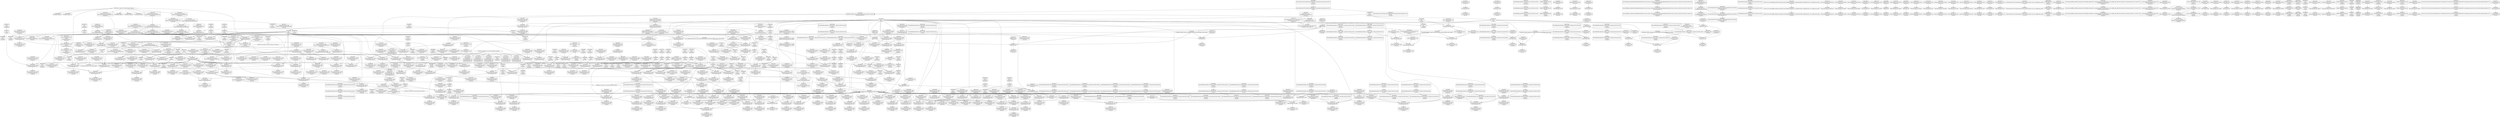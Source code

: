 digraph {
	CE0x4d4ea00 [shape=record,shape=Mrecord,label="{CE0x4d4ea00|selinux_xfrm_alloc_user:_tmp33|security/selinux/xfrm.c,90|*SummSource*}"]
	CE0x4cdf7a0 [shape=record,shape=Mrecord,label="{CE0x4cdf7a0|selinux_xfrm_alloc_user:_ctxp|Function::selinux_xfrm_alloc_user&Arg::ctxp::}"]
	CE0x4da09f0 [shape=record,shape=Mrecord,label="{CE0x4da09f0|selinux_xfrm_alloc_user:_ctx_sid44|security/selinux/xfrm.c,111|*SummSink*}"]
	CE0x4d00cb0 [shape=record,shape=Mrecord,label="{CE0x4d00cb0|_call_void_mcount()_#3|*SummSink*}"]
	CE0x4cfcaa0 [shape=record,shape=Mrecord,label="{CE0x4cfcaa0|COLLAPSED:_GCMRE___llvm_gcov_ctr21_internal_global_2_x_i64_zeroinitializer:_elem_0:default:}"]
	CE0x4cdf0c0 [shape=record,shape=Mrecord,label="{CE0x4cdf0c0|selinux_xfrm_alloc_user:_ctxp|Function::selinux_xfrm_alloc_user&Arg::ctxp::|*SummSink*}"]
	CE0x4d071c0 [shape=record,shape=Mrecord,label="{CE0x4d071c0|selinux_xfrm_alloc_user:_tmp43|security/selinux/xfrm.c,95}"]
	CE0x4ce90d0 [shape=record,shape=Mrecord,label="{CE0x4ce90d0|i64_25|*Constant*|*SummSource*}"]
	CE0x4db1b60 [shape=record,shape=Mrecord,label="{CE0x4db1b60|atomic_inc221:_entry|*SummSource*}"]
	CE0x4d55300 [shape=record,shape=Mrecord,label="{CE0x4d55300|i64*_getelementptr_inbounds_(_2_x_i64_,_2_x_i64_*___llvm_gcov_ctr26,_i64_0,_i64_1)|*Constant*|*SummSink*}"]
	CE0x4cd1140 [shape=record,shape=Mrecord,label="{CE0x4cd1140|selinux_xfrm_policy_alloc:_tmp1|*SummSink*}"]
	CE0x4da2c90 [shape=record,shape=Mrecord,label="{CE0x4da2c90|i16_39|*Constant*}"]
	CE0x4cd9e80 [shape=record,shape=Mrecord,label="{CE0x4cd9e80|selinux_xfrm_alloc_user:_tmp6|security/selinux/xfrm.c,85}"]
	CE0x4ce73a0 [shape=record,shape=Mrecord,label="{CE0x4ce73a0|selinux_xfrm_alloc_user:_call25|security/selinux/xfrm.c,98}"]
	CE0x4cf2360 [shape=record,shape=Mrecord,label="{CE0x4cf2360|i64_0|*Constant*|*SummSink*}"]
	CE0x4ce2a90 [shape=record,shape=Mrecord,label="{CE0x4ce2a90|selinux_xfrm_alloc_user:_cmp9|security/selinux/xfrm.c,90|*SummSink*}"]
	CE0x4cd5450 [shape=record,shape=Mrecord,label="{CE0x4cd5450|i64_29|*Constant*|*SummSink*}"]
	CE0x4cf1ca0 [shape=record,shape=Mrecord,label="{CE0x4cf1ca0|i8*_getelementptr_inbounds_(_45_x_i8_,_45_x_i8_*_.str1245,_i32_0,_i32_0)|*Constant*|*SummSource*}"]
	CE0x4ce3cf0 [shape=record,shape=Mrecord,label="{CE0x4ce3cf0|kmalloc222:_size|Function::kmalloc222&Arg::size::|*SummSource*}"]
	CE0x4d3ba40 [shape=record,shape=Mrecord,label="{CE0x4d3ba40|selinux_xfrm_alloc_user:_call40|security/selinux/xfrm.c,107}"]
	CE0x4ce6430 [shape=record,shape=Mrecord,label="{CE0x4ce6430|i64_8|*Constant*|*SummSink*}"]
	CE0x4db5d40 [shape=record,shape=Mrecord,label="{CE0x4db5d40|selinux_xfrm_alloc_user:_retval.0|*SummSink*}"]
	CE0x4ced280 [shape=record,shape=Mrecord,label="{CE0x4ced280|selinux_xfrm_alloc_user:_tmp14|security/selinux/xfrm.c,85|*SummSink*}"]
	CE0x4ce1570 [shape=record,shape=Mrecord,label="{CE0x4ce1570|selinux_xfrm_alloc_user:_call4|security/selinux/xfrm.c,85}"]
	CE0x4d5ed00 [shape=record,shape=Mrecord,label="{CE0x4d5ed00|selinux_xfrm_alloc_user:_tmp39|security/selinux/xfrm.c,89}"]
	CE0x4cdfd50 [shape=record,shape=Mrecord,label="{CE0x4cdfd50|i64_12|*Constant*}"]
	CE0x4cd3720 [shape=record,shape=Mrecord,label="{CE0x4cd3720|GLOBAL:_selinux_xfrm_alloc_user|*Constant*|*SummSource*}"]
	CE0x4cf8be0 [shape=record,shape=Mrecord,label="{CE0x4cf8be0|selinux_xfrm_alloc_user:_bb|*SummSink*}"]
	CE0x4d0d860 [shape=record,shape=Mrecord,label="{CE0x4d0d860|selinux_xfrm_alloc_user:_return|*SummSink*}"]
	CE0x4d5d910 [shape=record,shape=Mrecord,label="{CE0x4d5d910|selinux_xfrm_alloc_user:_call|security/selinux/xfrm.c,85}"]
	CE0x4d458c0 [shape=record,shape=Mrecord,label="{CE0x4d458c0|selinux_xfrm_alloc_user:_tmp73|security/selinux/xfrm.c,116|*SummSource*}"]
	CE0x4d0d780 [shape=record,shape=Mrecord,label="{CE0x4d0d780|selinux_xfrm_alloc_user:_return|*SummSource*}"]
	CE0x4ce7090 [shape=record,shape=Mrecord,label="{CE0x4ce7090|selinux_xfrm_alloc_user:_add24|security/selinux/xfrm.c,98|*SummSink*}"]
	CE0x4d3f680 [shape=record,shape=Mrecord,label="{CE0x4d3f680|selinux_xfrm_alloc_user:_ctx_str37|security/selinux/xfrm.c,106}"]
	CE0x4ce3e00 [shape=record,shape=Mrecord,label="{CE0x4ce3e00|kmalloc222:_size|Function::kmalloc222&Arg::size::|*SummSink*}"]
	CE0x4d5e800 [shape=record,shape=Mrecord,label="{CE0x4d5e800|selinux_xfrm_alloc_user:_tmp38|security/selinux/xfrm.c,89}"]
	CE0x4d5cc60 [shape=record,shape=Mrecord,label="{CE0x4d5cc60|_call_void_mcount()_#3|*SummSource*}"]
	CE0x4cfe930 [shape=record,shape=Mrecord,label="{CE0x4cfe930|selinux_xfrm_alloc_user:_cmp13|security/selinux/xfrm.c,91}"]
	CE0x4cea4b0 [shape=record,shape=Mrecord,label="{CE0x4cea4b0|selinux_xfrm_alloc_user:_tmp21|security/selinux/xfrm.c,85}"]
	CE0x4d339b0 [shape=record,shape=Mrecord,label="{CE0x4d339b0|selinux_xfrm_alloc_user:_ctx_len32|security/selinux/xfrm.c,104}"]
	CE0x4d44940 [shape=record,shape=Mrecord,label="{CE0x4d44940|i64*_getelementptr_inbounds_(_34_x_i64_,_34_x_i64_*___llvm_gcov_ctr20,_i64_0,_i64_27)|*Constant*}"]
	CE0x4dbed60 [shape=record,shape=Mrecord,label="{CE0x4dbed60|atomic_inc221:_tmp1|*SummSource*}"]
	CE0x4d47aa0 [shape=record,shape=Mrecord,label="{CE0x4d47aa0|selinux_xfrm_alloc_user:_tmp71|security/selinux/xfrm.c,114|*SummSink*}"]
	CE0x4d5c3a0 [shape=record,shape=Mrecord,label="{CE0x4d5c3a0|kmalloc222:_call|include/linux/slab.h,429}"]
	CE0x4d4cbd0 [shape=record,shape=Mrecord,label="{CE0x4d4cbd0|selinux_xfrm_alloc_user:_tmp50|security/selinux/xfrm.c,99|*SummSource*}"]
	CE0x4d5e1f0 [shape=record,shape=Mrecord,label="{CE0x4d5e1f0|_call_void_lockdep_rcu_suspicious(i8*_getelementptr_inbounds_(_24_x_i8_,_24_x_i8_*_.str244,_i32_0,_i32_0),_i32_85,_i8*_getelementptr_inbounds_(_45_x_i8_,_45_x_i8_*_.str1245,_i32_0,_i32_0))_#10,_!dbg_!27731|security/selinux/xfrm.c,85|*SummSource*}"]
	CE0x4da2270 [shape=record,shape=Mrecord,label="{CE0x4da2270|avc_has_perm:_requested|Function::avc_has_perm&Arg::requested::|*SummSink*}"]
	CE0x4db2720 [shape=record,shape=Mrecord,label="{CE0x4db2720|_ret_void,_!dbg_!27715|./arch/x86/include/asm/atomic.h,94|*SummSource*}"]
	CE0x4cfba60 [shape=record,shape=Mrecord,label="{CE0x4cfba60|selinux_xfrm_alloc_user:_tmp28|security/selinux/xfrm.c,89}"]
	CE0x4cc8730 [shape=record,shape=Mrecord,label="{CE0x4cc8730|i64*_getelementptr_inbounds_(_2_x_i64_,_2_x_i64_*___llvm_gcov_ctr6,_i64_0,_i64_0)|*Constant*|*SummSource*}"]
	CE0x4d553e0 [shape=record,shape=Mrecord,label="{CE0x4d553e0|kmalloc222:_tmp1|*SummSource*}"]
	CE0x4cfb700 [shape=record,shape=Mrecord,label="{CE0x4cfb700|selinux_xfrm_alloc_user:_tmp27|security/selinux/xfrm.c,89|*SummSink*}"]
	CE0x4d4b650 [shape=record,shape=Mrecord,label="{CE0x4d4b650|selinux_xfrm_alloc_user:_tmp49|security/selinux/xfrm.c,98|*SummSink*}"]
	CE0x4d38b80 [shape=record,shape=Mrecord,label="{CE0x4d38b80|i8*_getelementptr_inbounds_(_24_x_i8_,_24_x_i8_*_.str244,_i32_0,_i32_0)|*Constant*}"]
	CE0x4dc7f80 [shape=record,shape=Mrecord,label="{CE0x4dc7f80|void_(i32*,_i32*)*_asm_sideeffect_.pushsection_.smp_locks,_22a_22_0A.balign_4_0A.long_671f_-_._0A.popsection_0A671:_0A_09lock_incl_$0_,_*m,*m,_dirflag_,_fpsr_,_flags_|*SummSource*}"]
	CE0x4d01520 [shape=record,shape=Mrecord,label="{CE0x4d01520|selinux_xfrm_alloc_user:_land.lhs.true|*SummSink*}"]
	CE0x4cdd7b0 [shape=record,shape=Mrecord,label="{CE0x4cdd7b0|i64*_getelementptr_inbounds_(_34_x_i64_,_34_x_i64_*___llvm_gcov_ctr20,_i64_0,_i64_0)|*Constant*|*SummSource*}"]
	CE0x4cf1d10 [shape=record,shape=Mrecord,label="{CE0x4cf1d10|i8*_getelementptr_inbounds_(_45_x_i8_,_45_x_i8_*_.str1245,_i32_0,_i32_0)|*Constant*|*SummSink*}"]
	CE0x4cd44c0 [shape=record,shape=Mrecord,label="{CE0x4cd44c0|selinux_xfrm_alloc_user:_if.end28}"]
	CE0x4cec780 [shape=record,shape=Mrecord,label="{CE0x4cec780|selinux_xfrm_policy_alloc:_call|security/selinux/xfrm.c,289|*SummSource*}"]
	CE0x4d03bd0 [shape=record,shape=Mrecord,label="{CE0x4d03bd0|selinux_xfrm_alloc_user:_conv17|security/selinux/xfrm.c,94|*SummSource*}"]
	CE0x4d5ea30 [shape=record,shape=Mrecord,label="{CE0x4d5ea30|selinux_xfrm_alloc_user:_tmp38|security/selinux/xfrm.c,89|*SummSink*}"]
	CE0x4583140 [shape=record,shape=Mrecord,label="{CE0x4583140|selinux_xfrm_alloc_user:_lor.lhs.false8|*SummSource*}"]
	CE0x4db2aa0 [shape=record,shape=Mrecord,label="{CE0x4db2aa0|selinux_xfrm_alloc_user:_rc.0|*SummSource*}"]
	CE0x4db2d60 [shape=record,shape=Mrecord,label="{CE0x4db2d60|i64*_getelementptr_inbounds_(_34_x_i64_,_34_x_i64_*___llvm_gcov_ctr20,_i64_0,_i64_32)|*Constant*|*SummSink*}"]
	CE0x4cd5290 [shape=record,shape=Mrecord,label="{CE0x4cd5290|i64_29|*Constant*|*SummSource*}"]
	CE0x4d35950 [shape=record,shape=Mrecord,label="{CE0x4d35950|selinux_xfrm_alloc_user:_tmp55|security/selinux/xfrm.c,100}"]
	CE0x4d16280 [shape=record,shape=Mrecord,label="{CE0x4d16280|selinux_xfrm_alloc_user:_tmp47|security/selinux/xfrm.c,96|*SummSource*}"]
	CE0x4cef610 [shape=record,shape=Mrecord,label="{CE0x4cef610|selinux_xfrm_alloc_user:_gfp|Function::selinux_xfrm_alloc_user&Arg::gfp::|*SummSink*}"]
	CE0x4cf50f0 [shape=record,shape=Mrecord,label="{CE0x4cf50f0|selinux_xfrm_alloc_user:_security|security/selinux/xfrm.c,85}"]
	CE0x4cfc190 [shape=record,shape=Mrecord,label="{CE0x4cfc190|selinux_xfrm_alloc_user:_tmp29|security/selinux/xfrm.c,89|*SummSink*}"]
	CE0x4cdfdc0 [shape=record,shape=Mrecord,label="{CE0x4cdfdc0|i64_12|*Constant*|*SummSource*}"]
	CE0x4d371b0 [shape=record,shape=Mrecord,label="{CE0x4d371b0|selinux_xfrm_alloc_user:_ctx_alg30|security/selinux/xfrm.c,103|*SummSource*}"]
	CE0x4ceb470 [shape=record,shape=Mrecord,label="{CE0x4ceb470|selinux_xfrm_alloc_user:_security|security/selinux/xfrm.c,85|*SummSink*}"]
	CE0x4cdde30 [shape=record,shape=Mrecord,label="{CE0x4cdde30|i64_4|*Constant*|*SummSource*}"]
	CE0x4d49240 [shape=record,shape=Mrecord,label="{CE0x4d49240|selinux_xfrm_alloc_user:_tmp73|security/selinux/xfrm.c,116|*SummSink*}"]
	CE0x4d3d7e0 [shape=record,shape=Mrecord,label="{CE0x4d3d7e0|selinux_xfrm_alloc_user:_tmp56|security/selinux/xfrm.c,105|*SummSource*}"]
	CE0x4cddb00 [shape=record,shape=Mrecord,label="{CE0x4cddb00|i64_4|*Constant*}"]
	CE0x4cef850 [shape=record,shape=Mrecord,label="{CE0x4cef850|_call_void_mcount()_#3|*SummSource*}"]
	CE0x4cda270 [shape=record,shape=Mrecord,label="{CE0x4cda270|selinux_xfrm_alloc_user:_if.end16|*SummSink*}"]
	CE0x4d00080 [shape=record,shape=Mrecord,label="{CE0x4d00080|get_current227:_tmp1|*SummSource*}"]
	CE0x4d5d220 [shape=record,shape=Mrecord,label="{CE0x4d5d220|selinux_xfrm_alloc_user:_tmp3}"]
	CE0x4cea330 [shape=record,shape=Mrecord,label="{CE0x4cea330|selinux_xfrm_alloc_user:_tmp20|security/selinux/xfrm.c,85|*SummSource*}"]
	CE0x4cdddc0 [shape=record,shape=Mrecord,label="{CE0x4cdddc0|selinux_xfrm_alloc_user:_tmp9|security/selinux/xfrm.c,85}"]
	CE0x4d52500 [shape=record,shape=Mrecord,label="{CE0x4d52500|kmalloc222:_bb|*SummSink*}"]
	CE0x4d10df0 [shape=record,shape=Mrecord,label="{CE0x4d10df0|selinux_xfrm_alloc_user:_if.then27|*SummSource*}"]
	CE0x4d00240 [shape=record,shape=Mrecord,label="{CE0x4d00240|get_current227:_tmp3|*SummSource*}"]
	CE0x4d4cb00 [shape=record,shape=Mrecord,label="{CE0x4d4cb00|selinux_xfrm_alloc_user:_tmp50|security/selinux/xfrm.c,99}"]
	CE0x4d5c580 [shape=record,shape=Mrecord,label="{CE0x4d5c580|kmalloc222:_tmp3}"]
	CE0x4ce0d80 [shape=record,shape=Mrecord,label="{CE0x4ce0d80|selinux_xfrm_alloc_user:_tmp9|security/selinux/xfrm.c,85|*SummSource*}"]
	CE0x4d4f680 [shape=record,shape=Mrecord,label="{CE0x4d4f680|i64*_getelementptr_inbounds_(_34_x_i64_,_34_x_i64_*___llvm_gcov_ctr20,_i64_0,_i64_6)|*Constant*|*SummSource*}"]
	CE0x4cee2b0 [shape=record,shape=Mrecord,label="{CE0x4cee2b0|selinux_xfrm_alloc_user:_tmp17|security/selinux/xfrm.c,85|*SummSink*}"]
	CE0x4ce05e0 [shape=record,shape=Mrecord,label="{CE0x4ce05e0|selinux_xfrm_alloc_user:_tmp27|security/selinux/xfrm.c,89|*SummSource*}"]
	CE0x4d5cf30 [shape=record,shape=Mrecord,label="{CE0x4d5cf30|selinux_xfrm_alloc_user:_tmp2|*SummSink*}"]
	CE0x4cd5820 [shape=record,shape=Mrecord,label="{CE0x4cd5820|selinux_xfrm_alloc_user:_tmp66|security/selinux/xfrm.c,113}"]
	CE0x4d17670 [shape=record,shape=Mrecord,label="{CE0x4d17670|i32_0|*Constant*}"]
	CE0x4d02a30 [shape=record,shape=Mrecord,label="{CE0x4d02a30|i32_4|*Constant*}"]
	CE0x4d445b0 [shape=record,shape=Mrecord,label="{CE0x4d445b0|selinux_xfrm_alloc_user:_tmp61|security/selinux/xfrm.c,108|*SummSink*}"]
	CE0x4d345e0 [shape=record,shape=Mrecord,label="{CE0x4d345e0|selinux_xfrm_alloc_user:_conv34|security/selinux/xfrm.c,105|*SummSink*}"]
	CE0x4da3090 [shape=record,shape=Mrecord,label="{CE0x4da3090|avc_has_perm:_tclass|Function::avc_has_perm&Arg::tclass::}"]
	CE0x4da8050 [shape=record,shape=Mrecord,label="{CE0x4da8050|selinux_xfrm_alloc_user:_tmp67|security/selinux/xfrm.c,113|*SummSink*}"]
	CE0x4cfc020 [shape=record,shape=Mrecord,label="{CE0x4cfc020|selinux_xfrm_alloc_user:_tmp29|security/selinux/xfrm.c,89|*SummSource*}"]
	CE0x4d60400 [shape=record,shape=Mrecord,label="{CE0x4d60400|atomic_inc221:_bb}"]
	CE0x4d058f0 [shape=record,shape=Mrecord,label="{CE0x4d058f0|i32_2|*Constant*|*SummSink*}"]
	"CONST[source:1(input),value:2(dynamic)][purpose:{subject}]"
	CE0x4d5c620 [shape=record,shape=Mrecord,label="{CE0x4d5c620|kmalloc222:_tmp3|*SummSource*}"]
	CE0x4cf93c0 [shape=record,shape=Mrecord,label="{CE0x4cf93c0|selinux_xfrm_policy_alloc:_gfp|Function::selinux_xfrm_policy_alloc&Arg::gfp::}"]
	CE0x4ced610 [shape=record,shape=Mrecord,label="{CE0x4ced610|_ret_i32_%retval.0,_!dbg_!27815|security/selinux/xfrm.c,123|*SummSource*}"]
	CE0x4d5ba50 [shape=record,shape=Mrecord,label="{CE0x4d5ba50|selinux_xfrm_alloc_user:_tmp16|security/selinux/xfrm.c,85|*SummSource*}"]
	CE0x4db38e0 [shape=record,shape=Mrecord,label="{CE0x4db38e0|selinux_xfrm_alloc_user:_tmp74|security/selinux/xfrm.c,121|*SummSource*}"]
	CE0x4d15140 [shape=record,shape=Mrecord,label="{CE0x4d15140|selinux_xfrm_alloc_user:_tmp45|security/selinux/xfrm.c,95|*SummSource*}"]
	CE0x4da3510 [shape=record,shape=Mrecord,label="{CE0x4da3510|avc_has_perm:_requested|Function::avc_has_perm&Arg::requested::}"]
	CE0x4cd0dd0 [shape=record,shape=Mrecord,label="{CE0x4cd0dd0|i64*_getelementptr_inbounds_(_2_x_i64_,_2_x_i64_*___llvm_gcov_ctr6,_i64_0,_i64_0)|*Constant*|*SummSink*}"]
	CE0x4d9f450 [shape=record,shape=Mrecord,label="{CE0x4d9f450|4:_i32,_:_CR_0,4_|*MultipleSource*|security/selinux/xfrm.c,111|security/selinux/xfrm.c,85|security/selinux/xfrm.c,85}"]
	CE0x4d32740 [shape=record,shape=Mrecord,label="{CE0x4d32740|selinux_xfrm_alloc_user:_tmp53|security/selinux/xfrm.c,99|*SummSource*}"]
	CE0x4d43dc0 [shape=record,shape=Mrecord,label="{CE0x4d43dc0|selinux_xfrm_alloc_user:_tmp60|security/selinux/xfrm.c,108}"]
	CE0x4cdb0c0 [shape=record,shape=Mrecord,label="{CE0x4cdb0c0|selinux_xfrm_alloc_user:_if.then15}"]
	CE0x4db59d0 [shape=record,shape=Mrecord,label="{CE0x4db59d0|i32_-12|*Constant*|*SummSource*}"]
	CE0x4d02f90 [shape=record,shape=Mrecord,label="{CE0x4d02f90|selinux_xfrm_alloc_user:_ctx_len|security/selinux/xfrm.c,94}"]
	CE0x4d5af50 [shape=record,shape=Mrecord,label="{CE0x4d5af50|i64_0|*Constant*}"]
	CE0x4ce4d40 [shape=record,shape=Mrecord,label="{CE0x4ce4d40|i64*_getelementptr_inbounds_(_34_x_i64_,_34_x_i64_*___llvm_gcov_ctr20,_i64_0,_i64_1)|*Constant*}"]
	CE0x4cd2490 [shape=record,shape=Mrecord,label="{CE0x4cd2490|GLOBAL:_selinux_xfrm_alloc_user|*Constant*|*SummSink*}"]
	CE0x4cfc5f0 [shape=record,shape=Mrecord,label="{CE0x4cfc5f0|i64_14|*Constant*|*SummSource*}"]
	CE0x4d5cbf0 [shape=record,shape=Mrecord,label="{CE0x4d5cbf0|_call_void_mcount()_#3}"]
	CE0x4cd1b60 [shape=record,shape=Mrecord,label="{CE0x4cd1b60|selinux_xfrm_policy_alloc:_tmp1|*SummSource*}"]
	CE0x4cfbf60 [shape=record,shape=Mrecord,label="{CE0x4cfbf60|selinux_xfrm_alloc_user:_tmp29|security/selinux/xfrm.c,89}"]
	CE0x4db5a40 [shape=record,shape=Mrecord,label="{CE0x4db5a40|i32_-12|*Constant*|*SummSink*}"]
	CE0x4db45a0 [shape=record,shape=Mrecord,label="{CE0x4db45a0|selinux_xfrm_alloc_user:_tmp76|security/selinux/xfrm.c,121}"]
	CE0x4cd1cc0 [shape=record,shape=Mrecord,label="{CE0x4cd1cc0|selinux_xfrm_policy_alloc:_bb}"]
	CE0x4582fd0 [shape=record,shape=Mrecord,label="{CE0x4582fd0|selinux_xfrm_alloc_user:_lor.lhs.false|*SummSink*}"]
	CE0x4d5b540 [shape=record,shape=Mrecord,label="{CE0x4d5b540|i64_1|*Constant*}"]
	CE0x4d21d70 [shape=record,shape=Mrecord,label="{CE0x4d21d70|selinux_xfrm_alloc_user:_tmp49|security/selinux/xfrm.c,98|*SummSource*}"]
	CE0x4ce0d10 [shape=record,shape=Mrecord,label="{CE0x4ce0d10|selinux_xfrm_alloc_user:_tmp12|security/selinux/xfrm.c,85}"]
	CE0x4cd5e20 [shape=record,shape=Mrecord,label="{CE0x4cd5e20|selinux_xfrm_alloc_user:_tmp32|security/selinux/xfrm.c,90|*SummSink*}"]
	CE0x4d5fc20 [shape=record,shape=Mrecord,label="{CE0x4d5fc20|selinux_xfrm_alloc_user:_tmp41|security/selinux/xfrm.c,92|*SummSink*}"]
	CE0x4d54170 [shape=record,shape=Mrecord,label="{CE0x4d54170|kmalloc222:_call|include/linux/slab.h,429|*SummSink*}"]
	CE0x4d21c60 [shape=record,shape=Mrecord,label="{CE0x4d21c60|selinux_xfrm_alloc_user:_tmp49|security/selinux/xfrm.c,98}"]
	CE0x4cd0fe0 [shape=record,shape=Mrecord,label="{CE0x4cd0fe0|i64_1|*Constant*|*SummSink*}"]
	CE0x4cd4700 [shape=record,shape=Mrecord,label="{CE0x4cd4700|selinux_xfrm_alloc_user:_tmp1|*SummSource*}"]
	CE0x4cc91c0 [shape=record,shape=Mrecord,label="{CE0x4cc91c0|selinux_xfrm_alloc_user:_entry|*SummSink*}"]
	CE0x4ce6f70 [shape=record,shape=Mrecord,label="{CE0x4ce6f70|selinux_xfrm_alloc_user:_add24|security/selinux/xfrm.c,98|*SummSource*}"]
	CE0x69c3420 [shape=record,shape=Mrecord,label="{CE0x69c3420|selinux_xfrm_alloc_user:_if.then27|*SummSink*}"]
	CE0x4cf1e20 [shape=record,shape=Mrecord,label="{CE0x4cf1e20|selinux_xfrm_alloc_user:_tobool|security/selinux/xfrm.c,85}"]
	CE0x606b150 [shape=record,shape=Mrecord,label="{CE0x606b150|_ret_i32_%call,_!dbg_!27715|security/selinux/xfrm.c,289|*SummSink*}"]
	CE0x4d477a0 [shape=record,shape=Mrecord,label="{CE0x4d477a0|selinux_xfrm_alloc_user:_tmp70|security/selinux/xfrm.c,114|*SummSink*}"]
	CE0x4cd6b10 [shape=record,shape=Mrecord,label="{CE0x4cd6b10|i64*_getelementptr_inbounds_(_34_x_i64_,_34_x_i64_*___llvm_gcov_ctr20,_i64_0,_i64_1)|*Constant*|*SummSink*}"]
	CE0x4ce4bc0 [shape=record,shape=Mrecord,label="{CE0x4ce4bc0|selinux_xfrm_alloc_user:_tmp1|*SummSink*}"]
	CE0x4d9fc90 [shape=record,shape=Mrecord,label="{CE0x4d9fc90|4:_i32,_:_CR_20,24_|*MultipleSource*|security/selinux/xfrm.c,111|security/selinux/xfrm.c,85|security/selinux/xfrm.c,85}"]
	CE0x4da2f30 [shape=record,shape=Mrecord,label="{CE0x4da2f30|i16_39|*Constant*|*SummSink*}"]
	CE0x4cdbcf0 [shape=record,shape=Mrecord,label="{CE0x4cdbcf0|i64_5|*Constant*}"]
	CE0x4da2980 [shape=record,shape=Mrecord,label="{CE0x4da2980|avc_has_perm:_tsid|Function::avc_has_perm&Arg::tsid::|*SummSource*}"]
	CE0x4cd30f0 [shape=record,shape=Mrecord,label="{CE0x4cd30f0|i64_1|*Constant*|*SummSource*}"]
	CE0x4d60140 [shape=record,shape=Mrecord,label="{CE0x4d60140|selinux_xfrm_alloc_user:_tmp41|security/selinux/xfrm.c,92|*SummSource*}"]
	CE0x4dbe4b0 [shape=record,shape=Mrecord,label="{CE0x4dbe4b0|get_current227:_tmp4|./arch/x86/include/asm/current.h,14}"]
	CE0x4db2000 [shape=record,shape=Mrecord,label="{CE0x4db2000|GLOBAL:_selinux_xfrm_refcount|Global_var:selinux_xfrm_refcount|*SummSink*}"]
	CE0x4cd17f0 [shape=record,shape=Mrecord,label="{CE0x4cd17f0|selinux_xfrm_alloc_user:_land.lhs.true2|*SummSource*}"]
	CE0x4d0c5a0 [shape=record,shape=Mrecord,label="{CE0x4d0c5a0|selinux_xfrm_alloc_user:_if.end|*SummSource*}"]
	CE0x4d59650 [shape=record,shape=Mrecord,label="{CE0x4d59650|selinux_xfrm_alloc_user:_call|security/selinux/xfrm.c,85|*SummSink*}"]
	CE0x4d4f7e0 [shape=record,shape=Mrecord,label="{CE0x4d4f7e0|_call_void_mcount()_#3|*SummSink*}"]
	CE0x4ce8af0 [shape=record,shape=Mrecord,label="{CE0x4ce8af0|i64*_getelementptr_inbounds_(_34_x_i64_,_34_x_i64_*___llvm_gcov_ctr20,_i64_0,_i64_27)|*Constant*|*SummSink*}"]
	CE0x4d48f50 [shape=record,shape=Mrecord,label="{CE0x4d48f50|selinux_xfrm_alloc_user:_tmp72|security/selinux/xfrm.c,116|*SummSource*}"]
	CE0x4ceee80 [shape=record,shape=Mrecord,label="{CE0x4ceee80|i32_78|*Constant*|*SummSource*}"]
	CE0x4db5c30 [shape=record,shape=Mrecord,label="{CE0x4db5c30|selinux_xfrm_alloc_user:_retval.0|*SummSource*}"]
	CE0x4da24f0 [shape=record,shape=Mrecord,label="{CE0x4da24f0|avc_has_perm:_ssid|Function::avc_has_perm&Arg::ssid::}"]
	CE0x4d54a80 [shape=record,shape=Mrecord,label="{CE0x4d54a80|kmalloc222:_tmp}"]
	CE0x4da31a0 [shape=record,shape=Mrecord,label="{CE0x4da31a0|avc_has_perm:_tclass|Function::avc_has_perm&Arg::tclass::|*SummSink*}"]
	CE0x4d47fa0 [shape=record,shape=Mrecord,label="{CE0x4d47fa0|selinux_xfrm_alloc_user:_tmp71|security/selinux/xfrm.c,114|*SummSource*}"]
	CE0x4cd9bb0 [shape=record,shape=Mrecord,label="{CE0x4cd9bb0|selinux_xfrm_alloc_user:_tmp31|security/selinux/xfrm.c,90|*SummSource*}"]
	CE0x4d53fe0 [shape=record,shape=Mrecord,label="{CE0x4d53fe0|selinux_xfrm_alloc_user:_tmp11|security/selinux/xfrm.c,85|*SummSource*}"]
	CE0x4d001d0 [shape=record,shape=Mrecord,label="{CE0x4d001d0|get_current227:_tmp3}"]
	CE0x4d4c930 [shape=record,shape=Mrecord,label="{CE0x4d4c930|i64_23|*Constant*|*SummSource*}"]
	CE0x4cd9a60 [shape=record,shape=Mrecord,label="{CE0x4cd9a60|selinux_xfrm_alloc_user:_tmp31|security/selinux/xfrm.c,90}"]
	CE0x4d9dd60 [shape=record,shape=Mrecord,label="{CE0x4d9dd60|selinux_xfrm_alloc_user:_tmp63|security/selinux/xfrm.c,109}"]
	CE0x4da9000 [shape=record,shape=Mrecord,label="{CE0x4da9000|i64*_getelementptr_inbounds_(_34_x_i64_,_34_x_i64_*___llvm_gcov_ctr20,_i64_0,_i64_30)|*Constant*|*SummSource*}"]
	CE0x4d32da0 [shape=record,shape=Mrecord,label="{CE0x4d32da0|i64*_getelementptr_inbounds_(_34_x_i64_,_34_x_i64_*___llvm_gcov_ctr20,_i64_0,_i64_24)|*Constant*|*SummSource*}"]
	CE0x4d56f30 [shape=record,shape=Mrecord,label="{CE0x4d56f30|i32_0|*Constant*}"]
	CE0x4d342c0 [shape=record,shape=Mrecord,label="{CE0x4d342c0|selinux_xfrm_alloc_user:_ctx_str|security/selinux/xfrm.c,105|*SummSink*}"]
	CE0x4d01590 [shape=record,shape=Mrecord,label="{CE0x4d01590|selinux_xfrm_alloc_user:_err|*SummSource*}"]
	CE0x4cfec10 [shape=record,shape=Mrecord,label="{CE0x4cfec10|selinux_xfrm_alloc_user:_cmp13|security/selinux/xfrm.c,91|*SummSink*}"]
	CE0x4d9e840 [shape=record,shape=Mrecord,label="{CE0x4d9e840|selinux_xfrm_alloc_user:_sid|security/selinux/xfrm.c,111}"]
	CE0x4d4e940 [shape=record,shape=Mrecord,label="{CE0x4d4e940|selinux_xfrm_alloc_user:_tmp33|security/selinux/xfrm.c,90}"]
	CE0x4d13300 [shape=record,shape=Mrecord,label="{CE0x4d13300|selinux_xfrm_alloc_user:_if.end16}"]
	CE0x4cdda30 [shape=record,shape=Mrecord,label="{CE0x4cdda30|selinux_xfrm_alloc_user:_tmp|*SummSource*}"]
	CE0x4ce0c70 [shape=record,shape=Mrecord,label="{CE0x4ce0c70|i64_4|*Constant*|*SummSink*}"]
	CE0x4d515d0 [shape=record,shape=Mrecord,label="{CE0x4d515d0|selinux_xfrm_alloc_user:_tmp30|*LoadInst*|security/selinux/xfrm.c,90}"]
	CE0x4d395f0 [shape=record,shape=Mrecord,label="{CE0x4d395f0|selinux_xfrm_alloc_user:_ctx_sid|security/selinux/xfrm.c,107|*SummSource*}"]
	CE0x4d4f140 [shape=record,shape=Mrecord,label="{CE0x4d4f140|%struct.task_struct.1015*_(%struct.task_struct.1015**)*_asm_movq_%gs:$_1:P_,$0_,_r,im,_dirflag_,_fpsr_,_flags_}"]
	CE0x69c33b0 [shape=record,shape=Mrecord,label="{CE0x69c33b0|selinux_xfrm_alloc_user:_lor.lhs.false|*SummSource*}"]
	CE0x4ce6e40 [shape=record,shape=Mrecord,label="{CE0x4ce6e40|i64_23|*Constant*|*SummSink*}"]
	CE0x4ce79b0 [shape=record,shape=Mrecord,label="{CE0x4ce79b0|GLOBAL:_kmalloc222|*Constant*|*SummSource*}"]
	CE0x4d45090 [shape=record,shape=Mrecord,label="{CE0x4d45090|selinux_xfrm_alloc_user:_tmp62|security/selinux/xfrm.c,109|*SummSink*}"]
	CE0x4d06320 [shape=record,shape=Mrecord,label="{CE0x4d06320|i64_4096|*Constant*|*SummSource*}"]
	CE0x4cecfe0 [shape=record,shape=Mrecord,label="{CE0x4cecfe0|selinux_xfrm_alloc_user:_tmp14|security/selinux/xfrm.c,85}"]
	CE0x4da8990 [shape=record,shape=Mrecord,label="{CE0x4da8990|selinux_xfrm_alloc_user:_tmp69|security/selinux/xfrm.c,113|*SummSource*}"]
	CE0x4cf18c0 [shape=record,shape=Mrecord,label="{CE0x4cf18c0|i64_3|*Constant*}"]
	CE0x4cf35d0 [shape=record,shape=Mrecord,label="{CE0x4cf35d0|i64*_getelementptr_inbounds_(_34_x_i64_,_34_x_i64_*___llvm_gcov_ctr20,_i64_0,_i64_0)|*Constant*}"]
	CE0x4d3ddf0 [shape=record,shape=Mrecord,label="{CE0x4d3ddf0|selinux_xfrm_alloc_user:_arrayidx|security/selinux/xfrm.c,105|*SummSink*}"]
	CE0x4d55f80 [shape=record,shape=Mrecord,label="{CE0x4d55f80|selinux_xfrm_alloc_user:_tmp7|security/selinux/xfrm.c,85|*SummSink*}"]
	CE0x4cec470 [shape=record,shape=Mrecord,label="{CE0x4cec470|selinux_xfrm_policy_alloc:_uctx|Function::selinux_xfrm_policy_alloc&Arg::uctx::|*SummSource*}"]
	CE0x4db5b10 [shape=record,shape=Mrecord,label="{CE0x4db5b10|selinux_xfrm_alloc_user:_retval.0}"]
	CE0x4cff5f0 [shape=record,shape=Mrecord,label="{CE0x4cff5f0|selinux_xfrm_alloc_user:_tmp36|security/selinux/xfrm.c,89|*SummSource*}"]
	CE0x4cd9530 [shape=record,shape=Mrecord,label="{CE0x4cd9530|selinux_xfrm_policy_alloc:_entry|*SummSink*}"]
	CE0x4d3ccf0 [shape=record,shape=Mrecord,label="{CE0x4d3ccf0|selinux_xfrm_alloc_user:_tmp35|*LoadInst*|security/selinux/xfrm.c,91|*SummSink*}"]
	CE0x4cd4150 [shape=record,shape=Mrecord,label="{CE0x4cd4150|selinux_xfrm_policy_alloc:_ctxp|Function::selinux_xfrm_policy_alloc&Arg::ctxp::|*SummSink*}"]
	CE0x4d32680 [shape=record,shape=Mrecord,label="{CE0x4d32680|selinux_xfrm_alloc_user:_tmp53|security/selinux/xfrm.c,99}"]
	CE0x4d9ded0 [shape=record,shape=Mrecord,label="{CE0x4d9ded0|selinux_xfrm_alloc_user:_tmp63|security/selinux/xfrm.c,109|*SummSource*}"]
	CE0x4ce3670 [shape=record,shape=Mrecord,label="{CE0x4ce3670|GLOBAL:_kmalloc222|*Constant*|*SummSink*}"]
	CE0x4ce6150 [shape=record,shape=Mrecord,label="{CE0x4ce6150|i64_8|*Constant*}"]
	CE0x4da8480 [shape=record,shape=Mrecord,label="{CE0x4da8480|selinux_xfrm_alloc_user:_tmp68|security/selinux/xfrm.c,113|*SummSource*}"]
	CE0x4db6d80 [shape=record,shape=Mrecord,label="{CE0x4db6d80|selinux_xfrm_alloc_user:_tmp78|security/selinux/xfrm.c,123}"]
	CE0x4d434a0 [shape=record,shape=Mrecord,label="{CE0x4d434a0|selinux_xfrm_alloc_user:_tmp58|security/selinux/xfrm.c,108|*SummSink*}"]
	CE0x4d3dc80 [shape=record,shape=Mrecord,label="{CE0x4d3dc80|selinux_xfrm_alloc_user:_arrayidx|security/selinux/xfrm.c,105|*SummSource*}"]
	CE0x4d01600 [shape=record,shape=Mrecord,label="{CE0x4d01600|selinux_xfrm_alloc_user:_bb}"]
	CE0x4dc7e80 [shape=record,shape=Mrecord,label="{CE0x4dc7e80|_call_void_asm_sideeffect_.pushsection_.smp_locks,_22a_22_0A.balign_4_0A.long_671f_-_._0A.popsection_0A671:_0A_09lock_incl_$0_,_*m,*m,_dirflag_,_fpsr_,_flags_(i32*_%counter,_i32*_%counter)_#3,_!dbg_!27713,_!srcloc_!27714|./arch/x86/include/asm/atomic.h,92|*SummSource*}"]
	CE0x4cc7f20 [shape=record,shape=Mrecord,label="{CE0x4cc7f20|i64_3|*Constant*|*SummSource*}"]
	CE0x4d9f530 [shape=record,shape=Mrecord,label="{CE0x4d9f530|4:_i32,_:_CR_4,8_|*MultipleSource*|security/selinux/xfrm.c,111|security/selinux/xfrm.c,85|security/selinux/xfrm.c,85}"]
	CE0x4d5c7f0 [shape=record,shape=Mrecord,label="{CE0x4d5c7f0|selinux_xfrm_alloc_user:_tmp16|security/selinux/xfrm.c,85|*SummSink*}"]
	CE0x4d05c10 [shape=record,shape=Mrecord,label="{CE0x4d05c10|i64_15|*Constant*|*SummSource*}"]
	CE0x4db1a80 [shape=record,shape=Mrecord,label="{CE0x4db1a80|atomic_inc221:_entry}"]
	CE0x4d50b60 [shape=record,shape=Mrecord,label="{CE0x4d50b60|get_current227:_tmp|*SummSource*}"]
	CE0x4cd7530 [shape=record,shape=Mrecord,label="{CE0x4cd7530|selinux_xfrm_alloc_user:_tmp18|security/selinux/xfrm.c,85|*SummSink*}"]
	CE0x4db4e30 [shape=record,shape=Mrecord,label="{CE0x4db4e30|_call_void_kfree(i8*_%tmp76)_#10,_!dbg_!27813|security/selinux/xfrm.c,121|*SummSource*}"]
	CE0x4ce1460 [shape=record,shape=Mrecord,label="{CE0x4ce1460|i64*_getelementptr_inbounds_(_2_x_i64_,_2_x_i64_*___llvm_gcov_ctr6,_i64_0,_i64_1)|*Constant*}"]
	CE0x4d90700 [shape=record,shape=Mrecord,label="{CE0x4d90700|i64*_getelementptr_inbounds_(_2_x_i64_,_2_x_i64_*___llvm_gcov_ctr22,_i64_0,_i64_0)|*Constant*}"]
	CE0x4cddcc0 [shape=record,shape=Mrecord,label="{CE0x4cddcc0|i64_5|*Constant*|*SummSink*}"]
	CE0x4d00db0 [shape=record,shape=Mrecord,label="{CE0x4d00db0|get_current227:_tmp2}"]
	CE0x4cfa9b0 [shape=record,shape=Mrecord,label="{CE0x4cfa9b0|selinux_xfrm_alloc_user:_tmp24|security/selinux/xfrm.c,89|*SummSink*}"]
	CE0x4d55e30 [shape=record,shape=Mrecord,label="{CE0x4d55e30|selinux_xfrm_alloc_user:_tmp7|security/selinux/xfrm.c,85|*SummSource*}"]
	CE0x4d048a0 [shape=record,shape=Mrecord,label="{CE0x4d048a0|selinux_xfrm_alloc_user:_conv|security/selinux/xfrm.c,90|*SummSource*}"]
	CE0x4cf52f0 [shape=record,shape=Mrecord,label="{CE0x4cf52f0|selinux_xfrm_alloc_user:_cred|security/selinux/xfrm.c,85}"]
	CE0x4d4ba80 [shape=record,shape=Mrecord,label="{CE0x4d4ba80|%struct.xfrm_sec_ctx*_null|*Constant*|*SummSource*}"]
	CE0x4cefb80 [shape=record,shape=Mrecord,label="{CE0x4cefb80|selinux_xfrm_alloc_user:_do.end}"]
	CE0x4d04c50 [shape=record,shape=Mrecord,label="{CE0x4d04c50|i32_1|*Constant*}"]
	CE0x4db6270 [shape=record,shape=Mrecord,label="{CE0x4db6270|i64*_getelementptr_inbounds_(_34_x_i64_,_34_x_i64_*___llvm_gcov_ctr20,_i64_0,_i64_33)|*Constant*|*SummSource*}"]
	CE0x4cfd6e0 [shape=record,shape=Mrecord,label="{CE0x4cfd6e0|selinux_xfrm_alloc_user:_tobool46|security/selinux/xfrm.c,113|*SummSource*}"]
	CE0x4ce3c50 [shape=record,shape=Mrecord,label="{CE0x4ce3c50|kmalloc222:_size|Function::kmalloc222&Arg::size::}"]
	CE0x4d58c20 [shape=record,shape=Mrecord,label="{CE0x4d58c20|i64_11|*Constant*|*SummSource*}"]
	CE0x4d01f00 [shape=record,shape=Mrecord,label="{CE0x4d01f00|%struct.xfrm_user_sec_ctx*_null|*Constant*|*SummSink*}"]
	CE0x4da8860 [shape=record,shape=Mrecord,label="{CE0x4da8860|selinux_xfrm_alloc_user:_tmp69|security/selinux/xfrm.c,113}"]
	CE0x4dbe440 [shape=record,shape=Mrecord,label="{CE0x4dbe440|get_current227:_tmp2|*SummSink*}"]
	CE0x4cea2c0 [shape=record,shape=Mrecord,label="{CE0x4cea2c0|selinux_xfrm_alloc_user:_tmp20|security/selinux/xfrm.c,85|*SummSink*}"]
	CE0x4cea440 [shape=record,shape=Mrecord,label="{CE0x4cea440|%struct.xfrm_sec_ctx**_null|*Constant*}"]
	CE0x4da0370 [shape=record,shape=Mrecord,label="{CE0x4da0370|avc_has_perm:_auditdata|Function::avc_has_perm&Arg::auditdata::|*SummSource*}"]
	CE0x4cd8a60 [shape=record,shape=Mrecord,label="{CE0x4cd8a60|i64_10|*Constant*}"]
	CE0x4cebf30 [shape=record,shape=Mrecord,label="{CE0x4cebf30|get_current227:_entry}"]
	CE0x4d02ba0 [shape=record,shape=Mrecord,label="{CE0x4d02ba0|i32_4|*Constant*|*SummSource*}"]
	CE0x4cf44d0 [shape=record,shape=Mrecord,label="{CE0x4cf44d0|selinux_xfrm_alloc_user:_tobool41|security/selinux/xfrm.c,108}"]
	CE0x4db22e0 [shape=record,shape=Mrecord,label="{CE0x4db22e0|atomic_inc221:_v|Function::atomic_inc221&Arg::v::|*SummSource*}"]
	CE0x4d02190 [shape=record,shape=Mrecord,label="{CE0x4d02190|i32_3|*Constant*|*SummSink*}"]
	CE0x4d52670 [shape=record,shape=Mrecord,label="{CE0x4d52670|i64*_getelementptr_inbounds_(_2_x_i64_,_2_x_i64_*___llvm_gcov_ctr26,_i64_0,_i64_0)|*Constant*|*SummSink*}"]
	CE0x4cd2960 [shape=record,shape=Mrecord,label="{CE0x4cd2960|i64_1|*Constant*}"]
	CE0x4d06b10 [shape=record,shape=Mrecord,label="{CE0x4d06b10|i64*_getelementptr_inbounds_(_34_x_i64_,_34_x_i64_*___llvm_gcov_ctr20,_i64_0,_i64_21)|*Constant*|*SummSink*}"]
	CE0x4d4c350 [shape=record,shape=Mrecord,label="{CE0x4d4c350|i64_22|*Constant*}"]
	CE0x4db5600 [shape=record,shape=Mrecord,label="{CE0x4db5600|i32_-22|*Constant*|*SummSink*}"]
	CE0x4d4d620 [shape=record,shape=Mrecord,label="{CE0x4d4d620|selinux_xfrm_alloc_user:_tmp52|security/selinux/xfrm.c,99}"]
	CE0x4d514a0 [shape=record,shape=Mrecord,label="{CE0x4d514a0|COLLAPSED:_CMRE:_elem_0::|security/selinux/xfrm.c,90}"]
	CE0x4cf34a0 [shape=record,shape=Mrecord,label="{CE0x4cf34a0|selinux_xfrm_alloc_user:_if.end28|*SummSink*}"]
	CE0x4d11f10 [shape=record,shape=Mrecord,label="{CE0x4d11f10|selinux_xfrm_alloc_user:_if.end43}"]
	CE0x4d04350 [shape=record,shape=Mrecord,label="{CE0x4d04350|selinux_xfrm_alloc_user:_conv18|security/selinux/xfrm.c,95|*SummSink*}"]
	CE0x4d59f70 [shape=record,shape=Mrecord,label="{CE0x4d59f70|selinux_xfrm_alloc_user:_tmp15|security/selinux/xfrm.c,85}"]
	CE0x4d16990 [shape=record,shape=Mrecord,label="{CE0x4d16990|selinux_xfrm_alloc_user:_tmp48|security/selinux/xfrm.c,96|*SummSource*}"]
	CE0x4d35430 [shape=record,shape=Mrecord,label="{CE0x4d35430|selinux_xfrm_alloc_user:_tmp54|security/selinux/xfrm.c,100|*SummSink*}"]
	CE0x4da1cb0 [shape=record,shape=Mrecord,label="{CE0x4da1cb0|avc_has_perm:_entry|*SummSource*}"]
	CE0x4ce33d0 [shape=record,shape=Mrecord,label="{CE0x4ce33d0|selinux_xfrm_alloc_user:_tmp6|security/selinux/xfrm.c,85|*SummSink*}"]
	CE0x4cdc090 [shape=record,shape=Mrecord,label="{CE0x4cdc090|selinux_xfrm_alloc_user:_uctx|Function::selinux_xfrm_alloc_user&Arg::uctx::|*SummSink*}"]
	CE0x4cfd440 [shape=record,shape=Mrecord,label="{CE0x4cfd440|selinux_xfrm_alloc_user:_tobool46|security/selinux/xfrm.c,113|*SummSink*}"]
	CE0x4d5fa30 [shape=record,shape=Mrecord,label="{CE0x4d5fa30|selinux_xfrm_alloc_user:_tmp40|security/selinux/xfrm.c,92|*SummSource*}"]
	CE0x4d36470 [shape=record,shape=Mrecord,label="{CE0x4d36470|selinux_xfrm_alloc_user:_ctx_doi29|security/selinux/xfrm.c,102}"]
	CE0x4cd41f0 [shape=record,shape=Mrecord,label="{CE0x4cd41f0|selinux_xfrm_alloc_user:_if.then42}"]
	CE0x4d576a0 [shape=record,shape=Mrecord,label="{CE0x4d576a0|i64*_getelementptr_inbounds_(_34_x_i64_,_34_x_i64_*___llvm_gcov_ctr20,_i64_0,_i64_8)|*Constant*|*SummSource*}"]
	CE0x4cd9ef0 [shape=record,shape=Mrecord,label="{CE0x4cd9ef0|0:_i8,_:_GCMR_selinux_xfrm_alloc_user.__warned_internal_global_i8_0,_section_.data.unlikely_,_align_1:_elem_0:default:}"]
	CE0x4db24f0 [shape=record,shape=Mrecord,label="{CE0x4db24f0|atomic_inc221:_v|Function::atomic_inc221&Arg::v::|*SummSink*}"]
	CE0x4db7a20 [shape=record,shape=Mrecord,label="{CE0x4db7a20|get_current227:_bb|*SummSink*}"]
	CE0x4cd3e00 [shape=record,shape=Mrecord,label="{CE0x4cd3e00|selinux_xfrm_alloc_user:_entry}"]
	CE0x4d55b50 [shape=record,shape=Mrecord,label="{CE0x4d55b50|kmalloc222:_tmp1|*SummSink*}"]
	CE0x4d13120 [shape=record,shape=Mrecord,label="{CE0x4d13120|selinux_xfrm_alloc_user:_if.then21|*SummSource*}"]
	CE0x4ce3a10 [shape=record,shape=Mrecord,label="{CE0x4ce3a10|kmalloc222:_entry|*SummSink*}"]
	CE0x4d3d2f0 [shape=record,shape=Mrecord,label="{CE0x4d3d2f0|selinux_xfrm_alloc_user:_conv12|security/selinux/xfrm.c,91|*SummSink*}"]
	CE0x4da1060 [shape=record,shape=Mrecord,label="{CE0x4da1060|selinux_xfrm_alloc_user:_tmp65|security/selinux/xfrm.c,111|*SummSink*}"]
	CE0x4cdb240 [shape=record,shape=Mrecord,label="{CE0x4cdb240|selinux_xfrm_alloc_user:_if.then15|*SummSink*}"]
	CE0x4ceb820 [shape=record,shape=Mrecord,label="{CE0x4ceb820|selinux_xfrm_alloc_user:_if.end48}"]
	CE0x4d9f940 [shape=record,shape=Mrecord,label="{CE0x4d9f940|4:_i32,_:_CR_12,16_|*MultipleSource*|security/selinux/xfrm.c,111|security/selinux/xfrm.c,85|security/selinux/xfrm.c,85}"]
	CE0x4d0a0c0 [shape=record,shape=Mrecord,label="{CE0x4d0a0c0|selinux_xfrm_alloc_user:_do.end|*SummSink*}"]
	CE0x4d555c0 [shape=record,shape=Mrecord,label="{CE0x4d555c0|selinux_xfrm_alloc_user:_tmp13|security/selinux/xfrm.c,85|*SummSink*}"]
	CE0x4da38f0 [shape=record,shape=Mrecord,label="{CE0x4da38f0|_ret_i32_%retval.0,_!dbg_!27728|security/selinux/avc.c,775}"]
	CE0x4d01cd0 [shape=record,shape=Mrecord,label="{CE0x4d01cd0|%struct.xfrm_user_sec_ctx*_null|*Constant*}"]
	CE0x4d03470 [shape=record,shape=Mrecord,label="{CE0x4d03470|selinux_xfrm_alloc_user:_tmp42|*LoadInst*|security/selinux/xfrm.c,94}"]
	CE0x4d54df0 [shape=record,shape=Mrecord,label="{CE0x4d54df0|i8_1|*Constant*|*SummSource*}"]
	CE0x4db54c0 [shape=record,shape=Mrecord,label="{CE0x4db54c0|i32_-22|*Constant*|*SummSource*}"]
	CE0x4cff3d0 [shape=record,shape=Mrecord,label="{CE0x4cff3d0|i64_16|*Constant*|*SummSink*}"]
	CE0x4cff330 [shape=record,shape=Mrecord,label="{CE0x4cff330|i64_16|*Constant*|*SummSource*}"]
	CE0x4db1430 [shape=record,shape=Mrecord,label="{CE0x4db1430|GLOBAL:_atomic_inc221|*Constant*}"]
	CE0x4d01700 [shape=record,shape=Mrecord,label="{CE0x4d01700|i64*_getelementptr_inbounds_(_2_x_i64_,_2_x_i64_*___llvm_gcov_ctr21,_i64_0,_i64_1)|*Constant*|*SummSink*}"]
	CE0x4d56370 [shape=record,shape=Mrecord,label="{CE0x4d56370|GLOBAL:___kmalloc|*Constant*|*SummSource*}"]
	CE0x4d05840 [shape=record,shape=Mrecord,label="{CE0x4d05840|_call_void_asm_sideeffect_.pushsection_.smp_locks,_22a_22_0A.balign_4_0A.long_671f_-_._0A.popsection_0A671:_0A_09lock_incl_$0_,_*m,*m,_dirflag_,_fpsr_,_flags_(i32*_%counter,_i32*_%counter)_#3,_!dbg_!27713,_!srcloc_!27714|./arch/x86/include/asm/atomic.h,92|*SummSink*}"]
	CE0x4d046d0 [shape=record,shape=Mrecord,label="{CE0x4d046d0|_call_void_mcount()_#3}"]
	CE0x4d4d2c0 [shape=record,shape=Mrecord,label="{CE0x4d4d2c0|selinux_xfrm_alloc_user:_tmp51|security/selinux/xfrm.c,99|*SummSink*}"]
	CE0x4d51ae0 [shape=record,shape=Mrecord,label="{CE0x4d51ae0|selinux_xfrm_alloc_user:_conv|security/selinux/xfrm.c,90}"]
	CE0x4d5d750 [shape=record,shape=Mrecord,label="{CE0x4d5d750|selinux_xfrm_alloc_user:_tmp3|*SummSink*}"]
	CE0x4d035a0 [shape=record,shape=Mrecord,label="{CE0x4d035a0|selinux_xfrm_alloc_user:_tmp42|*LoadInst*|security/selinux/xfrm.c,94|*SummSource*}"]
	CE0x4d03d50 [shape=record,shape=Mrecord,label="{CE0x4d03d50|selinux_xfrm_alloc_user:_conv17|security/selinux/xfrm.c,94|*SummSink*}"]
	CE0x4cfac80 [shape=record,shape=Mrecord,label="{CE0x4cfac80|selinux_xfrm_alloc_user:_tmp25|security/selinux/xfrm.c,89}"]
	CE0x4da3960 [shape=record,shape=Mrecord,label="{CE0x4da3960|%struct.common_audit_data.1017*_null|*Constant*|*SummSource*}"]
	CE0x4d04e80 [shape=record,shape=Mrecord,label="{CE0x4d04e80|i32_1|*Constant*|*SummSink*}"]
	CE0x4d47df0 [shape=record,shape=Mrecord,label="{CE0x4d47df0|selinux_xfrm_alloc_user:_tmp71|security/selinux/xfrm.c,114}"]
	CE0x4d323b0 [shape=record,shape=Mrecord,label="{CE0x4d323b0|selinux_xfrm_alloc_user:_tmp52|security/selinux/xfrm.c,99|*SummSink*}"]
	CE0x4cd1740 [shape=record,shape=Mrecord,label="{CE0x4cd1740|selinux_xfrm_policy_alloc:_ctxp|Function::selinux_xfrm_policy_alloc&Arg::ctxp::}"]
	CE0x4cef470 [shape=record,shape=Mrecord,label="{CE0x4cef470|selinux_xfrm_alloc_user:_tmp5|security/selinux/xfrm.c,85|*SummSource*}"]
	CE0x4d38630 [shape=record,shape=Mrecord,label="{CE0x4d38630|i64_14|*Constant*}"]
	CE0x4cdb180 [shape=record,shape=Mrecord,label="{CE0x4cdb180|selinux_xfrm_alloc_user:_if.then15|*SummSource*}"]
	CE0x4db3950 [shape=record,shape=Mrecord,label="{CE0x4db3950|selinux_xfrm_alloc_user:_tmp74|security/selinux/xfrm.c,121|*SummSink*}"]
	CE0x4cfdf10 [shape=record,shape=Mrecord,label="{CE0x4cfdf10|i32_3|*Constant*}"]
	CE0x4d48ee0 [shape=record,shape=Mrecord,label="{CE0x4d48ee0|selinux_xfrm_alloc_user:_tmp72|security/selinux/xfrm.c,116}"]
	CE0x4cf6b60 [shape=record,shape=Mrecord,label="{CE0x4cf6b60|selinux_xfrm_policy_alloc:_tmp3|*SummSink*}"]
	CE0x4d05010 [shape=record,shape=Mrecord,label="{CE0x4d05010|selinux_xfrm_alloc_user:_cmp9|security/selinux/xfrm.c,90|*SummSource*}"]
	"CONST[source:0(mediator),value:2(dynamic)][purpose:{subject}]"
	CE0x4d34c60 [shape=record,shape=Mrecord,label="{CE0x4d34c60|selinux_xfrm_alloc_user:_ctx_str|security/selinux/xfrm.c,105|*SummSource*}"]
	CE0x4d00e20 [shape=record,shape=Mrecord,label="{CE0x4d00e20|get_current227:_tmp2|*SummSource*}"]
	CE0x4d4bc20 [shape=record,shape=Mrecord,label="{CE0x4d4bc20|%struct.xfrm_sec_ctx*_null|*Constant*|*SummSink*}"]
	CE0x4dbecf0 [shape=record,shape=Mrecord,label="{CE0x4dbecf0|atomic_inc221:_tmp1}"]
	CE0x4d9e9f0 [shape=record,shape=Mrecord,label="{CE0x4d9e9f0|selinux_xfrm_alloc_user:_sid|security/selinux/xfrm.c,111|*SummSource*}"]
	CE0x4d4fec0 [shape=record,shape=Mrecord,label="{CE0x4d4fec0|selinux_xfrm_alloc_user:_tmp8|security/selinux/xfrm.c,85|*SummSource*}"]
	CE0x4d56710 [shape=record,shape=Mrecord,label="{CE0x4d56710|i1_true|*Constant*|*SummSource*}"]
	CE0x4cea570 [shape=record,shape=Mrecord,label="{CE0x4cea570|selinux_xfrm_alloc_user:_tmp21|security/selinux/xfrm.c,85|*SummSource*}"]
	CE0x4cd1400 [shape=record,shape=Mrecord,label="{CE0x4cd1400|selinux_xfrm_policy_alloc:_bb|*SummSource*}"]
	CE0x4cf5d00 [shape=record,shape=Mrecord,label="{CE0x4cf5d00|i32_22|*Constant*}"]
	CE0x4d5b2c0 [shape=record,shape=Mrecord,label="{CE0x4d5b2c0|atomic_inc221:_tmp3}"]
	CE0x4d15bb0 [shape=record,shape=Mrecord,label="{CE0x4d15bb0|i64*_getelementptr_inbounds_(_34_x_i64_,_34_x_i64_*___llvm_gcov_ctr20,_i64_0,_i64_21)|*Constant*}"]
	CE0x4cf2250 [shape=record,shape=Mrecord,label="{CE0x4cf2250|i64_0|*Constant*|*SummSource*}"]
	CE0x4d4eba0 [shape=record,shape=Mrecord,label="{CE0x4d4eba0|selinux_xfrm_alloc_user:_tmp33|security/selinux/xfrm.c,90|*SummSink*}"]
	CE0x4ceba80 [shape=record,shape=Mrecord,label="{CE0x4ceba80|selinux_xfrm_alloc_user:_if.then47}"]
	CE0x4cddb70 [shape=record,shape=Mrecord,label="{CE0x4cddb70|i64_5|*Constant*|*SummSource*}"]
	CE0x4d4c690 [shape=record,shape=Mrecord,label="{CE0x4d4c690|i64_22|*Constant*|*SummSink*}"]
	CE0x4d353c0 [shape=record,shape=Mrecord,label="{CE0x4d353c0|selinux_xfrm_alloc_user:_tmp54|security/selinux/xfrm.c,100|*SummSource*}"]
	CE0x4d3f800 [shape=record,shape=Mrecord,label="{CE0x4d3f800|selinux_xfrm_alloc_user:_ctx_str37|security/selinux/xfrm.c,106|*SummSource*}"]
	CE0x4cd42b0 [shape=record,shape=Mrecord,label="{CE0x4cd42b0|selinux_xfrm_alloc_user:_if.then42|*SummSource*}"]
	CE0x4cf1850 [shape=record,shape=Mrecord,label="{CE0x4cf1850|i64_2|*Constant*}"]
	CE0x4d57100 [shape=record,shape=Mrecord,label="{CE0x4d57100|i32_0|*Constant*|*SummSink*}"]
	CE0x4d0c4b0 [shape=record,shape=Mrecord,label="{CE0x4d0c4b0|selinux_xfrm_alloc_user:_if.end}"]
	CE0x4d50e40 [shape=record,shape=Mrecord,label="{CE0x4d50e40|selinux_xfrm_alloc_user:_tmp12|security/selinux/xfrm.c,85|*SummSink*}"]
	CE0x4cf0050 [shape=record,shape=Mrecord,label="{CE0x4cf0050|selinux_xfrm_alloc_user:_lor.lhs.false11|*SummSink*}"]
	CE0x4cf0520 [shape=record,shape=Mrecord,label="{CE0x4cf0520|GLOBAL:_lockdep_rcu_suspicious|*Constant*|*SummSource*}"]
	CE0x4d55140 [shape=record,shape=Mrecord,label="{CE0x4d55140|kmalloc222:_tmp|*SummSource*}"]
	CE0x4d3ca50 [shape=record,shape=Mrecord,label="{CE0x4d3ca50|selinux_xfrm_alloc_user:_tmp35|*LoadInst*|security/selinux/xfrm.c,91}"]
	CE0x4d018e0 [shape=record,shape=Mrecord,label="{CE0x4d018e0|selinux_xfrm_alloc_user:_tmp25|security/selinux/xfrm.c,89|*SummSink*}"]
	CE0x4ce6eb0 [shape=record,shape=Mrecord,label="{CE0x4ce6eb0|selinux_xfrm_alloc_user:_add24|security/selinux/xfrm.c,98}"]
	CE0x4da1410 [shape=record,shape=Mrecord,label="{CE0x4da1410|selinux_xfrm_alloc_user:_call45|security/selinux/xfrm.c,111|*SummSource*}"]
	CE0x4da8350 [shape=record,shape=Mrecord,label="{CE0x4da8350|selinux_xfrm_alloc_user:_tmp68|security/selinux/xfrm.c,113}"]
	CE0x4d072e0 [shape=record,shape=Mrecord,label="{CE0x4d072e0|selinux_xfrm_alloc_user:_tmp43|security/selinux/xfrm.c,95|*SummSource*}"]
	CE0x4cfc6d0 [shape=record,shape=Mrecord,label="{CE0x4cfc6d0|selinux_xfrm_alloc_user:_ctx_doi|security/selinux/xfrm.c,90|*SummSource*}"]
	CE0x4d3d5b0 [shape=record,shape=Mrecord,label="{CE0x4d3d5b0|selinux_xfrm_alloc_user:_ctx_str37|security/selinux/xfrm.c,106|*SummSink*}"]
	CE0x4cfd540 [shape=record,shape=Mrecord,label="{CE0x4cfd540|selinux_xfrm_alloc_user:_tobool46|security/selinux/xfrm.c,113}"]
	CE0x4d0e8e0 [shape=record,shape=Mrecord,label="{CE0x4d0e8e0|selinux_xfrm_alloc_user:_if.end|*SummSink*}"]
	CE0x4cd3f60 [shape=record,shape=Mrecord,label="{CE0x4cd3f60|selinux_xfrm_policy_alloc:_bb|*SummSink*}"]
	CE0x4cea750 [shape=record,shape=Mrecord,label="{CE0x4cea750|i64_10|*Constant*|*SummSink*}"]
	CE0x4cfcd70 [shape=record,shape=Mrecord,label="{CE0x4cfcd70|kmalloc222:_bb}"]
	CE0x4d00fb0 [shape=record,shape=Mrecord,label="{CE0x4d00fb0|selinux_xfrm_alloc_user:_land.lhs.true}"]
	CE0x4d9ffa0 [shape=record,shape=Mrecord,label="{CE0x4d9ffa0|avc_has_perm:_entry}"]
	CE0x4cc8890 [shape=record,shape=Mrecord,label="{CE0x4cc8890|selinux_xfrm_alloc_user:_entry|*SummSource*}"]
	CE0x4d43ef0 [shape=record,shape=Mrecord,label="{CE0x4d43ef0|selinux_xfrm_alloc_user:_tmp60|security/selinux/xfrm.c,108|*SummSource*}"]
	CE0x4cf24d0 [shape=record,shape=Mrecord,label="{CE0x4cf24d0|selinux_xfrm_alloc_user:_tmp5|security/selinux/xfrm.c,85|*SummSink*}"]
	CE0x4db1820 [shape=record,shape=Mrecord,label="{CE0x4db1820|GLOBAL:_atomic_inc221|*Constant*|*SummSink*}"]
	CE0x4d0a000 [shape=record,shape=Mrecord,label="{CE0x4d0a000|selinux_xfrm_alloc_user:_do.end|*SummSource*}"]
	CE0x4d57260 [shape=record,shape=Mrecord,label="{CE0x4d57260|i64*_getelementptr_inbounds_(_2_x_i64_,_2_x_i64_*___llvm_gcov_ctr26,_i64_0,_i64_1)|*Constant*}"]
	CE0x4d3d620 [shape=record,shape=Mrecord,label="{CE0x4d3d620|selinux_xfrm_alloc_user:_tmp56|security/selinux/xfrm.c,105}"]
	CE0x4db4cc0 [shape=record,shape=Mrecord,label="{CE0x4db4cc0|_call_void_kfree(i8*_%tmp76)_#10,_!dbg_!27813|security/selinux/xfrm.c,121}"]
	CE0x4d3ebe0 [shape=record,shape=Mrecord,label="{CE0x4d3ebe0|selinux_xfrm_alloc_user:_idxprom|security/selinux/xfrm.c,106|*SummSource*}"]
	CE0x4d51060 [shape=record,shape=Mrecord,label="{CE0x4d51060|i64*_getelementptr_inbounds_(_2_x_i64_,_2_x_i64_*___llvm_gcov_ctr21,_i64_0,_i64_1)|*Constant*}"]
	CE0x4cdbc80 [shape=record,shape=Mrecord,label="{CE0x4cdbc80|selinux_xfrm_alloc_user:_tobool1|security/selinux/xfrm.c,85|*SummSource*}"]
	CE0x4cea1d0 [shape=record,shape=Mrecord,label="{CE0x4cea1d0|selinux_xfrm_alloc_user:_tmp20|security/selinux/xfrm.c,85}"]
	CE0x4cfa840 [shape=record,shape=Mrecord,label="{CE0x4cfa840|selinux_xfrm_alloc_user:_tmp24|security/selinux/xfrm.c,89|*SummSource*}"]
	CE0x4d34330 [shape=record,shape=Mrecord,label="{CE0x4d34330|selinux_xfrm_alloc_user:_conv34|security/selinux/xfrm.c,105}"]
	CE0x4d03fe0 [shape=record,shape=Mrecord,label="{CE0x4d03fe0|selinux_xfrm_alloc_user:_conv18|security/selinux/xfrm.c,95}"]
	CE0x4d5b0f0 [shape=record,shape=Mrecord,label="{CE0x4d5b0f0|GLOBAL:___llvm_gcov_ctr20|Global_var:__llvm_gcov_ctr20|*SummSource*}"]
	CE0x4ce1630 [shape=record,shape=Mrecord,label="{CE0x4ce1630|selinux_xfrm_alloc_user:_call4|security/selinux/xfrm.c,85|*SummSource*}"]
	CE0x4cff2c0 [shape=record,shape=Mrecord,label="{CE0x4cff2c0|i64_16|*Constant*}"]
	CE0x4cd7270 [shape=record,shape=Mrecord,label="{CE0x4cd7270|selinux_xfrm_alloc_user:_tmp18|security/selinux/xfrm.c,85}"]
	CE0x4db3870 [shape=record,shape=Mrecord,label="{CE0x4db3870|selinux_xfrm_alloc_user:_tmp74|security/selinux/xfrm.c,121}"]
	CE0x4db4170 [shape=record,shape=Mrecord,label="{CE0x4db4170|selinux_xfrm_alloc_user:_tmp75|security/selinux/xfrm.c,121|*SummSource*}"]
	CE0x4db7870 [shape=record,shape=Mrecord,label="{CE0x4db7870|get_current227:_bb|*SummSource*}"]
	CE0x4dc2800 [shape=record,shape=Mrecord,label="{CE0x4dc2800|atomic_inc221:_counter|./arch/x86/include/asm/atomic.h,93|*SummSink*}"]
	CE0x4d60690 [shape=record,shape=Mrecord,label="{CE0x4d60690|atomic_inc221:_bb|*SummSink*}"]
	CE0x4cdedd0 [shape=record,shape=Mrecord,label="{CE0x4cdedd0|selinux_xfrm_alloc_user:_if.then47|*SummSource*}"]
	CE0x4cd4b50 [shape=record,shape=Mrecord,label="{CE0x4cd4b50|selinux_xfrm_alloc_user:_tmp32|security/selinux/xfrm.c,90}"]
	CE0x4d402f0 [shape=record,shape=Mrecord,label="{CE0x4d402f0|i8_0|*Constant*|*SummSink*}"]
	CE0x4d3d040 [shape=record,shape=Mrecord,label="{CE0x4d3d040|selinux_xfrm_alloc_user:_conv12|security/selinux/xfrm.c,91}"]
	CE0x4d03000 [shape=record,shape=Mrecord,label="{CE0x4d03000|selinux_xfrm_alloc_user:_ctx_len|security/selinux/xfrm.c,94|*SummSource*}"]
	CE0x4d5b4d0 [shape=record,shape=Mrecord,label="{CE0x4d5b4d0|get_current227:_tmp1}"]
	CE0x4d04490 [shape=record,shape=Mrecord,label="{CE0x4d04490|kmalloc222:_tmp3|*SummSink*}"]
	CE0x4d12040 [shape=record,shape=Mrecord,label="{CE0x4d12040|selinux_xfrm_alloc_user:_if.then21}"]
	CE0x4cf6750 [shape=record,shape=Mrecord,label="{CE0x4cf6750|i32_85|*Constant*|*SummSink*}"]
	CE0x4d03710 [shape=record,shape=Mrecord,label="{CE0x4d03710|selinux_xfrm_alloc_user:_tmp42|*LoadInst*|security/selinux/xfrm.c,94|*SummSink*}"]
	CE0x4ced8a0 [shape=record,shape=Mrecord,label="{CE0x4ced8a0|_ret_%struct.task_struct.1015*_%tmp4,_!dbg_!27714|./arch/x86/include/asm/current.h,14|*SummSink*}"]
	CE0x4d01430 [shape=record,shape=Mrecord,label="{CE0x4d01430|get_current227:_tmp|*SummSink*}"]
	CE0x4cd8d00 [shape=record,shape=Mrecord,label="{CE0x4cd8d00|selinux_xfrm_alloc_user:_tmp22|security/selinux/xfrm.c,89|*SummSource*}"]
	CE0x4d3eaf0 [shape=record,shape=Mrecord,label="{CE0x4d3eaf0|selinux_xfrm_alloc_user:_idxprom|security/selinux/xfrm.c,106}"]
	CE0x4cfcc60 [shape=record,shape=Mrecord,label="{CE0x4cfcc60|get_current227:_tmp4|./arch/x86/include/asm/current.h,14|*SummSink*}"]
	CE0x4d57300 [shape=record,shape=Mrecord,label="{CE0x4d57300|i64*_getelementptr_inbounds_(_2_x_i64_,_2_x_i64_*___llvm_gcov_ctr26,_i64_0,_i64_1)|*Constant*|*SummSource*}"]
	CE0x4d54f60 [shape=record,shape=Mrecord,label="{CE0x4d54f60|i8_1|*Constant*|*SummSink*}"]
	CE0x4d34460 [shape=record,shape=Mrecord,label="{CE0x4d34460|selinux_xfrm_alloc_user:_conv34|security/selinux/xfrm.c,105|*SummSource*}"]
	CE0x4d48fc0 [shape=record,shape=Mrecord,label="{CE0x4d48fc0|selinux_xfrm_alloc_user:_tmp72|security/selinux/xfrm.c,116|*SummSink*}"]
	CE0x4d46200 [shape=record,shape=Mrecord,label="{CE0x4d46200|COLLAPSED:_CMRE_0,1_}"]
	CE0x4cefa80 [shape=record,shape=Mrecord,label="{CE0x4cefa80|selinux_xfrm_alloc_user:_lor.lhs.false8|*SummSink*}"]
	CE0x4d35630 [shape=record,shape=Mrecord,label="{CE0x4d35630|selinux_xfrm_alloc_user:_tmp55|security/selinux/xfrm.c,100|*SummSink*}"]
	CE0x4d5f9c0 [shape=record,shape=Mrecord,label="{CE0x4d5f9c0|selinux_xfrm_alloc_user:_tmp40|security/selinux/xfrm.c,92}"]
	CE0x4cd37d0 [shape=record,shape=Mrecord,label="{CE0x4cd37d0|i64*_getelementptr_inbounds_(_2_x_i64_,_2_x_i64_*___llvm_gcov_ctr6,_i64_0,_i64_0)|*Constant*}"]
	CE0x4cdee90 [shape=record,shape=Mrecord,label="{CE0x4cdee90|selinux_xfrm_alloc_user:_if.then47|*SummSink*}"]
	CE0x4d46ab0 [shape=record,shape=Mrecord,label="{CE0x4d46ab0|COLLAPSED:_CMRE_4,8_}"]
	CE0x4d54100 [shape=record,shape=Mrecord,label="{CE0x4d54100|kmalloc222:_call|include/linux/slab.h,429|*SummSource*}"]
	CE0x4d4d110 [shape=record,shape=Mrecord,label="{CE0x4d4d110|selinux_xfrm_alloc_user:_tmp51|security/selinux/xfrm.c,99|*SummSource*}"]
	CE0x4d58f70 [shape=record,shape=Mrecord,label="{CE0x4d58f70|i64*_getelementptr_inbounds_(_2_x_i64_,_2_x_i64_*___llvm_gcov_ctr22,_i64_0,_i64_0)|*Constant*|*SummSink*}"]
	CE0x4cd4390 [shape=record,shape=Mrecord,label="{CE0x4cd4390|selinux_xfrm_alloc_user:_if.then42|*SummSink*}"]
	CE0x4d40ee0 [shape=record,shape=Mrecord,label="{CE0x4d40ee0|selinux_xfrm_alloc_user:_arraydecay|security/selinux/xfrm.c,107}"]
	CE0x4ce0ae0 [shape=record,shape=Mrecord,label="{CE0x4ce0ae0|selinux_xfrm_policy_alloc:_uctx|Function::selinux_xfrm_policy_alloc&Arg::uctx::|*SummSink*}"]
	CE0x4d06500 [shape=record,shape=Mrecord,label="{CE0x4d06500|i64_4096|*Constant*|*SummSink*}"]
	CE0x4d4bde0 [shape=record,shape=Mrecord,label="{CE0x4d4bde0|selinux_xfrm_alloc_user:_tobool26|security/selinux/xfrm.c,99}"]
	CE0x4d05ba0 [shape=record,shape=Mrecord,label="{CE0x4d05ba0|i64_15|*Constant*}"]
	CE0x4d51360 [shape=record,shape=Mrecord,label="{CE0x4d51360|i64*_getelementptr_inbounds_(_2_x_i64_,_2_x_i64_*___llvm_gcov_ctr21,_i64_0,_i64_1)|*Constant*|*SummSource*}"]
	CE0x4d3ffb0 [shape=record,shape=Mrecord,label="{CE0x4d3ffb0|i8_0|*Constant*}"]
	CE0x4da2650 [shape=record,shape=Mrecord,label="{CE0x4da2650|avc_has_perm:_ssid|Function::avc_has_perm&Arg::ssid::|*SummSink*}"]
	CE0x4d05c80 [shape=record,shape=Mrecord,label="{CE0x4d05c80|i64_15|*Constant*|*SummSink*}"]
	CE0x4d3e720 [shape=record,shape=Mrecord,label="{CE0x4d3e720|i32_1|*Constant*}"]
	CE0x4cfbb20 [shape=record,shape=Mrecord,label="{CE0x4cfbb20|selinux_xfrm_alloc_user:_tmp28|security/selinux/xfrm.c,89|*SummSource*}"]
	CE0x4d54af0 [shape=record,shape=Mrecord,label="{CE0x4d54af0|COLLAPSED:_GCMRE___llvm_gcov_ctr26_internal_global_2_x_i64_zeroinitializer:_elem_0:default:}"]
	CE0x4cf2cb0 [shape=record,shape=Mrecord,label="{CE0x4cf2cb0|_call_void_mcount()_#3}"]
	CE0x4d58790 [shape=record,shape=Mrecord,label="{CE0x4d58790|selinux_xfrm_alloc_user:_cmp|security/selinux/xfrm.c,89|*SummSource*}"]
	CE0x4d061c0 [shape=record,shape=Mrecord,label="{CE0x4d061c0|i64_4096|*Constant*}"]
	CE0x4cdf9b0 [shape=record,shape=Mrecord,label="{CE0x4cdf9b0|i64_13|*Constant*}"]
	CE0x4d41220 [shape=record,shape=Mrecord,label="{CE0x4d41220|selinux_xfrm_alloc_user:_arraydecay|security/selinux/xfrm.c,107|*SummSink*}"]
	CE0x4d50c30 [shape=record,shape=Mrecord,label="{CE0x4d50c30|i64*_getelementptr_inbounds_(_34_x_i64_,_34_x_i64_*___llvm_gcov_ctr20,_i64_0,_i64_6)|*Constant*|*SummSink*}"]
	CE0x4d580c0 [shape=record,shape=Mrecord,label="{CE0x4d580c0|i64_2|*Constant*|*SummSource*}"]
	CE0x4d15610 [shape=record,shape=Mrecord,label="{CE0x4d15610|selinux_xfrm_alloc_user:_tmp46|security/selinux/xfrm.c,95|*SummSource*}"]
	CE0x4d4ca90 [shape=record,shape=Mrecord,label="{CE0x4d4ca90|i64*_getelementptr_inbounds_(_34_x_i64_,_34_x_i64_*___llvm_gcov_ctr20,_i64_0,_i64_24)|*Constant*|*SummSink*}"]
	CE0x4d487e0 [shape=record,shape=Mrecord,label="{CE0x4d487e0|i64*_getelementptr_inbounds_(_34_x_i64_,_34_x_i64_*___llvm_gcov_ctr20,_i64_0,_i64_31)|*Constant*}"]
	CE0x4cd8b40 [shape=record,shape=Mrecord,label="{CE0x4cd8b40|selinux_xfrm_alloc_user:_cmp7|security/selinux/xfrm.c,89}"]
	CE0x4d534e0 [shape=record,shape=Mrecord,label="{CE0x4d534e0|i64_2|*Constant*|*SummSink*}"]
	CE0x4db6a70 [shape=record,shape=Mrecord,label="{CE0x4db6a70|selinux_xfrm_alloc_user:_tmp78|security/selinux/xfrm.c,123|*SummSink*}"]
	CE0x4cd7b10 [shape=record,shape=Mrecord,label="{CE0x4cd7b10|128:_i8*,_:_CR_128,136_|*MultipleSource*|security/selinux/xfrm.c,85|security/selinux/xfrm.c,85}"]
	CE0x4d01170 [shape=record,shape=Mrecord,label="{CE0x4d01170|i64*_getelementptr_inbounds_(_2_x_i64_,_2_x_i64_*___llvm_gcov_ctr22,_i64_0,_i64_1)|*Constant*}"]
	CE0x4ceb9a0 [shape=record,shape=Mrecord,label="{CE0x4ceb9a0|selinux_xfrm_alloc_user:_if.end48|*SummSink*}"]
	CE0x4ceff70 [shape=record,shape=Mrecord,label="{CE0x4ceff70|selinux_xfrm_alloc_user:_lor.lhs.false11|*SummSource*}"]
	CE0x4cd50d0 [shape=record,shape=Mrecord,label="{CE0x4cd50d0|i64_29|*Constant*}"]
	CE0x4d4eed0 [shape=record,shape=Mrecord,label="{CE0x4d4eed0|selinux_xfrm_alloc_user:_tmp34|security/selinux/xfrm.c,90}"]
	CE0x4d4c510 [shape=record,shape=Mrecord,label="{CE0x4d4c510|i64_22|*Constant*|*SummSource*}"]
	CE0x4d5e180 [shape=record,shape=Mrecord,label="{CE0x4d5e180|_call_void_lockdep_rcu_suspicious(i8*_getelementptr_inbounds_(_24_x_i8_,_24_x_i8_*_.str244,_i32_0,_i32_0),_i32_85,_i8*_getelementptr_inbounds_(_45_x_i8_,_45_x_i8_*_.str1245,_i32_0,_i32_0))_#10,_!dbg_!27731|security/selinux/xfrm.c,85}"]
	CE0x4db5150 [shape=record,shape=Mrecord,label="{CE0x4db5150|GLOBAL:_kfree|*Constant*|*SummSink*}"]
	CE0x4d90770 [shape=record,shape=Mrecord,label="{CE0x4d90770|i64*_getelementptr_inbounds_(_2_x_i64_,_2_x_i64_*___llvm_gcov_ctr22,_i64_0,_i64_0)|*Constant*|*SummSource*}"]
	CE0x4d16470 [shape=record,shape=Mrecord,label="{CE0x4d16470|selinux_xfrm_alloc_user:_tmp48|security/selinux/xfrm.c,96|*SummSink*}"]
	CE0x4d02900 [shape=record,shape=Mrecord,label="{CE0x4d02900|i32_4|*Constant*|*SummSink*}"]
	CE0x4d3cb80 [shape=record,shape=Mrecord,label="{CE0x4d3cb80|selinux_xfrm_alloc_user:_tmp35|*LoadInst*|security/selinux/xfrm.c,91|*SummSource*}"]
	CE0x4d3e270 [shape=record,shape=Mrecord,label="{CE0x4d3e270|selinux_xfrm_alloc_user:_tmp57|security/selinux/xfrm.c,105|*SummSource*}"]
	CE0x4d55720 [shape=record,shape=Mrecord,label="{CE0x4d55720|i64*_getelementptr_inbounds_(_34_x_i64_,_34_x_i64_*___llvm_gcov_ctr20,_i64_0,_i64_8)|*Constant*|*SummSink*}"]
	CE0x4d07880 [shape=record,shape=Mrecord,label="{CE0x4d07880|selinux_xfrm_alloc_user:_tmp44|security/selinux/xfrm.c,95|*SummSource*}"]
	CE0x4d4b900 [shape=record,shape=Mrecord,label="{CE0x4d4b900|%struct.xfrm_sec_ctx*_null|*Constant*}"]
	CE0x4db5910 [shape=record,shape=Mrecord,label="{CE0x4db5910|i32_-12|*Constant*}"]
	CE0x4ce4120 [shape=record,shape=Mrecord,label="{CE0x4ce4120|kmalloc222:_flags|Function::kmalloc222&Arg::flags::|*SummSource*}"]
	CE0x4cf03e0 [shape=record,shape=Mrecord,label="{CE0x4cf03e0|GLOBAL:_lockdep_rcu_suspicious|*Constant*}"]
	CE0x4d0b3b0 [shape=record,shape=Mrecord,label="{CE0x4d0b3b0|selinux_xfrm_alloc_user:_if.then|*SummSink*}"]
	CE0x4ce5ac0 [shape=record,shape=Mrecord,label="{CE0x4ce5ac0|selinux_xfrm_alloc_user:_add|security/selinux/xfrm.c,98|*SummSink*}"]
	CE0x4d43840 [shape=record,shape=Mrecord,label="{CE0x4d43840|selinux_xfrm_alloc_user:_tmp59|security/selinux/xfrm.c,108}"]
	CE0x69c3280 [shape=record,shape=Mrecord,label="{CE0x69c3280|selinux_xfrm_alloc_user:_lor.lhs.false}"]
	CE0x4cd6aa0 [shape=record,shape=Mrecord,label="{CE0x4cd6aa0|i64_1|*Constant*}"]
	CE0x4d3e5f0 [shape=record,shape=Mrecord,label="{CE0x4d3e5f0|selinux_xfrm_alloc_user:_tmp57|security/selinux/xfrm.c,105}"]
	CE0x4d06df0 [shape=record,shape=Mrecord,label="{CE0x4d06df0|i64_19|*Constant*|*SummSink*}"]
	CE0x4d35b00 [shape=record,shape=Mrecord,label="{CE0x4d35b00|selinux_xfrm_alloc_user:_tmp55|security/selinux/xfrm.c,100|*SummSource*}"]
	CE0x4ce66e0 [shape=record,shape=Mrecord,label="{CE0x4ce66e0|selinux_xfrm_alloc_user:_add|security/selinux/xfrm.c,98|*SummSource*}"]
	CE0x4d5c000 [shape=record,shape=Mrecord,label="{CE0x4d5c000|selinux_xfrm_alloc_user:_call|security/selinux/xfrm.c,85|*SummSource*}"]
	CE0x4cc8fb0 [shape=record,shape=Mrecord,label="{CE0x4cc8fb0|selinux_xfrm_policy_alloc:_tmp}"]
	CE0x4cdff30 [shape=record,shape=Mrecord,label="{CE0x4cdff30|selinux_xfrm_alloc_user:_tmp26|security/selinux/xfrm.c,89}"]
	CE0x4cfc660 [shape=record,shape=Mrecord,label="{CE0x4cfc660|selinux_xfrm_alloc_user:_ctx_doi|security/selinux/xfrm.c,90}"]
	CE0x4cd9170 [shape=record,shape=Mrecord,label="{CE0x4cd9170|selinux_xfrm_alloc_user:_tmp23|security/selinux/xfrm.c,89}"]
	CE0x4d3c710 [shape=record,shape=Mrecord,label="{CE0x4d3c710|selinux_xfrm_alloc_user:_ctx_alg|security/selinux/xfrm.c,91|*SummSink*}"]
	CE0x4db4000 [shape=record,shape=Mrecord,label="{CE0x4db4000|selinux_xfrm_alloc_user:_tmp75|security/selinux/xfrm.c,121}"]
	CE0x4db6ef0 [shape=record,shape=Mrecord,label="{CE0x4db6ef0|selinux_xfrm_alloc_user:_tmp78|security/selinux/xfrm.c,123|*SummSource*}"]
	CE0x4cdf130 [shape=record,shape=Mrecord,label="{CE0x4cdf130|selinux_xfrm_policy_alloc:_uctx|Function::selinux_xfrm_policy_alloc&Arg::uctx::}"]
	CE0x4da3430 [shape=record,shape=Mrecord,label="{CE0x4da3430|%struct.common_audit_data.1017*_null|*Constant*}"]
	CE0x4da85f0 [shape=record,shape=Mrecord,label="{CE0x4da85f0|selinux_xfrm_alloc_user:_tmp68|security/selinux/xfrm.c,113|*SummSink*}"]
	CE0x4db46d0 [shape=record,shape=Mrecord,label="{CE0x4db46d0|selinux_xfrm_alloc_user:_tmp76|security/selinux/xfrm.c,121|*SummSource*}"]
	CE0x4cf3d80 [shape=record,shape=Mrecord,label="{CE0x4cf3d80|selinux_xfrm_alloc_user:_call40|security/selinux/xfrm.c,107|*SummSink*}"]
	CE0x4d4df10 [shape=record,shape=Mrecord,label="{CE0x4d4df10|i64*_getelementptr_inbounds_(_2_x_i64_,_2_x_i64_*___llvm_gcov_ctr21,_i64_0,_i64_0)|*Constant*|*SummSink*}"]
	CE0x4cd5680 [shape=record,shape=Mrecord,label="{CE0x4cd5680|i64_28|*Constant*|*SummSource*}"]
	CE0x4d410a0 [shape=record,shape=Mrecord,label="{CE0x4d410a0|selinux_xfrm_alloc_user:_arraydecay|security/selinux/xfrm.c,107|*SummSource*}"]
	CE0x4d44060 [shape=record,shape=Mrecord,label="{CE0x4d44060|selinux_xfrm_alloc_user:_tmp60|security/selinux/xfrm.c,108|*SummSink*}"]
	CE0x6b84950 [shape=record,shape=Mrecord,label="{CE0x6b84950|selinux_xfrm_alloc_user:_tmp10|security/selinux/xfrm.c,85|*SummSink*}"]
	CE0x4d0b210 [shape=record,shape=Mrecord,label="{CE0x4d0b210|selinux_xfrm_alloc_user:_if.then}"]
	CE0x4d33590 [shape=record,shape=Mrecord,label="{CE0x4d33590|selinux_xfrm_alloc_user:_conv31|security/selinux/xfrm.c,104|*SummSink*}"]
	CE0x4d00ba0 [shape=record,shape=Mrecord,label="{CE0x4d00ba0|_call_void_mcount()_#3|*SummSource*}"]
	CE0x4d33250 [shape=record,shape=Mrecord,label="{CE0x4d33250|selinux_xfrm_alloc_user:_conv31|security/selinux/xfrm.c,104}"]
	CE0x4d9e6a0 [shape=record,shape=Mrecord,label="{CE0x4d9e6a0|selinux_xfrm_alloc_user:_sid|security/selinux/xfrm.c,111|*SummSink*}"]
	CE0x4d467c0 [shape=record,shape=Mrecord,label="{CE0x4d467c0|COLLAPSED:_CMRE_2,4_}"]
	CE0x4dc2710 [shape=record,shape=Mrecord,label="{CE0x4dc2710|atomic_inc221:_counter|./arch/x86/include/asm/atomic.h,93}"]
	CE0x4ce7660 [shape=record,shape=Mrecord,label="{CE0x4ce7660|selinux_xfrm_alloc_user:_call25|security/selinux/xfrm.c,98|*SummSink*}"]
	CE0x4d44400 [shape=record,shape=Mrecord,label="{CE0x4d44400|selinux_xfrm_alloc_user:_tmp61|security/selinux/xfrm.c,108|*SummSource*}"]
	CE0x4d4b3e0 [shape=record,shape=Mrecord,label="{CE0x4d4b3e0|_ret_i8*_%call,_!dbg_!27714|include/linux/slab.h,429|*SummSource*}"]
	CE0x4ce9060 [shape=record,shape=Mrecord,label="{CE0x4ce9060|i64_25|*Constant*}"]
	CE0x4cea9b0 [shape=record,shape=Mrecord,label="{CE0x4cea9b0|%struct.xfrm_sec_ctx**_null|*Constant*|*SummSink*}"]
	CE0x4d07020 [shape=record,shape=Mrecord,label="{CE0x4d07020|i64_20|*Constant*|*SummSource*}"]
	CE0x4cea810 [shape=record,shape=Mrecord,label="{CE0x4cea810|%struct.xfrm_sec_ctx**_null|*Constant*|*SummSource*}"]
	CE0x4cd8dd0 [shape=record,shape=Mrecord,label="{CE0x4cd8dd0|selinux_xfrm_alloc_user:_tmp22|security/selinux/xfrm.c,89|*SummSink*}"]
	CE0x4ced130 [shape=record,shape=Mrecord,label="{CE0x4ced130|selinux_xfrm_alloc_user:_tmp14|security/selinux/xfrm.c,85|*SummSource*}"]
	CE0x4d5b400 [shape=record,shape=Mrecord,label="{CE0x4d5b400|atomic_inc221:_tmp3|*SummSink*}"]
	CE0x4cd58f0 [shape=record,shape=Mrecord,label="{CE0x4cd58f0|selinux_xfrm_alloc_user:_tmp66|security/selinux/xfrm.c,113|*SummSource*}"]
	CE0x4ceb0e0 [shape=record,shape=Mrecord,label="{CE0x4ceb0e0|i32_22|*Constant*|*SummSink*}"]
	CE0x4d52490 [shape=record,shape=Mrecord,label="{CE0x4d52490|%struct.task_struct.1015**_bitcast_(%struct.task_struct**_current_task_to_%struct.task_struct.1015**)|*Constant*|*SummSink*}"]
	CE0x4ce0120 [shape=record,shape=Mrecord,label="{CE0x4ce0120|selinux_xfrm_alloc_user:_tmp26|security/selinux/xfrm.c,89|*SummSink*}"]
	CE0x4d5ac80 [shape=record,shape=Mrecord,label="{CE0x4d5ac80|kmalloc222:_tmp2|*SummSink*}"]
	CE0x4d45710 [shape=record,shape=Mrecord,label="{CE0x4d45710|selinux_xfrm_alloc_user:_tmp73|security/selinux/xfrm.c,116}"]
	CE0x4cd9c80 [shape=record,shape=Mrecord,label="{CE0x4cd9c80|selinux_xfrm_alloc_user:_tmp31|security/selinux/xfrm.c,90|*SummSink*}"]
	CE0x4d547c0 [shape=record,shape=Mrecord,label="{CE0x4d547c0|GLOBAL:_selinux_xfrm_alloc_user.__warned|Global_var:selinux_xfrm_alloc_user.__warned|*SummSource*}"]
	CE0x4ce4780 [shape=record,shape=Mrecord,label="{CE0x4ce4780|selinux_xfrm_alloc_user:_gfp|Function::selinux_xfrm_alloc_user&Arg::gfp::}"]
	CE0x4d58160 [shape=record,shape=Mrecord,label="{CE0x4d58160|selinux_xfrm_alloc_user:_tmp4|security/selinux/xfrm.c,85}"]
	CE0x4d38dd0 [shape=record,shape=Mrecord,label="{CE0x4d38dd0|i8*_getelementptr_inbounds_(_24_x_i8_,_24_x_i8_*_.str244,_i32_0,_i32_0)|*Constant*|*SummSource*}"]
	CE0x4ce3ff0 [shape=record,shape=Mrecord,label="{CE0x4ce3ff0|kmalloc222:_flags|Function::kmalloc222&Arg::flags::}"]
	CE0x4d460d0 [shape=record,shape=Mrecord,label="{CE0x4d460d0|0:_%struct.xfrm_sec_ctx*,_:_CME:_elem_0:default:}"]
	CE0x4cd1350 [shape=record,shape=Mrecord,label="{CE0x4cd1350|selinux_xfrm_alloc_user:_land.lhs.true2}"]
	CE0x4d46e50 [shape=record,shape=Mrecord,label="{CE0x4d46e50|_call_void_atomic_inc221(%struct.atomic_t*_selinux_xfrm_refcount)_#10,_!dbg_!27810|security/selinux/xfrm.c,117|*SummSink*}"]
	CE0x4d4e3d0 [shape=record,shape=Mrecord,label="{CE0x4d4e3d0|i64*_getelementptr_inbounds_(_2_x_i64_,_2_x_i64_*___llvm_gcov_ctr22,_i64_0,_i64_1)|*Constant*|*SummSource*}"]
	CE0x4d026b0 [shape=record,shape=Mrecord,label="{CE0x4d026b0|_call_void_asm_sideeffect_.pushsection_.smp_locks,_22a_22_0A.balign_4_0A.long_671f_-_._0A.popsection_0A671:_0A_09lock_incl_$0_,_*m,*m,_dirflag_,_fpsr_,_flags_(i32*_%counter,_i32*_%counter)_#3,_!dbg_!27713,_!srcloc_!27714|./arch/x86/include/asm/atomic.h,92}"]
	CE0x4d3d960 [shape=record,shape=Mrecord,label="{CE0x4d3d960|selinux_xfrm_alloc_user:_tmp56|security/selinux/xfrm.c,105|*SummSink*}"]
	CE0x4ce6620 [shape=record,shape=Mrecord,label="{CE0x4ce6620|selinux_xfrm_alloc_user:_add|security/selinux/xfrm.c,98}"]
	CE0x4d405b0 [shape=record,shape=Mrecord,label="{CE0x4d405b0|selinux_xfrm_alloc_user:_ctx_str39|security/selinux/xfrm.c,107}"]
	CE0x4da8b40 [shape=record,shape=Mrecord,label="{CE0x4da8b40|selinux_xfrm_alloc_user:_tmp69|security/selinux/xfrm.c,113|*SummSink*}"]
	CE0x4d331e0 [shape=record,shape=Mrecord,label="{CE0x4d331e0|selinux_xfrm_alloc_user:_ctx_len32|security/selinux/xfrm.c,104|*SummSink*}"]
	CE0x4d01280 [shape=record,shape=Mrecord,label="{CE0x4d01280|get_current227:_tmp1|*SummSink*}"]
	CE0x4d45020 [shape=record,shape=Mrecord,label="{CE0x4d45020|selinux_xfrm_alloc_user:_tmp62|security/selinux/xfrm.c,109|*SummSource*}"]
	CE0x4cd4610 [shape=record,shape=Mrecord,label="{CE0x4cd4610|selinux_xfrm_alloc_user:_tmp1}"]
	CE0x4db3bd0 [shape=record,shape=Mrecord,label="{CE0x4db3bd0|selinux_xfrm_alloc_user:_tmp75|security/selinux/xfrm.c,121|*SummSink*}"]
	"CONST[source:1(input),value:2(dynamic)][purpose:{object}]"
	CE0x6b847b0 [shape=record,shape=Mrecord,label="{CE0x6b847b0|selinux_xfrm_alloc_user:_tmp10|security/selinux/xfrm.c,85}"]
	CE0x4d595b0 [shape=record,shape=Mrecord,label="{CE0x4d595b0|atomic_inc221:_tmp|*SummSource*}"]
	CE0x4cd0a60 [shape=record,shape=Mrecord,label="{CE0x4cd0a60|i64*_getelementptr_inbounds_(_2_x_i64_,_2_x_i64_*___llvm_gcov_ctr6,_i64_0,_i64_1)|*Constant*|*SummSource*}"]
	CE0x4d049c0 [shape=record,shape=Mrecord,label="{CE0x4d049c0|selinux_xfrm_alloc_user:_conv|security/selinux/xfrm.c,90|*SummSink*}"]
	CE0x4db1e80 [shape=record,shape=Mrecord,label="{CE0x4db1e80|GLOBAL:_selinux_xfrm_refcount|Global_var:selinux_xfrm_refcount}"]
	CE0x4cedb10 [shape=record,shape=Mrecord,label="{CE0x4cedb10|_ret_%struct.task_struct.1015*_%tmp4,_!dbg_!27714|./arch/x86/include/asm/current.h,14}"]
	CE0x4d52600 [shape=record,shape=Mrecord,label="{CE0x4d52600|i64*_getelementptr_inbounds_(_2_x_i64_,_2_x_i64_*___llvm_gcov_ctr26,_i64_0,_i64_0)|*Constant*|*SummSource*}"]
	CE0x4cdd9c0 [shape=record,shape=Mrecord,label="{CE0x4cdd9c0|selinux_xfrm_alloc_user:_tmp}"]
	CE0x4ce17a0 [shape=record,shape=Mrecord,label="{CE0x4ce17a0|selinux_xfrm_alloc_user:_call4|security/selinux/xfrm.c,85|*SummSink*}"]
	CE0x4d3d170 [shape=record,shape=Mrecord,label="{CE0x4d3d170|selinux_xfrm_alloc_user:_conv12|security/selinux/xfrm.c,91|*SummSource*}"]
	CE0x4cfef90 [shape=record,shape=Mrecord,label="{CE0x4cfef90|i64_17|*Constant*|*SummSource*}"]
	CE0x4cffb10 [shape=record,shape=Mrecord,label="{CE0x4cffb10|selinux_xfrm_alloc_user:_tmp37|security/selinux/xfrm.c,89|*SummSource*}"]
	CE0x4d167e0 [shape=record,shape=Mrecord,label="{CE0x4d167e0|selinux_xfrm_alloc_user:_tmp48|security/selinux/xfrm.c,96}"]
	CE0x4d073f0 [shape=record,shape=Mrecord,label="{CE0x4d073f0|selinux_xfrm_alloc_user:_tmp43|security/selinux/xfrm.c,95|*SummSink*}"]
	CE0x4d3b780 [shape=record,shape=Mrecord,label="{CE0x4d3b780|selinux_xfrm_alloc_user:_ctx_sid|security/selinux/xfrm.c,107|*SummSink*}"]
	CE0x4db6680 [shape=record,shape=Mrecord,label="{CE0x4db6680|selinux_xfrm_alloc_user:_tmp77|security/selinux/xfrm.c,123}"]
	CE0x4d3e0b0 [shape=record,shape=Mrecord,label="{CE0x4d3e0b0|selinux_xfrm_alloc_user:_tmp57|security/selinux/xfrm.c,105}"]
	CE0x4cf5a70 [shape=record,shape=Mrecord,label="{CE0x4cf5a70|selinux_xfrm_alloc_user:_tmp19|security/selinux/xfrm.c,85|*SummSource*}"]
	CE0x4d3c310 [shape=record,shape=Mrecord,label="{CE0x4d3c310|i32_2|*Constant*|*SummSource*}"]
	CE0x4ce0490 [shape=record,shape=Mrecord,label="{CE0x4ce0490|selinux_xfrm_alloc_user:_tmp27|security/selinux/xfrm.c,89}"]
	CE0x4d5b900 [shape=record,shape=Mrecord,label="{CE0x4d5b900|selinux_xfrm_alloc_user:_tmp16|security/selinux/xfrm.c,85}"]
	CE0x4d56490 [shape=record,shape=Mrecord,label="{CE0x4d56490|GLOBAL:___kmalloc|*Constant*|*SummSink*}"]
	CE0x4d46b80 [shape=record,shape=Mrecord,label="{CE0x4d46b80|COLLAPSED:_CMRE_8,8_}"]
	CE0x4dbb380 [shape=record,shape=Mrecord,label="{CE0x4dbb380|COLLAPSED:_GCMRE___llvm_gcov_ctr22_internal_global_2_x_i64_zeroinitializer:_elem_0:default:}"]
	CE0x4d55d70 [shape=record,shape=Mrecord,label="{CE0x4d55d70|selinux_xfrm_alloc_user:_tmp7|security/selinux/xfrm.c,85}"]
	CE0x4d4c060 [shape=record,shape=Mrecord,label="{CE0x4d4c060|selinux_xfrm_alloc_user:_tobool26|security/selinux/xfrm.c,99|*SummSink*}"]
	CE0x4ceebb0 [shape=record,shape=Mrecord,label="{CE0x4ceebb0|_ret_i32_%retval.0,_!dbg_!27815|security/selinux/xfrm.c,123}"]
	CE0x4583080 [shape=record,shape=Mrecord,label="{CE0x4583080|selinux_xfrm_alloc_user:_lor.lhs.false8}"]
	CE0x4d476c0 [shape=record,shape=Mrecord,label="{CE0x4d476c0|selinux_xfrm_alloc_user:_tmp70|security/selinux/xfrm.c,114}"]
	CE0x4cd9300 [shape=record,shape=Mrecord,label="{CE0x4cd9300|selinux_xfrm_policy_alloc:_tmp2}"]
	CE0x4db1620 [shape=record,shape=Mrecord,label="{CE0x4db1620|GLOBAL:_atomic_inc221|*Constant*|*SummSource*}"]
	CE0x4d15c70 [shape=record,shape=Mrecord,label="{CE0x4d15c70|i64*_getelementptr_inbounds_(_34_x_i64_,_34_x_i64_*___llvm_gcov_ctr20,_i64_0,_i64_21)|*Constant*|*SummSource*}"]
	CE0x4da7ee0 [shape=record,shape=Mrecord,label="{CE0x4da7ee0|selinux_xfrm_alloc_user:_tmp67|security/selinux/xfrm.c,113|*SummSource*}"]
	CE0x4d57a90 [shape=record,shape=Mrecord,label="{CE0x4d57a90|%struct.task_struct.1015*_(%struct.task_struct.1015**)*_asm_movq_%gs:$_1:P_,$0_,_r,im,_dirflag_,_fpsr_,_flags_|*SummSink*}"]
	CE0x4cf8fb0 [shape=record,shape=Mrecord,label="{CE0x4cf8fb0|GLOBAL:_selinux_xfrm_alloc_user.__warned|Global_var:selinux_xfrm_alloc_user.__warned|*SummSink*}"]
	CE0x69c32f0 [shape=record,shape=Mrecord,label="{CE0x69c32f0|selinux_xfrm_alloc_user:_err|*SummSink*}"]
	CE0x4d06c40 [shape=record,shape=Mrecord,label="{CE0x4d06c40|i64_19|*Constant*|*SummSource*}"]
	CE0x4cfc7a0 [shape=record,shape=Mrecord,label="{CE0x4cfc7a0|selinux_xfrm_alloc_user:_ctx_doi|security/selinux/xfrm.c,90|*SummSink*}"]
	CE0x4d53e90 [shape=record,shape=Mrecord,label="{CE0x4d53e90|selinux_xfrm_alloc_user:_tmp11|security/selinux/xfrm.c,85}"]
	CE0x4cf2de0 [shape=record,shape=Mrecord,label="{CE0x4cf2de0|COLLAPSED:_GCMRE___llvm_gcov_ctr6_internal_global_2_x_i64_zeroinitializer:_elem_0:default:}"]
	CE0x4d53550 [shape=record,shape=Mrecord,label="{CE0x4d53550|selinux_xfrm_alloc_user:_tmp4|security/selinux/xfrm.c,85|*SummSource*}"]
	CE0x4d40170 [shape=record,shape=Mrecord,label="{CE0x4d40170|i8_0|*Constant*|*SummSource*}"]
	CE0x4cfa2e0 [shape=record,shape=Mrecord,label="{CE0x4cfa2e0|selinux_xfrm_alloc_user:_tmp23|security/selinux/xfrm.c,89|*SummSource*}"]
	CE0x4ce8ea0 [shape=record,shape=Mrecord,label="{CE0x4ce8ea0|i64_26|*Constant*|*SummSink*}"]
	CE0x4d06fb0 [shape=record,shape=Mrecord,label="{CE0x4d06fb0|i64_20|*Constant*}"]
	CE0x4d4cce0 [shape=record,shape=Mrecord,label="{CE0x4d4cce0|selinux_xfrm_alloc_user:_tmp50|security/selinux/xfrm.c,99|*SummSink*}"]
	CE0x4cdeca0 [shape=record,shape=Mrecord,label="{CE0x4cdeca0|selinux_xfrm_alloc_user:_if.end43|*SummSink*}"]
	CE0x4d04770 [shape=record,shape=Mrecord,label="{CE0x4d04770|_call_void_mcount()_#3|*SummSource*}"]
	CE0x4d15550 [shape=record,shape=Mrecord,label="{CE0x4d15550|selinux_xfrm_alloc_user:_tmp46|security/selinux/xfrm.c,95}"]
	CE0x4cec100 [shape=record,shape=Mrecord,label="{CE0x4cec100|GLOBAL:_get_current227|*Constant*|*SummSource*}"]
	CE0x4d5f360 [shape=record,shape=Mrecord,label="{CE0x4d5f360|i64*_getelementptr_inbounds_(_34_x_i64_,_34_x_i64_*___llvm_gcov_ctr20,_i64_0,_i64_18)|*Constant*}"]
	CE0x4cd15e0 [shape=record,shape=Mrecord,label="{CE0x4cd15e0|selinux_xfrm_alloc_user:_do.body|*SummSink*}"]
	CE0x4ceeab0 [shape=record,shape=Mrecord,label="{CE0x4ceeab0|selinux_xfrm_alloc_user:_gfp|Function::selinux_xfrm_alloc_user&Arg::gfp::|*SummSource*}"]
	CE0x4db2690 [shape=record,shape=Mrecord,label="{CE0x4db2690|_ret_void,_!dbg_!27715|./arch/x86/include/asm/atomic.h,94}"]
	CE0x4da04a0 [shape=record,shape=Mrecord,label="{CE0x4da04a0|avc_has_perm:_auditdata|Function::avc_has_perm&Arg::auditdata::}"]
	CE0x4d02f20 [shape=record,shape=Mrecord,label="{CE0x4d02f20|selinux_xfrm_alloc_user:_cmp19|security/selinux/xfrm.c,95|*SummSink*}"]
	CE0x4ceaf10 [shape=record,shape=Mrecord,label="{CE0x4ceaf10|i32_22|*Constant*|*SummSource*}"]
	CE0x4d157c0 [shape=record,shape=Mrecord,label="{CE0x4d157c0|selinux_xfrm_alloc_user:_tmp46|security/selinux/xfrm.c,95|*SummSink*}"]
	CE0x4cefe30 [shape=record,shape=Mrecord,label="{CE0x4cefe30|selinux_xfrm_alloc_user:_lor.lhs.false11}"]
	CE0x4d463b0 [shape=record,shape=Mrecord,label="{CE0x4d463b0|COLLAPSED:_CMRE_1,2_}"]
	CE0x4db76d0 [shape=record,shape=Mrecord,label="{CE0x4db76d0|get_current227:_tmp}"]
	CE0x4cf53f0 [shape=record,shape=Mrecord,label="{CE0x4cf53f0|selinux_xfrm_alloc_user:_cred|security/selinux/xfrm.c,85|*SummSink*}"]
	CE0x4d53470 [shape=record,shape=Mrecord,label="{CE0x4d53470|i64*_getelementptr_inbounds_(_34_x_i64_,_34_x_i64_*___llvm_gcov_ctr20,_i64_0,_i64_9)|*Constant*|*SummSource*}"]
	CE0x4cfeaf0 [shape=record,shape=Mrecord,label="{CE0x4cfeaf0|selinux_xfrm_alloc_user:_cmp13|security/selinux/xfrm.c,91|*SummSource*}"]
	CE0x4d51740 [shape=record,shape=Mrecord,label="{CE0x4d51740|selinux_xfrm_alloc_user:_tmp30|*LoadInst*|security/selinux/xfrm.c,90|*SummSource*}"]
	CE0x4cdcc20 [shape=record,shape=Mrecord,label="{CE0x4cdcc20|_ret_i32_%call,_!dbg_!27715|security/selinux/xfrm.c,289|*SummSource*}"]
	CE0x4d442d0 [shape=record,shape=Mrecord,label="{CE0x4d442d0|selinux_xfrm_alloc_user:_tmp61|security/selinux/xfrm.c,108}"]
	CE0x4ce4710 [shape=record,shape=Mrecord,label="{CE0x4ce4710|selinux_xfrm_policy_alloc:_gfp|Function::selinux_xfrm_policy_alloc&Arg::gfp::|*SummSink*}"]
	CE0x4ce74f0 [shape=record,shape=Mrecord,label="{CE0x4ce74f0|selinux_xfrm_alloc_user:_call25|security/selinux/xfrm.c,98|*SummSource*}"]
	CE0x4d3bd20 [shape=record,shape=Mrecord,label="{CE0x4d3bd20|selinux_xfrm_alloc_user:_tmp34|security/selinux/xfrm.c,90|*SummSink*}"]
	CE0x4d05ed0 [shape=record,shape=Mrecord,label="{CE0x4d05ed0|_call_void_mcount()_#3}"]
	CE0x4d02380 [shape=record,shape=Mrecord,label="{CE0x4d02380|selinux_xfrm_alloc_user:_cmp7|security/selinux/xfrm.c,89|*SummSink*}"]
	CE0x4db3090 [shape=record,shape=Mrecord,label="{CE0x4db3090|i64*_getelementptr_inbounds_(_34_x_i64_,_34_x_i64_*___llvm_gcov_ctr20,_i64_0,_i64_32)|*Constant*|*SummSource*}"]
	CE0x4d5cfa0 [shape=record,shape=Mrecord,label="{CE0x4d5cfa0|selinux_xfrm_alloc_user:_tmp2}"]
	CE0x4ccc430 [shape=record,shape=Mrecord,label="{CE0x4ccc430|selinux_xfrm_policy_alloc:_ctxp|Function::selinux_xfrm_policy_alloc&Arg::ctxp::|*SummSource*}"]
	CE0x4d55270 [shape=record,shape=Mrecord,label="{CE0x4d55270|kmalloc222:_tmp|*SummSink*}"]
	CE0x4d01020 [shape=record,shape=Mrecord,label="{CE0x4d01020|selinux_xfrm_alloc_user:_land.lhs.true|*SummSource*}"]
	"CONST[source:0(mediator),value:2(dynamic)][purpose:{object}]"
	CE0x4cfa450 [shape=record,shape=Mrecord,label="{CE0x4cfa450|selinux_xfrm_alloc_user:_tmp23|security/selinux/xfrm.c,89|*SummSink*}"]
	CE0x4d55370 [shape=record,shape=Mrecord,label="{CE0x4d55370|kmalloc222:_tmp1}"]
	CE0x4cef310 [shape=record,shape=Mrecord,label="{CE0x4cef310|selinux_xfrm_alloc_user:_tobool|security/selinux/xfrm.c,85|*SummSource*}"]
	CE0x4d43390 [shape=record,shape=Mrecord,label="{CE0x4d43390|selinux_xfrm_alloc_user:_tmp58|security/selinux/xfrm.c,108|*SummSource*}"]
	CE0x4cd8bb0 [shape=record,shape=Mrecord,label="{CE0x4cd8bb0|selinux_xfrm_alloc_user:_tmp22|security/selinux/xfrm.c,89}"]
	CE0x4cf45e0 [shape=record,shape=Mrecord,label="{CE0x4cf45e0|selinux_xfrm_alloc_user:_tobool41|security/selinux/xfrm.c,108|*SummSource*}"]
	CE0x4dc3100 [shape=record,shape=Mrecord,label="{CE0x4dc3100|atomic_inc221:_tmp2|*SummSource*}"]
	CE0x4cfe3b0 [shape=record,shape=Mrecord,label="{CE0x4cfe3b0|i64*_getelementptr_inbounds_(_2_x_i64_,_2_x_i64_*___llvm_gcov_ctr21,_i64_0,_i64_0)|*Constant*|*SummSource*}"]
	CE0x4d52770 [shape=record,shape=Mrecord,label="{CE0x4d52770|i64*_getelementptr_inbounds_(_2_x_i64_,_2_x_i64_*___llvm_gcov_ctr26,_i64_0,_i64_0)|*Constant*}"]
	CE0x4d44fb0 [shape=record,shape=Mrecord,label="{CE0x4d44fb0|selinux_xfrm_alloc_user:_tmp62|security/selinux/xfrm.c,109}"]
	CE0x4d5edc0 [shape=record,shape=Mrecord,label="{CE0x4d5edc0|selinux_xfrm_alloc_user:_tmp39|security/selinux/xfrm.c,89|*SummSource*}"]
	CE0x4d162f0 [shape=record,shape=Mrecord,label="{CE0x4d162f0|selinux_xfrm_alloc_user:_tmp47|security/selinux/xfrm.c,96|*SummSink*}"]
	CE0x4d33410 [shape=record,shape=Mrecord,label="{CE0x4d33410|selinux_xfrm_alloc_user:_conv31|security/selinux/xfrm.c,104|*SummSource*}"]
	CE0x4da2850 [shape=record,shape=Mrecord,label="{CE0x4da2850|avc_has_perm:_tsid|Function::avc_has_perm&Arg::tsid::}"]
	CE0x4d56250 [shape=record,shape=Mrecord,label="{CE0x4d56250|GLOBAL:___kmalloc|*Constant*}"]
	CE0x4da2dc0 [shape=record,shape=Mrecord,label="{CE0x4da2dc0|i16_39|*Constant*|*SummSource*}"]
	CE0x4d48910 [shape=record,shape=Mrecord,label="{CE0x4d48910|i64*_getelementptr_inbounds_(_34_x_i64_,_34_x_i64_*___llvm_gcov_ctr20,_i64_0,_i64_31)|*Constant*|*SummSource*}"]
	CE0x619e580 [shape=record,shape=Mrecord,label="{CE0x619e580|selinux_xfrm_alloc_user:_do.body}"]
	CE0x4db4b90 [shape=record,shape=Mrecord,label="{CE0x4db4b90|GLOBAL:_kfree|*Constant*}"]
	CE0x4d5b360 [shape=record,shape=Mrecord,label="{CE0x4d5b360|atomic_inc221:_tmp3|*SummSource*}"]
	CE0x4cf6a50 [shape=record,shape=Mrecord,label="{CE0x4cf6a50|i32_85|*Constant*|*SummSource*}"]
	CE0x4cd1f20 [shape=record,shape=Mrecord,label="{CE0x4cd1f20|selinux_xfrm_policy_alloc:_call|security/selinux/xfrm.c,289|*SummSink*}"]
	CE0x4d5a050 [shape=record,shape=Mrecord,label="{CE0x4d5a050|selinux_xfrm_alloc_user:_tmp15|security/selinux/xfrm.c,85|*SummSink*}"]
	CE0x4cff4d0 [shape=record,shape=Mrecord,label="{CE0x4cff4d0|selinux_xfrm_alloc_user:_tmp36|security/selinux/xfrm.c,89}"]
	CE0x4da1580 [shape=record,shape=Mrecord,label="{CE0x4da1580|selinux_xfrm_alloc_user:_call45|security/selinux/xfrm.c,111|*SummSink*}"]
	CE0x4dc3170 [shape=record,shape=Mrecord,label="{CE0x4dc3170|atomic_inc221:_tmp2|*SummSink*}"]
	CE0x4d04d10 [shape=record,shape=Mrecord,label="{CE0x4d04d10|i32_1|*Constant*|*SummSource*}"]
	CE0x4d47730 [shape=record,shape=Mrecord,label="{CE0x4d47730|selinux_xfrm_alloc_user:_tmp70|security/selinux/xfrm.c,114|*SummSource*}"]
	CE0x4d3fbe0 [shape=record,shape=Mrecord,label="{CE0x4d3fbe0|selinux_xfrm_alloc_user:_arrayidx38|security/selinux/xfrm.c,106|*SummSource*}"]
	CE0x4d46d50 [shape=record,shape=Mrecord,label="{CE0x4d46d50|_call_void_atomic_inc221(%struct.atomic_t*_selinux_xfrm_refcount)_#10,_!dbg_!27810|security/selinux/xfrm.c,117|*SummSource*}"]
	CE0x4db6760 [shape=record,shape=Mrecord,label="{CE0x4db6760|selinux_xfrm_alloc_user:_tmp77|security/selinux/xfrm.c,123|*SummSink*}"]
	CE0x4cd9f60 [shape=record,shape=Mrecord,label="{CE0x4cd9f60|selinux_xfrm_alloc_user:_tmp6|security/selinux/xfrm.c,85|*SummSource*}"]
	CE0x4d56620 [shape=record,shape=Mrecord,label="{CE0x4d56620|i1_true|*Constant*}"]
	CE0x4cebe70 [shape=record,shape=Mrecord,label="{CE0x4cebe70|GLOBAL:_get_current227|*Constant*}"]
	CE0x4ceb8e0 [shape=record,shape=Mrecord,label="{CE0x4ceb8e0|selinux_xfrm_alloc_user:_if.end48|*SummSource*}"]
	CE0x4cdd8c0 [shape=record,shape=Mrecord,label="{CE0x4cdd8c0|COLLAPSED:_GCMRE___llvm_gcov_ctr20_internal_global_34_x_i64_zeroinitializer:_elem_0:default:}"]
	CE0x4d3fb10 [shape=record,shape=Mrecord,label="{CE0x4d3fb10|selinux_xfrm_alloc_user:_arrayidx38|security/selinux/xfrm.c,106}"]
	CE0x4d4dd50 [shape=record,shape=Mrecord,label="{CE0x4d4dd50|atomic_inc221:_counter|./arch/x86/include/asm/atomic.h,93|*SummSource*}"]
	CE0x4d5f420 [shape=record,shape=Mrecord,label="{CE0x4d5f420|i64*_getelementptr_inbounds_(_34_x_i64_,_34_x_i64_*___llvm_gcov_ctr20,_i64_0,_i64_18)|*Constant*|*SummSource*}"]
	CE0x4da3ab0 [shape=record,shape=Mrecord,label="{CE0x4da3ab0|%struct.common_audit_data.1017*_null|*Constant*|*SummSink*}"]
	CE0x4db4530 [shape=record,shape=Mrecord,label="{CE0x4db4530|_call_void_kfree(i8*_%tmp76)_#10,_!dbg_!27813|security/selinux/xfrm.c,121|*SummSink*}"]
	CE0x4cee1d0 [shape=record,shape=Mrecord,label="{CE0x4cee1d0|selinux_xfrm_alloc_user:_tmp17|security/selinux/xfrm.c,85}"]
	CE0x4cde1f0 [shape=record,shape=Mrecord,label="{CE0x4cde1f0|selinux_xfrm_policy_alloc:_tmp2|*SummSource*}"]
	CE0x4d04fa0 [shape=record,shape=Mrecord,label="{CE0x4d04fa0|selinux_xfrm_alloc_user:_cmp9|security/selinux/xfrm.c,90}"]
	CE0x4ce44a0 [shape=record,shape=Mrecord,label="{CE0x4ce44a0|_ret_i8*_%call,_!dbg_!27714|include/linux/slab.h,429}"]
	CE0x4d17470 [shape=record,shape=Mrecord,label="{CE0x4d17470|%struct.task_struct.1015**_bitcast_(%struct.task_struct**_current_task_to_%struct.task_struct.1015**)|*Constant*}"]
	CE0x4dc7ff0 [shape=record,shape=Mrecord,label="{CE0x4dc7ff0|void_(i32*,_i32*)*_asm_sideeffect_.pushsection_.smp_locks,_22a_22_0A.balign_4_0A.long_671f_-_._0A.popsection_0A671:_0A_09lock_incl_$0_,_*m,*m,_dirflag_,_fpsr_,_flags_}"]
	CE0x4ce3800 [shape=record,shape=Mrecord,label="{CE0x4ce3800|kmalloc222:_entry}"]
	CE0x4cd23e0 [shape=record,shape=Mrecord,label="{CE0x4cd23e0|selinux_xfrm_alloc_user:_tmp3|*SummSource*}"]
	CE0x4cf8ab0 [shape=record,shape=Mrecord,label="{CE0x4cf8ab0|selinux_xfrm_alloc_user:_bb|*SummSource*}"]
	CE0x4d05a60 [shape=record,shape=Mrecord,label="{CE0x4d05a60|i64_14|*Constant*|*SummSink*}"]
	CE0x4cfd750 [shape=record,shape=Mrecord,label="{CE0x4cfd750|i64*_getelementptr_inbounds_(_34_x_i64_,_34_x_i64_*___llvm_gcov_ctr20,_i64_0,_i64_30)|*Constant*|*SummSink*}"]
	CE0x4cec320 [shape=record,shape=Mrecord,label="{CE0x4cec320|i32_78|*Constant*}"]
	CE0x4cf5b70 [shape=record,shape=Mrecord,label="{CE0x4cf5b70|selinux_xfrm_alloc_user:_tmp19|security/selinux/xfrm.c,85|*SummSink*}"]
	CE0x4d58b60 [shape=record,shape=Mrecord,label="{CE0x4d58b60|i64_11|*Constant*}"]
	CE0x4db5030 [shape=record,shape=Mrecord,label="{CE0x4db5030|GLOBAL:_kfree|*Constant*|*SummSource*}"]
	CE0x4ceba10 [shape=record,shape=Mrecord,label="{CE0x4ceba10|selinux_xfrm_alloc_user:_if.end43|*SummSource*}"]
	CE0x4db4880 [shape=record,shape=Mrecord,label="{CE0x4db4880|selinux_xfrm_alloc_user:_tmp76|security/selinux/xfrm.c,121|*SummSink*}"]
	CE0x4d01320 [shape=record,shape=Mrecord,label="{CE0x4d01320|atomic_inc221:_tmp1|*SummSink*}"]
	CE0x4ced7e0 [shape=record,shape=Mrecord,label="{CE0x4ced7e0|get_current227:_entry|*SummSink*}"]
	CE0x4cd9e10 [shape=record,shape=Mrecord,label="{CE0x4cd9e10|i64*_getelementptr_inbounds_(_34_x_i64_,_34_x_i64_*___llvm_gcov_ctr20,_i64_0,_i64_18)|*Constant*|*SummSink*}"]
	CE0x4d13200 [shape=record,shape=Mrecord,label="{CE0x4d13200|selinux_xfrm_alloc_user:_if.then21|*SummSink*}"]
	CE0x4cdc1d0 [shape=record,shape=Mrecord,label="{CE0x4cdc1d0|selinux_xfrm_policy_alloc:_call|security/selinux/xfrm.c,289}"]
	CE0x4d56840 [shape=record,shape=Mrecord,label="{CE0x4d56840|i1_true|*Constant*|*SummSink*}"]
	CE0x4db1c40 [shape=record,shape=Mrecord,label="{CE0x4db1c40|atomic_inc221:_entry|*SummSink*}"]
	CE0x4cf5160 [shape=record,shape=Mrecord,label="{CE0x4cf5160|i32_78|*Constant*|*SummSink*}"]
	CE0x4db28c0 [shape=record,shape=Mrecord,label="{CE0x4db28c0|_ret_void,_!dbg_!27715|./arch/x86/include/asm/atomic.h,94|*SummSink*}"]
	CE0x4d56ff0 [shape=record,shape=Mrecord,label="{CE0x4d56ff0|i32_0|*Constant*|*SummSource*}"]
	CE0x4db7740 [shape=record,shape=Mrecord,label="{CE0x4db7740|get_current227:_bb}"]
	CE0x4cd28b0 [shape=record,shape=Mrecord,label="{CE0x4cd28b0|selinux_xfrm_alloc_user:_do.body|*SummSource*}"]
	CE0x4d3fd60 [shape=record,shape=Mrecord,label="{CE0x4d3fd60|selinux_xfrm_alloc_user:_arrayidx38|security/selinux/xfrm.c,106|*SummSink*}"]
	CE0x4d46060 [shape=record,shape=Mrecord,label="{CE0x4d46060|selinux_xfrm_alloc_user:_rc.0}"]
	CE0x4ce4290 [shape=record,shape=Mrecord,label="{CE0x4ce4290|kmalloc222:_flags|Function::kmalloc222&Arg::flags::|*SummSink*}"]
	CE0x4da01d0 [shape=record,shape=Mrecord,label="{CE0x4da01d0|selinux_xfrm_alloc_user:_ctx_sid44|security/selinux/xfrm.c,111}"]
	CE0x4d5e470 [shape=record,shape=Mrecord,label="{CE0x4d5e470|void_(i32*,_i32*)*_asm_sideeffect_.pushsection_.smp_locks,_22a_22_0A.balign_4_0A.long_671f_-_._0A.popsection_0A671:_0A_09lock_incl_$0_,_*m,*m,_dirflag_,_fpsr_,_flags_|*SummSink*}"]
	CE0x4d0b2d0 [shape=record,shape=Mrecord,label="{CE0x4d0b2d0|selinux_xfrm_alloc_user:_if.then|*SummSource*}"]
	CE0x4d5e260 [shape=record,shape=Mrecord,label="{CE0x4d5e260|_call_void_lockdep_rcu_suspicious(i8*_getelementptr_inbounds_(_24_x_i8_,_24_x_i8_*_.str244,_i32_0,_i32_0),_i32_85,_i8*_getelementptr_inbounds_(_45_x_i8_,_45_x_i8_*_.str1245,_i32_0,_i32_0))_#10,_!dbg_!27731|security/selinux/xfrm.c,85|*SummSink*}"]
	CE0x4d3e3f0 [shape=record,shape=Mrecord,label="{CE0x4d3e3f0|selinux_xfrm_alloc_user:_tmp57|security/selinux/xfrm.c,105|*SummSink*}"]
	CE0x4d4b550 [shape=record,shape=Mrecord,label="{CE0x4d4b550|_ret_i8*_%call,_!dbg_!27714|include/linux/slab.h,429|*SummSink*}"]
	CE0x4cfbc90 [shape=record,shape=Mrecord,label="{CE0x4cfbc90|selinux_xfrm_alloc_user:_tmp28|security/selinux/xfrm.c,89|*SummSink*}"]
	CE0x4ce8d20 [shape=record,shape=Mrecord,label="{CE0x4ce8d20|i64_26|*Constant*|*SummSource*}"]
	CE0x4dbeb20 [shape=record,shape=Mrecord,label="{CE0x4dbeb20|i64*_getelementptr_inbounds_(_2_x_i64_,_2_x_i64_*___llvm_gcov_ctr22,_i64_0,_i64_1)|*Constant*|*SummSink*}"]
	CE0x4d030f0 [shape=record,shape=Mrecord,label="{CE0x4d030f0|selinux_xfrm_alloc_user:_ctx_len|security/selinux/xfrm.c,94|*SummSink*}"]
	CE0x4d586f0 [shape=record,shape=Mrecord,label="{CE0x4d586f0|selinux_xfrm_alloc_user:_cmp|security/selinux/xfrm.c,89}"]
	CE0x4d35350 [shape=record,shape=Mrecord,label="{CE0x4d35350|selinux_xfrm_alloc_user:_tmp54|security/selinux/xfrm.c,100}"]
	CE0x4d54d30 [shape=record,shape=Mrecord,label="{CE0x4d54d30|i8_1|*Constant*}"]
	CE0x4da1250 [shape=record,shape=Mrecord,label="{CE0x4da1250|selinux_xfrm_alloc_user:_call45|security/selinux/xfrm.c,111}"]
	CE0x4d54270 [shape=record,shape=Mrecord,label="{CE0x4d54270|atomic_inc221:_tmp}"]
	CE0x4d43ac0 [shape=record,shape=Mrecord,label="{CE0x4d43ac0|selinux_xfrm_alloc_user:_tmp59|security/selinux/xfrm.c,108|*SummSink*}"]
	CE0x4cf0590 [shape=record,shape=Mrecord,label="{CE0x4cf0590|GLOBAL:_lockdep_rcu_suspicious|*Constant*|*SummSink*}"]
	CE0x4d50210 [shape=record,shape=Mrecord,label="{CE0x4d50210|get_current227:_tmp3|*SummSink*}"]
	CE0x4cdbd60 [shape=record,shape=Mrecord,label="{CE0x4cdbd60|selinux_xfrm_alloc_user:_tobool1|security/selinux/xfrm.c,85|*SummSink*}"]
	CE0x4d36620 [shape=record,shape=Mrecord,label="{CE0x4d36620|selinux_xfrm_alloc_user:_ctx_doi29|security/selinux/xfrm.c,102|*SummSource*}"]
	CE0x4d3faa0 [shape=record,shape=Mrecord,label="{CE0x4d3faa0|selinux_xfrm_alloc_user:_ctx_str39|security/selinux/xfrm.c,107|*SummSink*}"]
	CE0x4cd6d70 [shape=record,shape=Mrecord,label="{CE0x4cd6d70|selinux_xfrm_policy_alloc:_gfp|Function::selinux_xfrm_policy_alloc&Arg::gfp::|*SummSource*}"]
	CE0x4ce4e00 [shape=record,shape=Mrecord,label="{CE0x4ce4e00|i64*_getelementptr_inbounds_(_34_x_i64_,_34_x_i64_*___llvm_gcov_ctr20,_i64_0,_i64_1)|*Constant*|*SummSource*}"]
	CE0x4da7db0 [shape=record,shape=Mrecord,label="{CE0x4da7db0|selinux_xfrm_alloc_user:_tmp67|security/selinux/xfrm.c,113}"]
	CE0x4db2270 [shape=record,shape=Mrecord,label="{CE0x4db2270|atomic_inc221:_v|Function::atomic_inc221&Arg::v::}"]
	CE0x4ceb3d0 [shape=record,shape=Mrecord,label="{CE0x4ceb3d0|selinux_xfrm_alloc_user:_security|security/selinux/xfrm.c,85|*SummSource*}"]
	CE0x4d5ff90 [shape=record,shape=Mrecord,label="{CE0x4d5ff90|selinux_xfrm_alloc_user:_tmp41|security/selinux/xfrm.c,92}"]
	CE0x4d06710 [shape=record,shape=Mrecord,label="{CE0x4d06710|selinux_xfrm_alloc_user:_cmp19|security/selinux/xfrm.c,95}"]
	CE0x4cd21d0 [shape=record,shape=Mrecord,label="{CE0x4cd21d0|selinux_xfrm_policy_alloc:_tmp|*SummSink*}"]
	CE0x4d03aa0 [shape=record,shape=Mrecord,label="{CE0x4d03aa0|selinux_xfrm_alloc_user:_conv17|security/selinux/xfrm.c,94}"]
	CE0x4d152b0 [shape=record,shape=Mrecord,label="{CE0x4d152b0|selinux_xfrm_alloc_user:_tmp45|security/selinux/xfrm.c,95|*SummSink*}"]
	"CONST[source:0(mediator),value:0(static)][purpose:{operation}]"
	CE0x4d5aba0 [shape=record,shape=Mrecord,label="{CE0x4d5aba0|kmalloc222:_tmp2}"]
	CE0x4d36e90 [shape=record,shape=Mrecord,label="{CE0x4d36e90|selinux_xfrm_alloc_user:_ctx_alg30|security/selinux/xfrm.c,103|*SummSink*}"]
	CE0x4d3bb40 [shape=record,shape=Mrecord,label="{CE0x4d3bb40|selinux_xfrm_alloc_user:_call40|security/selinux/xfrm.c,107|*SummSource*}"]
	CE0x4d10d00 [shape=record,shape=Mrecord,label="{CE0x4d10d00|selinux_xfrm_alloc_user:_if.then27}"]
	CE0x4ccd0f0 [shape=record,shape=Mrecord,label="{CE0x4ccd0f0|selinux_xfrm_policy_alloc:_tmp2|*SummSink*}"]
	CE0x4cf1be0 [shape=record,shape=Mrecord,label="{CE0x4cf1be0|i8*_getelementptr_inbounds_(_45_x_i8_,_45_x_i8_*_.str1245,_i32_0,_i32_0)|*Constant*}"]
	CE0x4db2bf0 [shape=record,shape=Mrecord,label="{CE0x4db2bf0|selinux_xfrm_alloc_user:_rc.0|*SummSink*}"]
	CE0x4ccd940 [shape=record,shape=Mrecord,label="{CE0x4ccd940|selinux_xfrm_policy_alloc:_entry}"]
	CE0x4cee240 [shape=record,shape=Mrecord,label="{CE0x4cee240|selinux_xfrm_alloc_user:_tmp17|security/selinux/xfrm.c,85|*SummSource*}"]
	CE0x4d0d710 [shape=record,shape=Mrecord,label="{CE0x4d0d710|selinux_xfrm_alloc_user:_return}"]
	CE0x4d9fad0 [shape=record,shape=Mrecord,label="{CE0x4d9fad0|4:_i32,_:_CR_16,20_|*MultipleSource*|security/selinux/xfrm.c,111|security/selinux/xfrm.c,85|security/selinux/xfrm.c,85}"]
	CE0x4cfd230 [shape=record,shape=Mrecord,label="{CE0x4cfd230|_ret_i32_%retval.0,_!dbg_!27728|security/selinux/avc.c,775|*SummSink*}"]
	CE0x4d54700 [shape=record,shape=Mrecord,label="{CE0x4d54700|GLOBAL:_selinux_xfrm_alloc_user.__warned|Global_var:selinux_xfrm_alloc_user.__warned}"]
	CE0x4d3bbb0 [shape=record,shape=Mrecord,label="{CE0x4d3bbb0|selinux_xfrm_alloc_user:_tmp34|security/selinux/xfrm.c,90|*SummSource*}"]
	CE0x4da2590 [shape=record,shape=Mrecord,label="{CE0x4da2590|avc_has_perm:_ssid|Function::avc_has_perm&Arg::ssid::|*SummSource*}"]
	CE0x4cedc20 [shape=record,shape=Mrecord,label="{CE0x4cedc20|_ret_%struct.task_struct.1015*_%tmp4,_!dbg_!27714|./arch/x86/include/asm/current.h,14|*SummSource*}"]
	CE0x4d4e080 [shape=record,shape=Mrecord,label="{CE0x4d4e080|selinux_xfrm_alloc_user:_tmp11|security/selinux/xfrm.c,85|*SummSink*}"]
	CE0x4d5b010 [shape=record,shape=Mrecord,label="{CE0x4d5b010|GLOBAL:___llvm_gcov_ctr20|Global_var:__llvm_gcov_ctr20}"]
	CE0x4d067d0 [shape=record,shape=Mrecord,label="{CE0x4d067d0|selinux_xfrm_alloc_user:_cmp19|security/selinux/xfrm.c,95|*SummSource*}"]
	CE0x4d328f0 [shape=record,shape=Mrecord,label="{CE0x4d328f0|selinux_xfrm_alloc_user:_tmp53|security/selinux/xfrm.c,99|*SummSink*}"]
	CE0x4cf3f70 [shape=record,shape=Mrecord,label="{CE0x4cf3f70|GLOBAL:_security_context_to_sid|*Constant*}"]
	CE0x4db1ef0 [shape=record,shape=Mrecord,label="{CE0x4db1ef0|GLOBAL:_selinux_xfrm_refcount|Global_var:selinux_xfrm_refcount|*SummSource*}"]
	CE0x6b84870 [shape=record,shape=Mrecord,label="{CE0x6b84870|selinux_xfrm_alloc_user:_tmp10|security/selinux/xfrm.c,85|*SummSource*}"]
	CE0x4cf6010 [shape=record,shape=Mrecord,label="{CE0x4cf6010|selinux_xfrm_alloc_user:_tmp8|security/selinux/xfrm.c,85|*SummSink*}"]
	CE0x4ce3900 [shape=record,shape=Mrecord,label="{CE0x4ce3900|kmalloc222:_entry|*SummSource*}"]
	CE0x4d362d0 [shape=record,shape=Mrecord,label="{CE0x4d362d0|selinux_xfrm_alloc_user:_ctx_doi29|security/selinux/xfrm.c,102|*SummSink*}"]
	CE0x4da3c30 [shape=record,shape=Mrecord,label="{CE0x4da3c30|avc_has_perm:_auditdata|Function::avc_has_perm&Arg::auditdata::|*SummSink*}"]
	CE0x4d5ac10 [shape=record,shape=Mrecord,label="{CE0x4d5ac10|kmalloc222:_tmp2|*SummSource*}"]
	CE0x4d535f0 [shape=record,shape=Mrecord,label="{CE0x4d535f0|GLOBAL:___llvm_gcov_ctr20|Global_var:__llvm_gcov_ctr20|*SummSink*}"]
	CE0x4ce0e80 [shape=record,shape=Mrecord,label="{CE0x4ce0e80|selinux_xfrm_alloc_user:_tmp9|security/selinux/xfrm.c,85|*SummSink*}"]
	CE0x4d38e60 [shape=record,shape=Mrecord,label="{CE0x4d38e60|i8*_getelementptr_inbounds_(_24_x_i8_,_24_x_i8_*_.str244,_i32_0,_i32_0)|*Constant*|*SummSink*}"]
	CE0x4d4f220 [shape=record,shape=Mrecord,label="{CE0x4d4f220|%struct.task_struct.1015*_(%struct.task_struct.1015**)*_asm_movq_%gs:$_1:P_,$0_,_r,im,_dirflag_,_fpsr_,_flags_|*SummSource*}"]
	CE0x4d0ea40 [shape=record,shape=Mrecord,label="{CE0x4d0ea40|selinux_xfrm_alloc_user:_if.end22}"]
	CE0x4cfe080 [shape=record,shape=Mrecord,label="{CE0x4cfe080|i32_3|*Constant*|*SummSource*}"]
	CE0x4cee7f0 [shape=record,shape=Mrecord,label="{CE0x4cee7f0|selinux_xfrm_policy_alloc:_tmp1}"]
	CE0x4cdd850 [shape=record,shape=Mrecord,label="{CE0x4cdd850|i64*_getelementptr_inbounds_(_34_x_i64_,_34_x_i64_*___llvm_gcov_ctr20,_i64_0,_i64_0)|*Constant*|*SummSink*}"]
	CE0x4cf6080 [shape=record,shape=Mrecord,label="{CE0x4cf6080|selinux_xfrm_alloc_user:_tobool1|security/selinux/xfrm.c,85}"]
	CE0x4d4f5c0 [shape=record,shape=Mrecord,label="{CE0x4d4f5c0|i64*_getelementptr_inbounds_(_34_x_i64_,_34_x_i64_*___llvm_gcov_ctr20,_i64_0,_i64_6)|*Constant*}"]
	CE0x4d53400 [shape=record,shape=Mrecord,label="{CE0x4d53400|i64*_getelementptr_inbounds_(_34_x_i64_,_34_x_i64_*___llvm_gcov_ctr20,_i64_0,_i64_9)|*Constant*}"]
	CE0x4d51840 [shape=record,shape=Mrecord,label="{CE0x4d51840|selinux_xfrm_alloc_user:_tmp30|*LoadInst*|security/selinux/xfrm.c,90|*SummSink*}"]
	CE0x4cfa780 [shape=record,shape=Mrecord,label="{CE0x4cfa780|selinux_xfrm_alloc_user:_tmp24|security/selinux/xfrm.c,89}"]
	CE0x4da17f0 [shape=record,shape=Mrecord,label="{CE0x4da17f0|i32_(i32,_i32,_i16,_i32,_%struct.common_audit_data.1017*)*_bitcast_(i32_(i32,_i32,_i16,_i32,_%struct.common_audit_data.495*)*_avc_has_perm_to_i32_(i32,_i32,_i16,_i32,_%struct.common_audit_data.1017*)*)|*Constant*}"]
	CE0x4d60530 [shape=record,shape=Mrecord,label="{CE0x4d60530|atomic_inc221:_bb|*SummSource*}"]
	CE0x4d022f0 [shape=record,shape=Mrecord,label="{CE0x4d022f0|selinux_xfrm_alloc_user:_cmp7|security/selinux/xfrm.c,89|*SummSource*}"]
	CE0x4cf5280 [shape=record,shape=Mrecord,label="{CE0x4cf5280|selinux_xfrm_alloc_user:_cred|security/selinux/xfrm.c,85|*SummSource*}"]
	CE0x4da0160 [shape=record,shape=Mrecord,label="{CE0x4da0160|selinux_xfrm_alloc_user:_ctx_sid44|security/selinux/xfrm.c,111|*SummSource*}"]
	CE0x4d4d050 [shape=record,shape=Mrecord,label="{CE0x4d4d050|selinux_xfrm_alloc_user:_tmp51|security/selinux/xfrm.c,99}"]
	CE0x4da1ff0 [shape=record,shape=Mrecord,label="{CE0x4da1ff0|avc_has_perm:_entry|*SummSink*}"]
	CE0x4d16210 [shape=record,shape=Mrecord,label="{CE0x4d16210|selinux_xfrm_alloc_user:_tmp47|security/selinux/xfrm.c,96}"]
	CE0x4d52c10 [shape=record,shape=Mrecord,label="{CE0x4d52c10|selinux_xfrm_alloc_user:_tmp13|security/selinux/xfrm.c,85}"]
	CE0x4d3db50 [shape=record,shape=Mrecord,label="{CE0x4d3db50|selinux_xfrm_alloc_user:_arrayidx|security/selinux/xfrm.c,105}"]
	CE0x4d9f340 [shape=record,shape=Mrecord,label="{CE0x4d9f340|selinux_xfrm_alloc_user:_tmp64|security/selinux/xfrm.c,111}"]
	CE0x4d4ff30 [shape=record,shape=Mrecord,label="{CE0x4d4ff30|selinux_xfrm_alloc_user:_tmp8|security/selinux/xfrm.c,85}"]
	CE0x4da3680 [shape=record,shape=Mrecord,label="{CE0x4da3680|avc_has_perm:_requested|Function::avc_has_perm&Arg::requested::|*SummSource*}"]
	CE0x4ce8b60 [shape=record,shape=Mrecord,label="{CE0x4ce8b60|i64_26|*Constant*}"]
	CE0x4cf41f0 [shape=record,shape=Mrecord,label="{CE0x4cf41f0|GLOBAL:_security_context_to_sid|*Constant*|*SummSink*}"]
	CE0x4ce3130 [shape=record,shape=Mrecord,label="{CE0x4ce3130|_call_void_mcount()_#3|*SummSink*}"]
	CE0x4d0fbd0 [shape=record,shape=Mrecord,label="{CE0x4d0fbd0|selinux_xfrm_alloc_user:_if.end22|*SummSink*}"]
	CE0x4d33b60 [shape=record,shape=Mrecord,label="{CE0x4d33b60|selinux_xfrm_alloc_user:_ctx_len32|security/selinux/xfrm.c,104|*SummSource*}"]
	CE0x4d5e8c0 [shape=record,shape=Mrecord,label="{CE0x4d5e8c0|selinux_xfrm_alloc_user:_tmp38|security/selinux/xfrm.c,89|*SummSource*}"]
	CE0x4cef8c0 [shape=record,shape=Mrecord,label="{CE0x4cef8c0|_call_void_mcount()_#3|*SummSink*}"]
	CE0x4d55550 [shape=record,shape=Mrecord,label="{CE0x4d55550|selinux_xfrm_alloc_user:_tmp13|security/selinux/xfrm.c,85|*SummSource*}"]
	CE0x4ce9240 [shape=record,shape=Mrecord,label="{CE0x4ce9240|selinux_xfrm_alloc_user:_tmp58|security/selinux/xfrm.c,108}"]
	CE0x4cd73c0 [shape=record,shape=Mrecord,label="{CE0x4cd73c0|selinux_xfrm_alloc_user:_tmp18|security/selinux/xfrm.c,85|*SummSource*}"]
	CE0x4d38890 [shape=record,shape=Mrecord,label="{CE0x4d38890|kmalloc222:_bb|*SummSource*}"]
	CE0x4d44a70 [shape=record,shape=Mrecord,label="{CE0x4d44a70|i64*_getelementptr_inbounds_(_34_x_i64_,_34_x_i64_*___llvm_gcov_ctr20,_i64_0,_i64_27)|*Constant*|*SummSource*}"]
	CE0x4cfad40 [shape=record,shape=Mrecord,label="{CE0x4cfad40|selinux_xfrm_alloc_user:_tmp25|security/selinux/xfrm.c,89|*SummSource*}"]
	CE0x4cebbf0 [shape=record,shape=Mrecord,label="{CE0x4cebbf0|_ret_i32_%retval.0,_!dbg_!27815|security/selinux/xfrm.c,123|*SummSink*}"]
	CE0x4ccead0 [shape=record,shape=Mrecord,label="{CE0x4ccead0|selinux_xfrm_policy_alloc:_tmp3}"]
	CE0x4d041a0 [shape=record,shape=Mrecord,label="{CE0x4d041a0|selinux_xfrm_alloc_user:_conv18|security/selinux/xfrm.c,95|*SummSource*}"]
	CE0x4da0db0 [shape=record,shape=Mrecord,label="{CE0x4da0db0|selinux_xfrm_alloc_user:_tmp65|security/selinux/xfrm.c,111}"]
	CE0x4db6cf0 [shape=record,shape=Mrecord,label="{CE0x4db6cf0|i64*_getelementptr_inbounds_(_2_x_i64_,_2_x_i64_*___llvm_gcov_ctr21,_i64_0,_i64_0)|*Constant*}"]
	CE0x4d077c0 [shape=record,shape=Mrecord,label="{CE0x4d077c0|selinux_xfrm_alloc_user:_tmp44|security/selinux/xfrm.c,95}"]
	CE0x4cfcbf0 [shape=record,shape=Mrecord,label="{CE0x4cfcbf0|get_current227:_tmp4|./arch/x86/include/asm/current.h,14|*SummSource*}"]
	CE0x4d07a30 [shape=record,shape=Mrecord,label="{CE0x4d07a30|selinux_xfrm_alloc_user:_tmp44|security/selinux/xfrm.c,95|*SummSink*}"]
	CE0x4d3e8c0 [shape=record,shape=Mrecord,label="{CE0x4d3e8c0|selinux_xfrm_alloc_user:_conv34|security/selinux/xfrm.c,105}"]
	CE0x4da1920 [shape=record,shape=Mrecord,label="{CE0x4da1920|i32_(i32,_i32,_i16,_i32,_%struct.common_audit_data.1017*)*_bitcast_(i32_(i32,_i32,_i16,_i32,_%struct.common_audit_data.495*)*_avc_has_perm_to_i32_(i32,_i32,_i16,_i32,_%struct.common_audit_data.1017*)*)|*Constant*|*SummSource*}"]
	CE0x4dbea90 [shape=record,shape=Mrecord,label="{CE0x4dbea90|atomic_inc221:_tmp|*SummSink*}"]
	CE0x4cdfbb0 [shape=record,shape=Mrecord,label="{CE0x4cdfbb0|i64_13|*Constant*|*SummSink*}"]
	CE0x4d3c5a0 [shape=record,shape=Mrecord,label="{CE0x4d3c5a0|selinux_xfrm_alloc_user:_ctx_alg|security/selinux/xfrm.c,91}"]
	CE0x4d57f80 [shape=record,shape=Mrecord,label="{CE0x4d57f80|i64_3|*Constant*|*SummSink*}"]
	CE0x4d39430 [shape=record,shape=Mrecord,label="{CE0x4d39430|selinux_xfrm_alloc_user:_ctx_sid|security/selinux/xfrm.c,107}"]
	CE0x4d17150 [shape=record,shape=Mrecord,label="{CE0x4d17150|selinux_xfrm_alloc_user:_err}"]
	CE0x4d9fe50 [shape=record,shape=Mrecord,label="{CE0x4d9fe50|selinux_xfrm_alloc_user:_tmp64|security/selinux/xfrm.c,111|*SummSource*}"]
	CE0x4db66f0 [shape=record,shape=Mrecord,label="{CE0x4db66f0|selinux_xfrm_alloc_user:_tmp77|security/selinux/xfrm.c,123|*SummSource*}"]
	CE0x4cdfaa0 [shape=record,shape=Mrecord,label="{CE0x4cdfaa0|i64_13|*Constant*|*SummSource*}"]
	CE0x4cd5a00 [shape=record,shape=Mrecord,label="{CE0x4cd5a00|selinux_xfrm_alloc_user:_tmp66|security/selinux/xfrm.c,113|*SummSink*}"]
	CE0x4d01d90 [shape=record,shape=Mrecord,label="{CE0x4d01d90|%struct.xfrm_user_sec_ctx*_null|*Constant*|*SummSource*}"]
	CE0x4d3f190 [shape=record,shape=Mrecord,label="{CE0x4d3f190|selinux_xfrm_alloc_user:_idxprom|security/selinux/xfrm.c,106|*SummSink*}"]
	CE0x4d34ab0 [shape=record,shape=Mrecord,label="{CE0x4d34ab0|selinux_xfrm_alloc_user:_ctx_str|security/selinux/xfrm.c,105}"]
	CE0x4da3100 [shape=record,shape=Mrecord,label="{CE0x4da3100|avc_has_perm:_tclass|Function::avc_has_perm&Arg::tclass::|*SummSource*}"]
	CE0x4cdf320 [shape=record,shape=Mrecord,label="{CE0x4cdf320|selinux_xfrm_alloc_user:_ctxp|Function::selinux_xfrm_alloc_user&Arg::ctxp::|*SummSource*}"]
	CE0x4db51c0 [shape=record,shape=Mrecord,label="{CE0x4db51c0|i64*_getelementptr_inbounds_(_34_x_i64_,_34_x_i64_*___llvm_gcov_ctr20,_i64_0,_i64_33)|*Constant*|*SummSink*}"]
	CE0x4cf5840 [shape=record,shape=Mrecord,label="{CE0x4cf5840|COLLAPSED:_GCMRE_current_task_external_global_%struct.task_struct*:_elem_0::|security/selinux/xfrm.c,85}"]
	CE0x4d5d980 [shape=record,shape=Mrecord,label="{CE0x4d5d980|_call_void_mcount()_#3|*SummSink*}"]
	CE0x4ce0050 [shape=record,shape=Mrecord,label="{CE0x4ce0050|selinux_xfrm_alloc_user:_tmp26|security/selinux/xfrm.c,89|*SummSource*}"]
	CE0x4cffa50 [shape=record,shape=Mrecord,label="{CE0x4cffa50|selinux_xfrm_alloc_user:_tmp37|security/selinux/xfrm.c,89}"]
	CE0x4cd4ca0 [shape=record,shape=Mrecord,label="{CE0x4cd4ca0|selinux_xfrm_alloc_user:_tmp32|security/selinux/xfrm.c,90|*SummSource*}"]
	CE0x4da1a90 [shape=record,shape=Mrecord,label="{CE0x4da1a90|i32_(i32,_i32,_i16,_i32,_%struct.common_audit_data.1017*)*_bitcast_(i32_(i32,_i32,_i16,_i32,_%struct.common_audit_data.495*)*_avc_has_perm_to_i32_(i32,_i32,_i16,_i32,_%struct.common_audit_data.1017*)*)|*Constant*|*SummSink*}"]
	CE0x4cfd050 [shape=record,shape=Mrecord,label="{CE0x4cfd050|_ret_i32_%retval.0,_!dbg_!27728|security/selinux/avc.c,775|*SummSource*}"]
	CE0x4db2fd0 [shape=record,shape=Mrecord,label="{CE0x4db2fd0|i64*_getelementptr_inbounds_(_34_x_i64_,_34_x_i64_*___llvm_gcov_ctr20,_i64_0,_i64_32)|*Constant*}"]
	CE0x4d4c8c0 [shape=record,shape=Mrecord,label="{CE0x4d4c8c0|i64_23|*Constant*}"]
	CE0x4d07d90 [shape=record,shape=Mrecord,label="{CE0x4d07d90|selinux_xfrm_alloc_user:_tmp45|security/selinux/xfrm.c,95}"]
	CE0x4d32ce0 [shape=record,shape=Mrecord,label="{CE0x4d32ce0|i64*_getelementptr_inbounds_(_34_x_i64_,_34_x_i64_*___llvm_gcov_ctr20,_i64_0,_i64_24)|*Constant*}"]
	CE0x4da0010 [shape=record,shape=Mrecord,label="{CE0x4da0010|selinux_xfrm_alloc_user:_tmp64|security/selinux/xfrm.c,111|*SummSink*}"]
	CE0x4d37030 [shape=record,shape=Mrecord,label="{CE0x4d37030|selinux_xfrm_alloc_user:_ctx_alg30|security/selinux/xfrm.c,103}"]
	CE0x4cda160 [shape=record,shape=Mrecord,label="{CE0x4cda160|selinux_xfrm_alloc_user:_if.end16|*SummSource*}"]
	CE0x4d45310 [shape=record,shape=Mrecord,label="{CE0x4d45310|selinux_xfrm_alloc_user:_tmp63|security/selinux/xfrm.c,109|*SummSink*}"]
	CE0x4ce6280 [shape=record,shape=Mrecord,label="{CE0x4ce6280|i64_8|*Constant*|*SummSource*}"]
	CE0x4d53660 [shape=record,shape=Mrecord,label="{CE0x4d53660|selinux_xfrm_alloc_user:_tmp4|security/selinux/xfrm.c,85|*SummSink*}"]
	CE0x4cdfe90 [shape=record,shape=Mrecord,label="{CE0x4cdfe90|i64_12|*Constant*|*SummSink*}"]
	CE0x4d4bf00 [shape=record,shape=Mrecord,label="{CE0x4d4bf00|selinux_xfrm_alloc_user:_tobool26|security/selinux/xfrm.c,99|*SummSource*}"]
	CE0x4cf1650 [shape=record,shape=Mrecord,label="{CE0x4cf1650|selinux_xfrm_alloc_user:_uctx|Function::selinux_xfrm_alloc_user&Arg::uctx::}"]
	CE0x4d5d830 [shape=record,shape=Mrecord,label="{CE0x4d5d830|_call_void_mcount()_#3}"]
	CE0x4d4d6e0 [shape=record,shape=Mrecord,label="{CE0x4d4d6e0|selinux_xfrm_alloc_user:_tmp52|security/selinux/xfrm.c,99|*SummSource*}"]
	CE0x4cd6270 [shape=record,shape=Mrecord,label="{CE0x4cd6270|selinux_xfrm_alloc_user:_land.lhs.true2|*SummSink*}"]
	CE0x4ce34a0 [shape=record,shape=Mrecord,label="{CE0x4ce34a0|selinux_xfrm_policy_alloc:_tmp3|*SummSource*}"]
	CE0x4d5d0a0 [shape=record,shape=Mrecord,label="{CE0x4d5d0a0|selinux_xfrm_alloc_user:_tmp2|*SummSource*}"]
	CE0x4d0faf0 [shape=record,shape=Mrecord,label="{CE0x4d0faf0|selinux_xfrm_alloc_user:_if.end22|*SummSource*}"]
	CE0x4ce5d50 [shape=record,shape=Mrecord,label="{CE0x4ce5d50|selinux_xfrm_alloc_user:_conv23|security/selinux/xfrm.c,98|*SummSink*}"]
	CE0x4cd5610 [shape=record,shape=Mrecord,label="{CE0x4cd5610|i64_28|*Constant*}"]
	CE0x4cff100 [shape=record,shape=Mrecord,label="{CE0x4cff100|i64_17|*Constant*|*SummSink*}"]
	CE0x4cf21e0 [shape=record,shape=Mrecord,label="{CE0x4cf21e0|selinux_xfrm_alloc_user:_tmp5|security/selinux/xfrm.c,85}"]
	CE0x4d58d00 [shape=record,shape=Mrecord,label="{CE0x4d58d00|i64_11|*Constant*|*SummSink*}"]
	CE0x4d9f770 [shape=record,shape=Mrecord,label="{CE0x4d9f770|4:_i32,_:_CR_8,12_|*MultipleSource*|security/selinux/xfrm.c,111|security/selinux/xfrm.c,85|security/selinux/xfrm.c,85}"]
	CE0x4cef740 [shape=record,shape=Mrecord,label="{CE0x4cef740|selinux_xfrm_policy_alloc:_entry|*SummSource*}"]
	CE0x4d58870 [shape=record,shape=Mrecord,label="{CE0x4d58870|selinux_xfrm_alloc_user:_cmp|security/selinux/xfrm.c,89|*SummSink*}"]
	CE0x4d43910 [shape=record,shape=Mrecord,label="{CE0x4d43910|selinux_xfrm_alloc_user:_tmp59|security/selinux/xfrm.c,108|*SummSource*}"]
	CE0x4d5ef70 [shape=record,shape=Mrecord,label="{CE0x4d5ef70|selinux_xfrm_alloc_user:_tmp39|security/selinux/xfrm.c,89|*SummSink*}"]
	CE0x4db5230 [shape=record,shape=Mrecord,label="{CE0x4db5230|i32_-22|*Constant*}"]
	CE0x4d5faa0 [shape=record,shape=Mrecord,label="{CE0x4d5faa0|selinux_xfrm_alloc_user:_tmp40|security/selinux/xfrm.c,92|*SummSink*}"]
	CE0x4d3c1a0 [shape=record,shape=Mrecord,label="{CE0x4d3c1a0|i32_2|*Constant*}"]
	CE0x4cea650 [shape=record,shape=Mrecord,label="{CE0x4cea650|selinux_xfrm_alloc_user:_tmp21|security/selinux/xfrm.c,85|*SummSink*}"]
	CE0x4cec990 [shape=record,shape=Mrecord,label="{CE0x4cec990|i64*_getelementptr_inbounds_(_2_x_i64_,_2_x_i64_*___llvm_gcov_ctr6,_i64_0,_i64_1)|*Constant*|*SummSink*}"]
	CE0x4d48770 [shape=record,shape=Mrecord,label="{CE0x4d48770|i64*_getelementptr_inbounds_(_34_x_i64_,_34_x_i64_*___llvm_gcov_ctr20,_i64_0,_i64_31)|*Constant*|*SummSink*}"]
	CE0x4cf5900 [shape=record,shape=Mrecord,label="{CE0x4cf5900|selinux_xfrm_alloc_user:_tmp19|security/selinux/xfrm.c,85}"]
	CE0x4cd8ad0 [shape=record,shape=Mrecord,label="{CE0x4cd8ad0|i64_10|*Constant*|*SummSource*}"]
	CE0x4cff6c0 [shape=record,shape=Mrecord,label="{CE0x4cff6c0|selinux_xfrm_alloc_user:_tmp36|security/selinux/xfrm.c,89|*SummSink*}"]
	CE0x4da2af0 [shape=record,shape=Mrecord,label="{CE0x4da2af0|avc_has_perm:_tsid|Function::avc_has_perm&Arg::tsid::|*SummSink*}"]
	CE0x4d07090 [shape=record,shape=Mrecord,label="{CE0x4d07090|i64_20|*Constant*|*SummSink*}"]
	CE0x4cee380 [shape=record,shape=Mrecord,label="{CE0x4cee380|get_current227:_entry|*SummSource*}"]
	CE0x4cdc100 [shape=record,shape=Mrecord,label="{CE0x4cdc100|selinux_xfrm_alloc_user:_uctx|Function::selinux_xfrm_alloc_user&Arg::uctx::|*SummSource*}"]
	CE0x4ce5b30 [shape=record,shape=Mrecord,label="{CE0x4ce5b30|selinux_xfrm_alloc_user:_conv23|security/selinux/xfrm.c,98}"]
	CE0x4cf1db0 [shape=record,shape=Mrecord,label="{CE0x4cf1db0|selinux_xfrm_alloc_user:_tobool|security/selinux/xfrm.c,85|*SummSink*}"]
	CE0x4d46c50 [shape=record,shape=Mrecord,label="{CE0x4d46c50|_call_void_atomic_inc221(%struct.atomic_t*_selinux_xfrm_refcount)_#10,_!dbg_!27810|security/selinux/xfrm.c,117}"]
	CE0x4d40e70 [shape=record,shape=Mrecord,label="{CE0x4d40e70|selinux_xfrm_alloc_user:_tobool41|security/selinux/xfrm.c,108|*SummSink*}"]
	CE0x4cf3390 [shape=record,shape=Mrecord,label="{CE0x4cf3390|selinux_xfrm_alloc_user:_if.end28|*SummSource*}"]
	CE0x4cd6a30 [shape=record,shape=Mrecord,label="{CE0x4cd6a30|selinux_xfrm_alloc_user:_tmp|*SummSink*}"]
	CE0x4ce7880 [shape=record,shape=Mrecord,label="{CE0x4ce7880|GLOBAL:_kmalloc222|*Constant*}"]
	CE0x4ce9140 [shape=record,shape=Mrecord,label="{CE0x4ce9140|i64_25|*Constant*|*SummSink*}"]
	CE0x4cfeed0 [shape=record,shape=Mrecord,label="{CE0x4cfeed0|i64_17|*Constant*}"]
	CE0x4cec260 [shape=record,shape=Mrecord,label="{CE0x4cec260|GLOBAL:_get_current227|*Constant*|*SummSink*}"]
	CE0x4da0ee0 [shape=record,shape=Mrecord,label="{CE0x4da0ee0|selinux_xfrm_alloc_user:_tmp65|security/selinux/xfrm.c,111|*SummSource*}"]
	CE0x4cf4040 [shape=record,shape=Mrecord,label="{CE0x4cf4040|GLOBAL:_security_context_to_sid|*Constant*|*SummSource*}"]
	CE0x4d38a90 [shape=record,shape=Mrecord,label="{CE0x4d38a90|%struct.task_struct.1015**_bitcast_(%struct.task_struct**_current_task_to_%struct.task_struct.1015**)|*Constant*|*SummSource*}"]
	CE0x4cc8690 [shape=record,shape=Mrecord,label="{CE0x4cc8690|GLOBAL:_selinux_xfrm_alloc_user|*Constant*}"]
	CE0x4db6130 [shape=record,shape=Mrecord,label="{CE0x4db6130|i64*_getelementptr_inbounds_(_34_x_i64_,_34_x_i64_*___llvm_gcov_ctr20,_i64_0,_i64_33)|*Constant*}"]
	CE0x4cebcf0 [shape=record,shape=Mrecord,label="{CE0x4cebcf0|_ret_i32_%call,_!dbg_!27715|security/selinux/xfrm.c,289}"]
	CE0x4d50cf0 [shape=record,shape=Mrecord,label="{CE0x4d50cf0|selinux_xfrm_alloc_user:_tmp12|security/selinux/xfrm.c,85|*SummSource*}"]
	CE0x4cd56f0 [shape=record,shape=Mrecord,label="{CE0x4cd56f0|i64_28|*Constant*|*SummSink*}"]
	CE0x4d59fe0 [shape=record,shape=Mrecord,label="{CE0x4d59fe0|selinux_xfrm_alloc_user:_tmp15|security/selinux/xfrm.c,85|*SummSource*}"]
	CE0x4d5d7c0 [shape=record,shape=Mrecord,label="{CE0x4d5d7c0|_call_void_mcount()_#3|*SummSource*}"]
	CE0x4da8ed0 [shape=record,shape=Mrecord,label="{CE0x4da8ed0|i64*_getelementptr_inbounds_(_34_x_i64_,_34_x_i64_*___llvm_gcov_ctr20,_i64_0,_i64_30)|*Constant*}"]
	CE0x4cdb8c0 [shape=record,shape=Mrecord,label="{CE0x4cdb8c0|i64*_getelementptr_inbounds_(_34_x_i64_,_34_x_i64_*___llvm_gcov_ctr20,_i64_0,_i64_9)|*Constant*|*SummSink*}"]
	CE0x4cc8940 [shape=record,shape=Mrecord,label="{CE0x4cc8940|selinux_xfrm_policy_alloc:_tmp|*SummSource*}"]
	CE0x4d3c640 [shape=record,shape=Mrecord,label="{CE0x4d3c640|selinux_xfrm_alloc_user:_ctx_alg|security/selinux/xfrm.c,91|*SummSource*}"]
	CE0x4dc3090 [shape=record,shape=Mrecord,label="{CE0x4dc3090|atomic_inc221:_tmp2}"]
	CE0x4ce2ca0 [shape=record,shape=Mrecord,label="{CE0x4ce2ca0|selinux_xfrm_alloc_user:_ctx_str39|security/selinux/xfrm.c,107|*SummSource*}"]
	CE0x4ce5ba0 [shape=record,shape=Mrecord,label="{CE0x4ce5ba0|selinux_xfrm_alloc_user:_conv23|security/selinux/xfrm.c,98|*SummSource*}"]
	CE0x4cffc80 [shape=record,shape=Mrecord,label="{CE0x4cffc80|selinux_xfrm_alloc_user:_tmp37|security/selinux/xfrm.c,89|*SummSink*}"]
	CE0x4d06b80 [shape=record,shape=Mrecord,label="{CE0x4d06b80|i64_19|*Constant*}"]
	CE0x4cf6940 [shape=record,shape=Mrecord,label="{CE0x4cf6940|i32_85|*Constant*}"]
	CE0x4d57630 [shape=record,shape=Mrecord,label="{CE0x4d57630|i64*_getelementptr_inbounds_(_34_x_i64_,_34_x_i64_*___llvm_gcov_ctr20,_i64_0,_i64_8)|*Constant*}"]
	CE0x4d50cf0 -> CE0x4ce0d10
	CE0x4cd1cc0 -> CE0x4cd3f60
	CE0x4cf21e0 -> CE0x4cf24d0
	CE0x4d55e30 -> CE0x4d55d70
	CE0x4ce73a0 -> CE0x4d21c60
	CE0x4d5d220 -> CE0x4d5d750
	CE0x4db5230 -> CE0x4db5600
	CE0x4cef310 -> CE0x4cf1e20
	CE0x4d410a0 -> CE0x4d40ee0
	CE0x4d55140 -> CE0x4d54a80
	CE0x4cd5610 -> CE0x4cd5820
	CE0x4d02a30 -> CE0x4d405b0
	CE0x4d00ba0 -> CE0x4d05ed0
	CE0x4cdcc20 -> CE0x4cebcf0
	CE0x4cffa50 -> CE0x4cffc80
	CE0x4d57300 -> CE0x4d57260
	CE0x4d5b0f0 -> CE0x4d5b010
	CE0x4d4eed0 -> CE0x4d3bd20
	CE0x4cdd9c0 -> CE0x4cd6a30
	CE0x4cea810 -> CE0x4cea440
	CE0x4d02900 -> "CONST[source:0(mediator),value:0(static)][purpose:{operation}]"
	CE0x4d56f30 -> CE0x4d37030
	CE0x4cf44d0 -> CE0x4ce9240
	"CONST[source:0(mediator),value:2(dynamic)][purpose:{subject}]" -> CE0x4d9f770
	CE0x4da04a0 -> CE0x4da3c30
	CE0x4d4d110 -> CE0x4d4d050
	CE0x4d47df0 -> CE0x4d47aa0
	CE0x4cf5840 -> CE0x4cea1d0
	CE0x4cfad40 -> CE0x4cfac80
	CE0x4d57260 -> CE0x4d55300
	CE0x4d16210 -> CE0x4d162f0
	CE0x4d56f30 -> CE0x4d3f680
	CE0x4d35350 -> CE0x4d35950
	CE0x4cf03e0 -> CE0x4cf0590
	CE0x4cd8ad0 -> CE0x4cd8a60
	CE0x4d3ca50 -> CE0x4d3ccf0
	CE0x4cd6aa0 -> CE0x4da8860
	CE0x4ce8d20 -> CE0x4ce8b60
	CE0x4cf1650 -> CE0x4cfc660
	CE0x4d515d0 -> CE0x4d51ae0
	CE0x4cd17f0 -> CE0x4cd1350
	CE0x4cd7270 -> CE0x4cd7530
	CE0x4cd8a60 -> CE0x4cea750
	CE0x4cd9e80 -> CE0x4d55d70
	CE0x4db2690 -> CE0x4d46c50
	CE0x4d21c60 -> CE0x4d37030
	CE0x4da2c90 -> CE0x4da2f30
	CE0x4d4ff30 -> CE0x4cf6010
	CE0x4db1e80 -> CE0x4db2270
	CE0x4dbe4b0 -> CE0x4cfcc60
	CE0x4d90770 -> CE0x4d90700
	CE0x4cd6aa0 -> CE0x4d167e0
	CE0x4d54a80 -> CE0x4d55270
	CE0x4cdf320 -> CE0x4cdf7a0
	CE0x4d3c5a0 -> CE0x4d3ca50
	CE0x4d60140 -> CE0x4d5ff90
	CE0x4d56f30 -> CE0x4d57100
	CE0x4d4e940 -> CE0x4d4eba0
	CE0x4d43910 -> CE0x4d43840
	CE0x4cd9300 -> CE0x4ccead0
	CE0x4cf5900 -> CE0x4cf5b70
	CE0x4d5b010 -> CE0x4cd9170
	CE0x4db2720 -> CE0x4db2690
	CE0x4d5af50 -> CE0x4cf2360
	CE0x4d3ebe0 -> CE0x4d3eaf0
	CE0x4ce44a0 -> CE0x4d4b550
	CE0x4d4cbd0 -> CE0x4d4cb00
	CE0x4cff4d0 -> CE0x4cffa50
	CE0x4db4b90 -> CE0x4db5150
	CE0x4d5b540 -> CE0x4d55370
	CE0x4cdf130 -> CE0x4ce0ae0
	CE0x4cd1350 -> CE0x4cd6270
	CE0x4cdd8c0 -> CE0x4d48ee0
	CE0x4cec100 -> CE0x4cebe70
	CE0x4d3bb40 -> CE0x4d3ba40
	CE0x4ce0050 -> CE0x4cdff30
	CE0x4d067d0 -> CE0x4d06710
	CE0x4ce8b60 -> CE0x4ce8ea0
	CE0x4cd28b0 -> CE0x619e580
	CE0x4d06c40 -> CE0x4d06b80
	CE0x4ce44a0 -> CE0x4ce73a0
	CE0x4cea440 -> CE0x4cea9b0
	CE0x4ce3ff0 -> CE0x4d514a0
	CE0x4d048a0 -> CE0x4d51ae0
	CE0x4db6130 -> CE0x4db6680
	CE0x4da3090 -> CE0x4da31a0
	CE0x4d38630 -> CE0x4cd9a60
	CE0x4cdb180 -> CE0x4cdb0c0
	CE0x4cd6aa0 -> CE0x4d47df0
	CE0x4cf35d0 -> CE0x4cdd850
	CE0x4d442d0 -> CE0x4d445b0
	CE0x4d3db50 -> CE0x4d3e0b0
	CE0x4d16280 -> CE0x4d16210
	CE0x4d10d00 -> CE0x69c3420
	CE0x4db59d0 -> CE0x4db5910
	CE0x4cec320 -> CE0x4cf52f0
	CE0x4cf5900 -> CE0x4cf50f0
	CE0x4d487e0 -> CE0x4d48770
	CE0x4d56ff0 -> CE0x4d56f30
	CE0x69c33b0 -> CE0x69c3280
	CE0x4db45a0 -> CE0x4db4880
	CE0x4d339b0 -> CE0x4d331e0
	CE0x4d47df0 -> CE0x4cdd8c0
	"CONST[source:1(input),value:2(dynamic)][purpose:{object}]" -> CE0x4d463b0
	CE0x4cd1400 -> CE0x4cd1cc0
	CE0x4cdd8c0 -> CE0x4d5f9c0
	CE0x4d06320 -> CE0x4d061c0
	CE0x4cd9e80 -> CE0x4ce33d0
	CE0x4d3e720 -> CE0x4d04e80
	CE0x4d17470 -> CE0x4dbe4b0
	CE0x4cfa2e0 -> CE0x4cd9170
	CE0x4d514a0 -> CE0x4da0db0
	CE0x4cdd8c0 -> CE0x4d59f70
	CE0x4d13300 -> CE0x4cda270
	CE0x4cd42b0 -> CE0x4cd41f0
	CE0x4d5f360 -> CE0x4cd9e10
	CE0x4db66f0 -> CE0x4db6680
	CE0x4d5cfa0 -> CE0x4d5cf30
	CE0x4d4b900 -> CE0x4d4bc20
	CE0x4d58c20 -> CE0x4d58b60
	CE0x4db5c30 -> CE0x4db5b10
	CE0x4d371b0 -> CE0x4d37030
	CE0x4da2f30 -> "CONST[source:0(mediator),value:2(dynamic)][purpose:{object}]"
	CE0x4d16990 -> CE0x4d167e0
	CE0x4d5b010 -> CE0x4d43840
	CE0x4db54c0 -> CE0x4db5230
	CE0x4d51ae0 -> CE0x4d049c0
	CE0x4d51060 -> CE0x4d01700
	CE0x4db6cf0 -> CE0x4db76d0
	CE0x4d3fbe0 -> CE0x4d3fb10
	CE0x4cc8fb0 -> CE0x4cee7f0
	CE0x4d34ab0 -> CE0x4d342c0
	CE0x4d3cb80 -> CE0x4d3ca50
	CE0x4cea1d0 -> CE0x4cea4b0
	CE0x4cfe930 -> CE0x4cff4d0
	CE0x4d52c10 -> CE0x4d555c0
	CE0x4d21c60 -> CE0x4d36470
	CE0x4cf1650 -> CE0x4d3db50
	CE0x4d45020 -> CE0x4d44fb0
	CE0x4d553e0 -> CE0x4d55370
	CE0x4ced610 -> CE0x4ceebb0
	"CONST[source:1(input),value:2(dynamic)][purpose:{object}]" -> CE0x4cec470
	CE0x4d3e270 -> CE0x4d3e5f0
	CE0x4cdf7a0 -> CE0x4cdf0c0
	CE0x4d4f220 -> CE0x4d4f140
	CE0x4d56f30 -> CE0x4da01d0
	CE0x4ce6620 -> CE0x4ce5ac0
	CE0x4d02a30 -> CE0x4d3f680
	CE0x4ceebb0 -> CE0x4cebbf0
	CE0x4d32da0 -> CE0x4d32ce0
	CE0x4d44940 -> CE0x4ce8af0
	CE0x4d9ffa0 -> CE0x4da1ff0
	CE0x4da7db0 -> CE0x4da8350
	CE0x4cc8690 -> CE0x4cd2490
	CE0x4cf1850 -> CE0x4d58160
	CE0x4cd8b40 -> CE0x4d02380
	CE0x4d5ff90 -> CE0x4cdd8c0
	CE0x4cd6aa0 -> CE0x4d5ff90
	CE0x4d3d170 -> CE0x4d3d040
	CE0x4cd9ef0 -> CE0x4d4ff30
	CE0x4cf4040 -> CE0x4cf3f70
	CE0x4d03aa0 -> CE0x4d03d50
	CE0x4cfac80 -> CE0x4cdd8c0
	CE0x4d5e180 -> CE0x4d5e260
	CE0x4cc8940 -> CE0x4cc8fb0
	CE0x4cff2c0 -> CE0x4cff3d0
	CE0x4d3e270 -> CE0x4d3e0b0
	CE0x4cddb70 -> CE0x4cdbcf0
	CE0x4d405b0 -> CE0x4d3faa0
	CE0x4d5b010 -> CE0x4d535f0
	CE0x4d16210 -> CE0x4d167e0
	CE0x4ce6150 -> CE0x4ce6430
	CE0x4d5b540 -> CE0x4d5b4d0
	CE0x4cfe080 -> CE0x4cfdf10
	CE0x4d5d830 -> CE0x4d5d980
	CE0x4d5b010 -> CE0x6b847b0
	CE0x4db6ef0 -> CE0x4db6d80
	CE0x4d48f50 -> CE0x4d48ee0
	CE0x4cf5840 -> CE0x4cf5840
	CE0x4cfbb20 -> CE0x4cfba60
	CE0x4cdd8c0 -> CE0x4d476c0
	CE0x4db6680 -> CE0x4db6760
	CE0x4d15c70 -> CE0x4d15bb0
	CE0x4d167e0 -> CE0x4cdd8c0
	CE0x4cd58f0 -> CE0x4cd5820
	CE0x4d026b0 -> CE0x4d05840
	CE0x4d02a30 -> CE0x4d02f90
	CE0x4d00fb0 -> CE0x4d01520
	CE0x4d48ee0 -> CE0x4d48fc0
	CE0x4cf18c0 -> CE0x4d58160
	CE0x4d04770 -> CE0x4d046d0
	CE0x4d17470 -> CE0x4d52490
	CE0x4d5b2c0 -> CE0x4dbb380
	"CONST[source:0(mediator),value:2(dynamic)][purpose:{subject}]" -> CE0x4d9f450
	CE0x4d4cb00 -> CE0x4d4cce0
	CE0x4cff5f0 -> CE0x4cff4d0
	CE0x4cd4b50 -> CE0x4cd5e20
	CE0x4d13120 -> CE0x4d12040
	CE0x4d3fb10 -> CE0x4d3fd60
	CE0x4db6d80 -> CE0x4db6a70
	CE0x4da3960 -> CE0x4da3430
	CE0x4dbe4b0 -> CE0x4cedb10
	CE0x4da2dc0 -> CE0x4da2c90
	CE0x4d5af50 -> CE0x4cd4b50
	CE0x4ceaf10 -> CE0x4cf5d00
	CE0x4cd6aa0 -> CE0x4cecfe0
	CE0x4cdddc0 -> CE0x4ce0e80
	CE0x4d022f0 -> CE0x4cd8b40
	CE0x4d4d620 -> CE0x4d323b0
	CE0x4d43840 -> CE0x4d43dc0
	CE0x4db6cf0 -> CE0x4d4df10
	CE0x4cdff30 -> CE0x4ce0490
	CE0x4cecfe0 -> CE0x4ced280
	CE0x4d3c640 -> CE0x4d3c5a0
	CE0x4d46d50 -> CE0x4d46c50
	CE0x4d52770 -> CE0x4d52670
	CE0x4d15610 -> CE0x4d15550
	CE0x4db3870 -> CE0x4db3950
	CE0x4d03aa0 -> CE0x4d3eaf0
	CE0x4d51060 -> CE0x4d00db0
	CE0x4d58b60 -> CE0x4d58d00
	CE0x4cd8bb0 -> CE0x4cd8dd0
	CE0x4d5f9c0 -> CE0x4d5ff90
	CE0x4cdd8c0 -> CE0x4cee1d0
	CE0x4d04c50 -> CE0x4cfe930
	CE0x4db4cc0 -> CE0x4db4530
	CE0x4cdd8c0 -> CE0x4db6680
	CE0x4d34330 -> CE0x4d345e0
	CE0x4d02f90 -> CE0x4d030f0
	CE0x4583140 -> CE0x4583080
	CE0x4da8860 -> CE0x4da8b40
	CE0x4d3ffb0 -> CE0x4d514a0
	CE0x4ce3c50 -> CE0x4d5c3a0
	CE0x4cfba60 -> CE0x4cfbc90
	CE0x4d071c0 -> CE0x4d073f0
	CE0x4cdd8c0 -> CE0x4cd9e80
	CE0x4d514a0 -> CE0x4d515d0
	CE0x4cecfe0 -> CE0x4cdd8c0
	CE0x4d56f30 -> CE0x4d34ab0
	CE0x4da0370 -> CE0x4da04a0
	CE0x4d01590 -> CE0x4d17150
	CE0x4d54700 -> CE0x4cf8fb0
	CE0x4ce4d40 -> CE0x4cd6b10
	CE0x4cf2250 -> CE0x4d5af50
	CE0x4cd6aa0 -> CE0x4db6d80
	CE0x4cd2960 -> CE0x4cee7f0
	CE0x4da3430 -> CE0x4da3ab0
	CE0x4cfba60 -> CE0x4cfbf60
	CE0x4d51740 -> CE0x4d515d0
	CE0x4d04d10 -> CE0x4d3e720
	CE0x4cd6aa0 -> CE0x4d3db50
	CE0x4d5b4d0 -> CE0x4cfcaa0
	CE0x4d53e90 -> CE0x4ce0d10
	CE0x4d43840 -> CE0x4d43ac0
	CE0x4cefb80 -> CE0x4d0a0c0
	CE0x4d5b540 -> CE0x4cd0fe0
	CE0x4d07880 -> CE0x4d077c0
	CE0x4ce6150 -> CE0x4ce6620
	CE0x4db1430 -> CE0x4db1820
	CE0x4cc8890 -> CE0x4cd3e00
	CE0x4cd4b50 -> CE0x4d4e940
	CE0x4cf18c0 -> CE0x4d57f80
	CE0x4ceb8e0 -> CE0x4ceb820
	CE0x4cdff30 -> CE0x4ce0120
	CE0x4d57630 -> CE0x4d59f70
	CE0x4d5e800 -> CE0x4d5ea30
	CE0x4d45710 -> CE0x4d49240
	CE0x4cfd540 -> CE0x4cfd440
	CE0x4cc7f20 -> CE0x4cf18c0
	CE0x4d56620 -> CE0x4d56840
	CE0x4d514a0 -> CE0x4d3ca50
	CE0x4d03000 -> CE0x4d02f90
	CE0x4d02f90 -> CE0x4d03470
	CE0x4dbb380 -> CE0x4d54270
	CE0x4d33b60 -> CE0x4d339b0
	CE0x4d5ff90 -> CE0x4d5fc20
	CE0x4d21c60 -> CE0x4d405b0
	CE0x4db6270 -> CE0x4db6130
	CE0x4d5af50 -> CE0x6b847b0
	CE0x4d5af50 -> CE0x4cd9170
	CE0x4cfeaf0 -> CE0x4cfe930
	CE0x4cd37d0 -> CE0x4cc8fb0
	CE0x4d5e1f0 -> CE0x4d5e180
	CE0x4d4f680 -> CE0x4d4f5c0
	CE0x4da01d0 -> CE0x4da0db0
	CE0x4d4e940 -> CE0x4d4eed0
	CE0x4d3c1a0 -> CE0x4d058f0
	CE0x4d061c0 -> CE0x4d06500
	CE0x4da2850 -> CE0x4da2af0
	CE0x4cd6aa0 -> CE0x4cd0fe0
	CE0x4d56f30 -> CE0x4d02f90
	CE0x4d46c50 -> CE0x4d46e50
	"CONST[source:0(mediator),value:2(dynamic)][purpose:{subject}]" -> CE0x4d9fc90
	CE0x4cf3390 -> CE0x4cd44c0
	CE0x4cfdf10 -> CE0x4cfc660
	CE0x4cd6aa0 -> CE0x4d32680
	CE0x4d56f30 -> CE0x4d9e840
	CE0x4cd9a60 -> CE0x4cd9c80
	CE0x4d9f530 -> CE0x4d9f340
	CE0x4da01d0 -> CE0x4da09f0
	CE0x4d5af50 -> CE0x4da7db0
	CE0x4cf6080 -> CE0x4cdbd60
	CE0x4d5f360 -> CE0x4d5f9c0
	CE0x4d39430 -> CE0x4d3ba40
	CE0x4ceba10 -> CE0x4d11f10
	CE0x4db76d0 -> CE0x4d01430
	CE0x4d5b540 -> CE0x4d5c580
	CE0x4cf50f0 -> CE0x4ceb470
	CE0x4cf5a70 -> CE0x4cf5900
	CE0x4cdd8c0 -> CE0x4d35350
	CE0x4d5ba50 -> CE0x4d5b900
	CE0x4d17470 -> CE0x4cf5840
	CE0x4d90700 -> CE0x4d54270
	CE0x4d02a30 -> CE0x4d34ab0
	CE0x4da1250 -> CE0x4da1580
	"CONST[source:0(mediator),value:2(dynamic)][purpose:{subject}]" -> CE0x4d9f530
	CE0x4ce3ff0 -> CE0x4ce4290
	CE0x4d576a0 -> CE0x4d57630
	CE0x4cd30f0 -> CE0x4cd6aa0
	CE0x4cf35d0 -> CE0x4cdd9c0
	CE0x4db1e80 -> CE0x4db2000
	CE0x4cd6aa0 -> CE0x4d442d0
	CE0x4ce4120 -> CE0x4ce3ff0
	CE0x4d36620 -> CE0x4d36470
	CE0x4d21c60 -> CE0x4d460d0
	CE0x4da0ee0 -> CE0x4da0db0
	CE0x4ceb3d0 -> CE0x4cf50f0
	CE0x4cfc660 -> CE0x4d515d0
	CE0x4d07d90 -> CE0x4d152b0
	CE0x4d35950 -> CE0x4d35630
	CE0x4cfef90 -> CE0x4cfeed0
	CE0x4d34460 -> CE0x4d3e8c0
	CE0x4d40ee0 -> CE0x4d41220
	CE0x4ccead0 -> CE0x4cf6b60
	CE0x4cfdf10 -> CE0x4d39430
	CE0x4dc7f80 -> CE0x4dc7ff0
	"CONST[source:1(input),value:2(dynamic)][purpose:{object}]" -> CE0x4d46ab0
	CE0x4d5d7c0 -> CE0x4d5d830
	CE0x4cde1f0 -> CE0x4cd9300
	CE0x4d5f420 -> CE0x4d5f360
	CE0x4d5edc0 -> CE0x4d5ed00
	CE0x4d9e840 -> CE0x4d9e6a0
	CE0x4cd1740 -> CE0x4cd4150
	CE0x4ce90d0 -> CE0x4ce9060
	CE0x4d44fb0 -> CE0x4d45090
	CE0x4cf1e20 -> CE0x4cf1db0
	CE0x4cedb10 -> CE0x4ced8a0
	CE0x4cdfaa0 -> CE0x4cdf9b0
	CE0x4d06fb0 -> CE0x4d071c0
	CE0x4cd9bb0 -> CE0x4cd9a60
	CE0x4ce73a0 -> CE0x4ce7660
	CE0x4d4f5c0 -> CE0x4d52c10
	CE0x4da7ee0 -> CE0x4da7db0
	CE0x4d4dd50 -> CE0x4dc2710
	CE0x4d514a0 -> CE0x4d03470
	CE0x4cee380 -> CE0x4cebf30
	CE0x4cd4700 -> CE0x4cd4610
	CE0x4ce0490 -> CE0x4cfba60
	CE0x4ce9060 -> CE0x4ce9140
	CE0x4da24f0 -> CE0x4da2650
	CE0x4d4bde0 -> CE0x4d4cb00
	CE0x4d54d30 -> CE0x4d514a0
	CE0x4d44fb0 -> CE0x4d9dd60
	CE0x4ceb820 -> CE0x4ceb9a0
	CE0x4d0faf0 -> CE0x4d0ea40
	CE0x4d4c350 -> CE0x4d4c690
	CE0x4ce1570 -> CE0x4cf52f0
	CE0x4d15550 -> CE0x4d157c0
	CE0x4cee1d0 -> CE0x4cd7270
	CE0x4ce34a0 -> CE0x4ccead0
	CE0x4d4d050 -> CE0x4d4d2c0
	CE0x4cf1650 -> CE0x4cdc090
	CE0x4ce3cf0 -> CE0x4ce3c50
	CE0x4cd1740 -> CE0x4cdf7a0
	CE0x4ce3900 -> CE0x4ce3800
	CE0x4cf1650 -> CE0x4cd8b40
	CE0x4d9dd60 -> CE0x4d45310
	CE0x4db7870 -> CE0x4db7740
	CE0x4cdfd50 -> CE0x4cdff30
	CE0x4d5f9c0 -> CE0x4d5faa0
	CE0x4d55370 -> CE0x4d54af0
	CE0x4d0a000 -> CE0x4cefb80
	CE0x4d40ee0 -> CE0x4d3ba40
	CE0x4da1060 -> "CONST[source:0(mediator),value:2(dynamic)][purpose:{object}]"
	CE0x4cedb10 -> CE0x4ce1570
	CE0x4cdda30 -> CE0x4cdd9c0
	CE0x4d5c3a0 -> CE0x4d54170
	CE0x4d395f0 -> CE0x4d39430
	CE0x4cd8b40 -> CE0x4cdff30
	CE0x4da1250 -> CE0x4d46060
	CE0x4d53470 -> CE0x4d53400
	CE0x4d5b010 -> CE0x4cffa50
	CE0x4d405b0 -> CE0x4d40ee0
	CE0x4d4c930 -> CE0x4d4c8c0
	CE0x4cdb0c0 -> CE0x4cdb240
	CE0x4d56f30 -> CE0x4d36470
	CE0x4d56f30 -> CE0x4cf50f0
	CE0x4d5af50 -> CE0x4cffa50
	CE0x4d00db0 -> CE0x4d001d0
	CE0x4cd41f0 -> CE0x4cd4390
	CE0x4cdedd0 -> CE0x4ceba80
	CE0x4d21c60 -> CE0x4d4b650
	CE0x4ce0d80 -> CE0x4cdddc0
	CE0x4cf1650 -> CE0x4d02f90
	CE0x4d55d70 -> CE0x4d55f80
	"CONST[source:0(mediator),value:2(dynamic)][purpose:{subject}]" -> CE0x4d9f940
	CE0x4d4eed0 -> CE0x4cdd8c0
	CE0x4cfd540 -> CE0x4cd5820
	CE0x4cf5840 -> CE0x4cf5900
	CE0x4cf50f0 -> CE0x4cea1d0
	CE0x4da8ed0 -> CE0x4cfd750
	CE0x4d5af50 -> CE0x4d43840
	CE0x4db2270 -> CE0x4dc2710
	CE0x4dc7e80 -> CE0x4d026b0
	CE0x4d00db0 -> CE0x4dbe440
	CE0x4ce8b60 -> CE0x4ce9240
	CE0x4dbb380 -> CE0x4dc3090
	CE0x4d5ed00 -> CE0x4cdd8c0
	CE0x4d035a0 -> CE0x4d03470
	CE0x4cfeed0 -> CE0x4cff100
	CE0x4d39430 -> CE0x4d3b780
	CE0x4d51360 -> CE0x4d51060
	CE0x4ccd940 -> CE0x4cd9530
	CE0x4cdbcf0 -> CE0x4cddcc0
	CE0x4d04c50 -> CE0x4d37030
	CE0x4d34460 -> CE0x4d34330
	CE0x4cd37d0 -> CE0x4cd0dd0
	CE0x4cf5d00 -> CE0x4ceb0e0
	CE0x4ce0d10 -> CE0x4cdd8c0
	CE0x4d04fa0 -> CE0x4cd9a60
	CE0x4d15bb0 -> CE0x4d16210
	CE0x4cd9300 -> CE0x4ccd0f0
	CE0x4cd9f60 -> CE0x4cd9e80
	CE0x4cf1e20 -> CE0x4d58160
	CE0x4d07d90 -> CE0x4d15550
	CE0x4cfa780 -> CE0x4cfa9b0
	CE0x4d21c60 -> CE0x4d34ab0
	CE0x4dc3100 -> CE0x4dc3090
	CE0x4cd6aa0 -> CE0x4cfac80
	CE0x4cf52f0 -> CE0x4cf5900
	CE0x4cf2de0 -> CE0x4cd9300
	CE0x4cd6aa0 -> CE0x4d45710
	CE0x4cfd050 -> CE0x4da38f0
	CE0x4d46060 -> CE0x4db2bf0
	CE0x4d38630 -> CE0x4d05a60
	CE0x4d38b80 -> CE0x4d38e60
	CE0x4da17f0 -> CE0x4da1a90
	CE0x4ce74f0 -> CE0x4ce73a0
	CE0x4d02a30 -> CE0x4d02900
	CE0x4d4b3e0 -> CE0x4ce44a0
	CE0x4db38e0 -> CE0x4db3870
	CE0x4cef470 -> CE0x4cf21e0
	CE0x4ce66e0 -> CE0x4ce6620
	CE0x4cec780 -> CE0x4cdc1d0
	CE0x4cea1d0 -> CE0x4cea2c0
	CE0x4cdd8c0 -> CE0x4cfa780
	CE0x4d5b900 -> CE0x4cdd8c0
	CE0x4ce3ff0 -> CE0x4d5c3a0
	CE0x4da3680 -> CE0x4da3510
	CE0x4cd6aa0 -> CE0x4d5d220
	CE0x4d03aa0 -> CE0x4d3ba40
	CE0x4cdd8c0 -> CE0x4cfba60
	CE0x4d0b210 -> CE0x4d0b3b0
	CE0x4cfc020 -> CE0x4cfbf60
	CE0x4d5c580 -> CE0x4d04490
	CE0x4d00240 -> CE0x4d001d0
	CE0x4d586f0 -> CE0x4d58870
	CE0x6b847b0 -> CE0x4d53e90
	CE0x4d58160 -> CE0x4cf21e0
	CE0x4d4f5c0 -> CE0x4d50c30
	CE0x4d17150 -> CE0x69c32f0
	CE0x4cd6aa0 -> CE0x4d35950
	"CONST[source:1(input),value:2(dynamic)][purpose:{object}]" -> CE0x4d467c0
	CE0x4dc3090 -> CE0x4dc3170
	CE0x4d515d0 -> CE0x4d51840
	CE0x4cd5820 -> CE0x4da7db0
	CE0x4cdbcf0 -> CE0x4cdddc0
	CE0x4cd4610 -> CE0x4ce4bc0
	CE0x4da8990 -> CE0x4da8860
	CE0x4cd44c0 -> CE0x4cf34a0
	CE0x4cd6aa0 -> CE0x4cd7270
	CE0x4db6d80 -> CE0x4cdd8c0
	"CONST[source:1(input),value:2(dynamic)][purpose:{object}]" -> CE0x4cd6d70
	CE0x4d56f30 -> CE0x4cfd540
	CE0x4da8350 -> CE0x4da85f0
	CE0x4cfcd70 -> CE0x4d52500
	CE0x4cdd7b0 -> CE0x4cf35d0
	CE0x4d03aa0 -> CE0x4d03fe0
	CE0x4d3e0b0 -> CE0x4d3e3f0
	CE0x4d44a70 -> CE0x4d44940
	CE0x4d0d710 -> CE0x4d0d860
	CE0x4d4d6e0 -> CE0x4d4d620
	CE0x4cdd8c0 -> CE0x4d5cfa0
	CE0x4d03fe0 -> CE0x4d06710
	CE0x4d4c8c0 -> CE0x4ce6e40
	CE0x4d3ba40 -> CE0x4d46060
	CE0x4d5cc60 -> CE0x4d5cbf0
	CE0x4d35b00 -> CE0x4d35950
	CE0x4cfc6d0 -> CE0x4cfc660
	CE0x4d06b80 -> CE0x4d071c0
	CE0x4cf2cb0 -> CE0x4cef8c0
	CE0x4d5d0a0 -> CE0x4d5cfa0
	CE0x4d15140 -> CE0x4d07d90
	CE0x4d00e20 -> CE0x4d00db0
	CE0x4d21c60 -> CE0x4d39430
	CE0x4cdd8c0 -> CE0x4db3870
	CE0x4d05ba0 -> CE0x4cd9a60
	CE0x4cd6d70 -> CE0x4cf93c0
	CE0x4dbecf0 -> CE0x4d01320
	CE0x4d4c8c0 -> CE0x4d4cb00
	CE0x4cdd8c0 -> CE0x4d5e800
	CE0x4d59f70 -> CE0x4d5b900
	CE0x4d4d620 -> CE0x4d32680
	CE0x4d21d70 -> CE0x4d21c60
	CE0x4cf3f70 -> CE0x4cf41f0
	CE0x4ce4780 -> CE0x4d3ba40
	CE0x4db4170 -> CE0x4db4000
	CE0x4d21c60 -> CE0x4d3f680
	CE0x4db4e30 -> CE0x4db4cc0
	CE0x4d52600 -> CE0x4d52770
	CE0x4ce7880 -> CE0x4ce3670
	CE0x4d442d0 -> CE0x4cdd8c0
	CE0x4d56f30 -> CE0x4d339b0
	"CONST[source:1(input),value:2(dynamic)][purpose:{object}]" -> CE0x4ccc430
	CE0x4d10df0 -> CE0x4d10d00
	CE0x4d9dd60 -> CE0x4cdd8c0
	CE0x4cd9170 -> CE0x4cfa450
	CE0x4d5af50 -> CE0x4d4d050
	CE0x4da3430 -> CE0x4da04a0
	CE0x4cf8ab0 -> CE0x4d01600
	CE0x4ce6f70 -> CE0x4ce6eb0
	CE0x4d5c620 -> CE0x4d5c580
	CE0x4ceba80 -> CE0x4cdee90
	CE0x4ce4780 -> CE0x4cef610
	CE0x4cf2de0 -> CE0x4cc8fb0
	CE0x4ce5ba0 -> CE0x4ce5b30
	CE0x4d56f30 -> CE0x4cf1e20
	CE0x4db22e0 -> CE0x4db2270
	"CONST[source:1(input),value:2(dynamic)][purpose:{object}]" -> CE0x4d46b80
	CE0x4cdf130 -> CE0x4cf1650
	CE0x6b84870 -> CE0x6b847b0
	CE0x4ce0490 -> CE0x4cfb700
	CE0x4d4ba80 -> CE0x4d4b900
	CE0x4cd6aa0 -> CE0x4cd4610
	CE0x4ce5b30 -> CE0x4ce5d50
	CE0x4d56f30 -> CE0x4cfc660
	CE0x4d55d70 -> CE0x4cdd8c0
	CE0x4d38dd0 -> CE0x4d38b80
	CE0x4cfcbf0 -> CE0x4dbe4b0
	CE0x4ced130 -> CE0x4cecfe0
	CE0x4d3ba40 -> CE0x4cf44d0
	CE0x4cf5280 -> CE0x4cf52f0
	CE0x4cd6aa0 -> CE0x4cfbf60
	CE0x4d458c0 -> CE0x4d45710
	CE0x4db3090 -> CE0x4db2fd0
	CE0x4d54d30 -> CE0x4cd9ef0
	CE0x4db4000 -> CE0x4cdd8c0
	CE0x4d5c580 -> CE0x4d54af0
	CE0x4d44400 -> CE0x4d442d0
	CE0x4cefe30 -> CE0x4cf0050
	CE0x4ce5b30 -> CE0x4ce6620
	CE0x4cfac80 -> CE0x4d018e0
	CE0x4ccc430 -> CE0x4cd1740
	CE0x4d03470 -> CE0x4d03710
	CE0x4cdf9b0 -> CE0x4cdfbb0
	CE0x4d57260 -> CE0x4d5aba0
	CE0x4d5af50 -> CE0x4ce0490
	CE0x4cebe70 -> CE0x4cec260
	CE0x4d487e0 -> CE0x4d48ee0
	CE0x4d54a80 -> CE0x4d55370
	CE0x4d0d780 -> CE0x4d0d710
	CE0x4d03fe0 -> CE0x4d04350
	CE0x4d9ded0 -> CE0x4d9dd60
	CE0x4d001d0 -> CE0x4d50210
	CE0x4dbecf0 -> CE0x4dbb380
	CE0x4d00080 -> CE0x4d5b4d0
	CE0x4d21c60 -> CE0x4da01d0
	CE0x4d04c50 -> CE0x4d04e80
	CE0x4d54d30 -> CE0x4d54f60
	CE0x4d51ae0 -> CE0x4d04fa0
	CE0x4d9e9f0 -> CE0x4d9e840
	CE0x4d3bbb0 -> CE0x4d4eed0
	CE0x4d56250 -> CE0x4d56490
	CE0x4db7740 -> CE0x4db7a20
	CE0x4cf45e0 -> CE0x4cf44d0
	CE0x4cfe930 -> CE0x4cfec10
	CE0x4d06fb0 -> CE0x4d07090
	"CONST[source:1(input),value:2(dynamic)][purpose:{object}]" -> CE0x4d460d0
	CE0x4db1ef0 -> CE0x4db1e80
	CE0x4d04c50 -> CE0x4d9e840
	CE0x4da38f0 -> CE0x4da1250
	CE0x4cf5840 -> CE0x4dbe4b0
	CE0x4d60400 -> CE0x4d60690
	CE0x4ce4e00 -> CE0x4ce4d40
	"CONST[source:0(mediator),value:2(dynamic)][purpose:{subject}]" -> CE0x4d9fad0
	CE0x4ce05e0 -> CE0x4ce0490
	CE0x4d476c0 -> CE0x4d477a0
	CE0x4d9e840 -> CE0x4d9f340
	CE0x4cd6aa0 -> CE0x4d5ed00
	CE0x4db5910 -> CE0x4db5b10
	CE0x4ce2ca0 -> CE0x4d405b0
	CE0x4d54100 -> CE0x4d5c3a0
	CE0x4d4f140 -> CE0x4d57a90
	CE0x4cebf30 -> CE0x4ced7e0
	CE0x4da0160 -> CE0x4da01d0
	CE0x4d5cfa0 -> CE0x4d5d220
	CE0x4d03aa0 -> CE0x4d34330
	CE0x4d4cb00 -> CE0x4d4d050
	CE0x4d17670 -> CE0x4dc2710
	CE0x4d4d050 -> CE0x4d4d620
	CE0x4cdd8c0 -> CE0x4d53e90
	CE0x4da3100 -> CE0x4da3090
	CE0x4da8480 -> CE0x4da8350
	CE0x4d56f30 -> CE0x4cf44d0
	CE0x4d3e5f0 -> CE0x4d3e3f0
	CE0x4da1cb0 -> CE0x4d9ffa0
	CE0x4cd5820 -> CE0x4cd5a00
	CE0x4d03470 -> CE0x4d03aa0
	CE0x4db5b10 -> CE0x4db5d40
	CE0x4cd8a60 -> CE0x4cd8bb0
	CE0x4d02a30 -> CE0x4da3510
	CE0x4d580c0 -> CE0x4cf1850
	CE0x4cfa780 -> CE0x4cfac80
	CE0x4db6680 -> CE0x4db6d80
	CE0x4d54df0 -> CE0x4d54d30
	CE0x4d3d040 -> CE0x4cfe930
	CE0x4d56f30 -> CE0x4d405b0
	CE0x4ce9060 -> CE0x4ce9240
	CE0x4ce1630 -> CE0x4ce1570
	CE0x4d03aa0 -> CE0x4ce5b30
	CE0x4d01d90 -> CE0x4d01cd0
	CE0x4cd4ca0 -> CE0x4cd4b50
	CE0x4d3ba40 -> CE0x4cf3d80
	CE0x4d072e0 -> CE0x4d071c0
	CE0x4ceebb0 -> CE0x4cdc1d0
	CE0x4d56f30 -> CE0x4cf52f0
	CE0x4d53e90 -> CE0x4d4e080
	CE0x4d04d10 -> CE0x4d04c50
	CE0x4d3c310 -> CE0x4d3c1a0
	CE0x4cc8730 -> CE0x4cd37d0
	CE0x4cfdf10 -> CE0x4d02190
	CE0x4ce79b0 -> CE0x4ce7880
	CE0x4d54af0 -> CE0x4d5aba0
	CE0x4d56f30 -> CE0x4d39430
	CE0x4da8ed0 -> CE0x4d476c0
	CE0x4cee7f0 -> CE0x4cd1140
	CE0x4d3e8c0 -> CE0x4d345e0
	CE0x4da38f0 -> CE0x4cfd230
	CE0x4d061c0 -> CE0x4d06710
	CE0x4d071c0 -> CE0x4d077c0
	CE0x4d17670 -> CE0x4d57100
	CE0x4d3d7e0 -> CE0x4d3d620
	CE0x4d47fa0 -> CE0x4d47df0
	CE0x6b847b0 -> CE0x6b84950
	CE0x4d05c10 -> CE0x4d05ba0
	CE0x4d48910 -> CE0x4d487e0
	CE0x4d38a90 -> CE0x4d17470
	CE0x4cec320 -> CE0x4cf5160
	CE0x4d34ab0 -> CE0x4d3d620
	CE0x4cdd8c0 -> CE0x4d44fb0
	CE0x4d56ff0 -> CE0x4d17670
	CE0x4ce4780 -> CE0x4ce3ff0
	CE0x4d54700 -> CE0x4d4ff30
	CE0x4d43dc0 -> CE0x4d44060
	CE0x4d52770 -> CE0x4d54a80
	CE0x4d0c4b0 -> CE0x4d0e8e0
	CE0x4d001d0 -> CE0x4cfcaa0
	CE0x4cf6a50 -> CE0x4cf6940
	CE0x4d34c60 -> CE0x4d34ab0
	CE0x4da0db0 -> CE0x4da1060
	CE0x4da7db0 -> CE0x4da8050
	CE0x4d4bde0 -> CE0x4d4c060
	CE0x4cd5290 -> CE0x4cd50d0
	CE0x4d5b540 -> CE0x4dbecf0
	CE0x4d3c1a0 -> CE0x4d339b0
	CE0x4d5b010 -> CE0x4cf21e0
	CE0x4db1a80 -> CE0x4db1c40
	CE0x4da2980 -> CE0x4da2850
	CE0x4d21c60 -> CE0x4db45a0
	CE0x4d33410 -> CE0x4d33250
	CE0x4cdf9b0 -> CE0x4cdff30
	CE0x4dbed60 -> CE0x4dbecf0
	CE0x4d53550 -> CE0x4d58160
	CE0x4d595b0 -> CE0x4d54270
	CE0x4d56710 -> CE0x4d56620
	CE0x4cec470 -> CE0x4cdf130
	CE0x4d59f70 -> CE0x4d5a050
	CE0x619e580 -> CE0x4cd15e0
	CE0x4d33250 -> CE0x4d33590
	CE0x4cd1b60 -> CE0x4cee7f0
	CE0x4cfcaa0 -> CE0x4db76d0
	CE0x4db2fd0 -> CE0x4db3870
	"CONST[source:1(input),value:2(dynamic)][purpose:{object}]" -> CE0x4d514a0
	CE0x4cd6aa0 -> CE0x4d55d70
	CE0x4cfa840 -> CE0x4cfa780
	CE0x4cd6aa0 -> CE0x4d5b900
	CE0x4d9f340 -> CE0x4da0010
	CE0x4cd73c0 -> CE0x4cd7270
	CE0x4d4fec0 -> CE0x4d4ff30
	CE0x4d35950 -> CE0x4cdd8c0
	CE0x4da8350 -> CE0x4da8860
	CE0x4cdc1d0 -> CE0x4cd1f20
	CE0x4d041a0 -> CE0x4d03fe0
	CE0x4d5b010 -> CE0x4cd4b50
	CE0x4d167e0 -> CE0x4d16470
	CE0x4cd30f0 -> CE0x4d5b540
	CE0x4d43dc0 -> CE0x4d442d0
	CE0x4cd6aa0 -> CE0x4d15550
	CE0x4cd9a60 -> CE0x4cd4b50
	CE0x4cff2c0 -> CE0x4cff4d0
	CE0x4ce6620 -> CE0x4ce6eb0
	CE0x4d3ca50 -> CE0x4d3d040
	CE0x4cf0520 -> CE0x4cf03e0
	CE0x4cdd9c0 -> CE0x4cd4610
	CE0x4cd23e0 -> CE0x4d5d220
	CE0x4d9f340 -> CE0x4da24f0
	CE0x4cdf7a0 -> CE0x4d586f0
	CE0x4cd8bb0 -> CE0x4cd9170
	CE0x4d5af50 -> CE0x4cf21e0
	CE0x4d5d910 -> CE0x4cf1e20
	CE0x4cf1650 -> CE0x4d3c5a0
	CE0x4d3f800 -> CE0x4d3f680
	CE0x4d0b2d0 -> CE0x4d0b210
	CE0x69c3280 -> CE0x4582fd0
	CE0x4cdfdc0 -> CE0x4cdfd50
	CE0x4d5fa30 -> CE0x4d5f9c0
	CE0x4d3eaf0 -> CE0x4d3f190
	CE0x4cf93c0 -> CE0x4ce4780
	CE0x4d07020 -> CE0x4d06fb0
	CE0x4cd6aa0 -> CE0x4d4eed0
	CE0x4cc8fb0 -> CE0x4cd21d0
	CE0x4cee7f0 -> CE0x4cf2de0
	CE0x4db3870 -> CE0x4db4000
	CE0x4d01020 -> CE0x4d00fb0
	CE0x4cdd8c0 -> CE0x4d07d90
	CE0x4d47730 -> CE0x4d476c0
	CE0x4d01cd0 -> CE0x4cd8b40
	CE0x4ce0d10 -> CE0x4d50e40
	CE0x4d52c10 -> CE0x4cecfe0
	CE0x4d43390 -> CE0x4ce9240
	CE0x4d04c50 -> CE0x4d04fa0
	CE0x4d5b2c0 -> CE0x4d5b400
	CE0x4cdc100 -> CE0x4cf1650
	CE0x4d06710 -> CE0x4d071c0
	CE0x4cedc20 -> CE0x4cedb10
	CE0x4cdd8c0 -> CE0x4d4e940
	CE0x4d5d220 -> CE0x4cdd8c0
	CE0x4d32680 -> CE0x4d328f0
	CE0x4cd30f0 -> CE0x4cd2960
	CE0x4d077c0 -> CE0x4d07d90
	CE0x4d547c0 -> CE0x4d54700
	CE0x4d01cd0 -> CE0x4d01f00
	CE0x4da9000 -> CE0x4da8ed0
	CE0x4d514a0 -> CE0x4d3ba40
	CE0x4da2c90 -> CE0x4da3090
	CE0x4d4e3d0 -> CE0x4d01170
	CE0x4cd2960 -> CE0x4ccead0
	CE0x4d02ba0 -> CE0x4d02a30
	CE0x4ce6eb0 -> CE0x4ce3c50
	CE0x4cd5610 -> CE0x4cd56f0
	CE0x4d3f680 -> CE0x4d3d5b0
	CE0x4cfcaa0 -> CE0x4d00db0
	CE0x4d38890 -> CE0x4cfcd70
	CE0x4db5910 -> CE0x4db5a40
	CE0x4cfbf60 -> CE0x4cdd8c0
	CE0x4d4b900 -> CE0x4d4bde0
	CE0x4cd3720 -> CE0x4cc8690
	CE0x4db1b60 -> CE0x4db1a80
	CE0x4d5aba0 -> CE0x4d5ac80
	CE0x4d56f30 -> CE0x4db5b10
	CE0x4ceee80 -> CE0x4cec320
	CE0x4cdbc80 -> CE0x4cf6080
	CE0x4ce1570 -> CE0x4ce17a0
	CE0x4d077c0 -> CE0x4d07a30
	CE0x4d03aa0 -> CE0x4d33250
	CE0x4d3ffb0 -> CE0x4d402f0
	CE0x4da1250 -> CE0x4cfd540
	CE0x4cf44d0 -> CE0x4d40e70
	CE0x4da2590 -> CE0x4da24f0
	CE0x4cdd8c0 -> CE0x4d52c10
	CE0x4d15bb0 -> CE0x4d06b10
	CE0x4d33250 -> CE0x4d514a0
	CE0x4d5b360 -> CE0x4d5b2c0
	CE0x4d5af50 -> CE0x4d077c0
	CE0x4cd6aa0 -> CE0x4d9dd60
	CE0x4d046d0 -> CE0x4d4f7e0
	CE0x4d01170 -> CE0x4dc3090
	CE0x4cee240 -> CE0x4cee1d0
	CE0x4d3db50 -> CE0x4d3ddf0
	CE0x4d3dc80 -> CE0x4d3db50
	CE0x4d5b4d0 -> CE0x4d01280
	CE0x4d0c5a0 -> CE0x4d0c4b0
	CE0x4cea440 -> CE0x4d586f0
	CE0x4d05ed0 -> CE0x4d00cb0
	CE0x4ceff70 -> CE0x4cefe30
	CE0x4ce4d40 -> CE0x4d5cfa0
	CE0x4d03bd0 -> CE0x4d03aa0
	CE0x4da0010 -> "CONST[source:1(input),value:2(dynamic)][purpose:{subject}]"
	CE0x4cf1850 -> CE0x4d534e0
	CE0x4cf1be0 -> CE0x4cf1d10
	CE0x4d35350 -> CE0x4d35430
	CE0x4ce1460 -> CE0x4cd9300
	CE0x4cf93c0 -> CE0x4ce4710
	CE0x4db5230 -> CE0x4db5b10
	CE0x4db6130 -> CE0x4db51c0
	CE0x4d53400 -> CE0x4cdb8c0
	CE0x4d56370 -> CE0x4d56250
	CE0x4cf21e0 -> CE0x4cd9e80
	CE0x4d32680 -> CE0x4cdd8c0
	CE0x4d3c5a0 -> CE0x4d3c710
	CE0x4d21c60 -> CE0x4d339b0
	CE0x4da8860 -> CE0x4cdd8c0
	CE0x4cd3e00 -> CE0x4cc91c0
	CE0x4cdd8c0 -> CE0x4d4d620
	CE0x4db1620 -> CE0x4db1430
	CE0x4ce1460 -> CE0x4cec990
	CE0x4db5030 -> CE0x4db4b90
	CE0x4d5e8c0 -> CE0x4d5e800
	"CONST[source:1(input),value:2(dynamic)][purpose:{object}]" -> CE0x4d46200
	CE0x4d0ea40 -> CE0x4d0fbd0
	CE0x4cd6aa0 -> CE0x4db4000
	CE0x4d43ef0 -> CE0x4d43dc0
	CE0x4d5c3a0 -> CE0x4ce44a0
	CE0x4cd50d0 -> CE0x4cd5820
	CE0x4cf52f0 -> CE0x4cf53f0
	CE0x4d46060 -> CE0x4db5b10
	CE0x4d32ce0 -> CE0x4d35350
	CE0x4583080 -> CE0x4cefa80
	CE0x4d60530 -> CE0x4d60400
	CE0x4cdd8c0 -> CE0x4cdd9c0
	CE0x4cea570 -> CE0x4cea4b0
	CE0x4d476c0 -> CE0x4d47df0
	CE0x4cfbf60 -> CE0x4cfc190
	CE0x4d9fe50 -> CE0x4d9f340
	CE0x4d32ce0 -> CE0x4d4ca90
	CE0x4cddb00 -> CE0x4cdddc0
	CE0x4d58b60 -> CE0x4cd8bb0
	CE0x4d5b010 -> CE0x4d077c0
	CE0x4d3eaf0 -> CE0x4d3fb10
	CE0x4d37030 -> CE0x4d36e90
	CE0x4d5d910 -> CE0x4d59650
	CE0x4d36470 -> CE0x4d362d0
	CE0x4d3d040 -> CE0x4d3d2f0
	CE0x4d40170 -> CE0x4d3ffb0
	CE0x4db2aa0 -> CE0x4d46060
	CE0x4d56f30 -> CE0x4d3fb10
	CE0x4d50b60 -> CE0x4db76d0
	CE0x4cea4b0 -> CE0x4d9e840
	CE0x4cffb10 -> CE0x4cffa50
	"CONST[source:0(mediator),value:2(dynamic)][purpose:{subject}]" -> CE0x4cea570
	CE0x4d54270 -> CE0x4dbea90
	CE0x4d586f0 -> CE0x4cd8bb0
	CE0x4cff4d0 -> CE0x4cff6c0
	CE0x4db2690 -> CE0x4db28c0
	CE0x4db2270 -> CE0x4db24f0
	CE0x4cfc5f0 -> CE0x4d38630
	CE0x4d58790 -> CE0x4d586f0
	CE0x4cf6940 -> CE0x4cf6750
	CE0x4cd7b10 -> CE0x4cea1d0
	CE0x4d55550 -> CE0x4d52c10
	CE0x4cef850 -> CE0x4cf2cb0
	CE0x4d05010 -> CE0x4d04fa0
	CE0x4d06b80 -> CE0x4d06df0
	CE0x4d4c350 -> CE0x4d4cb00
	CE0x4d58160 -> CE0x4d53660
	CE0x4cdddc0 -> CE0x6b847b0
	CE0x4cd6aa0 -> CE0x4ce0d10
	CE0x4cd7270 -> CE0x4cdd8c0
	CE0x4d32740 -> CE0x4d32680
	CE0x4ce3c50 -> CE0x4ce3e00
	CE0x4ce9240 -> CE0x4d434a0
	CE0x4da1410 -> CE0x4da1250
	CE0x4d11f10 -> CE0x4cdeca0
	CE0x4d04fa0 -> CE0x4ce2a90
	CE0x4da3510 -> CE0x4da2270
	CE0x4d5c000 -> CE0x4d5d910
	CE0x4d57630 -> CE0x4d55720
	CE0x4d56f30 -> CE0x4d3c5a0
	CE0x4dc3090 -> CE0x4d5b2c0
	CE0x4d5cbf0 -> CE0x4ce3130
	CE0x4d5e800 -> CE0x4d5ed00
	CE0x4d53fe0 -> CE0x4d53e90
	CE0x4d5b010 -> CE0x4ce0490
	CE0x4cfe3b0 -> CE0x4db6cf0
	CE0x4cdd8c0 -> CE0x4d16210
	CE0x4ce6280 -> CE0x4ce6150
	CE0x4cda160 -> CE0x4d13300
	CE0x4dc2710 -> CE0x4dc2800
	CE0x4cd4610 -> CE0x4cdd8c0
	CE0x4d5b900 -> CE0x4d5c7f0
	CE0x4d53400 -> CE0x4cee1d0
	CE0x4d353c0 -> CE0x4d35350
	CE0x4cdd8c0 -> CE0x4d43dc0
	CE0x4d5b010 -> CE0x4d4d050
	CE0x4d4c510 -> CE0x4d4c350
	CE0x4ce9240 -> CE0x4d43840
	CE0x4cff330 -> CE0x4cff2c0
	CE0x4d5ed00 -> CE0x4d5ef70
	CE0x4d5b010 -> CE0x4da7db0
	CE0x4cd8d00 -> CE0x4cd8bb0
	CE0x4d15550 -> CE0x4cdd8c0
	CE0x4d5b540 -> CE0x4d5b2c0
	CE0x4d4bf00 -> CE0x4d4bde0
	CE0x4d01170 -> CE0x4dbeb20
	CE0x4d44940 -> CE0x4d44fb0
	CE0x4ce6eb0 -> CE0x4ce7090
	CE0x4d56f30 -> CE0x4d40ee0
	CE0x4cdfd50 -> CE0x4cdfe90
	CE0x4cf6080 -> CE0x4cdddc0
	CE0x4cd9170 -> CE0x4cfa780
	CE0x4cdd8c0 -> CE0x4da8350
	CE0x4cf1ca0 -> CE0x4cf1be0
	CE0x4d5ac10 -> CE0x4d5aba0
	CE0x4cfdf10 -> CE0x4da01d0
	CE0x4d54270 -> CE0x4dbecf0
	CE0x4cee1d0 -> CE0x4cee2b0
	CE0x4cd6aa0 -> CE0x4ce6eb0
	CE0x4cfc660 -> CE0x4cfc7a0
	CE0x4db46d0 -> CE0x4db45a0
	CE0x4d01600 -> CE0x4cf8be0
	CE0x4d21c60 -> CE0x4d4bde0
	CE0x4d12040 -> CE0x4d13200
	CE0x4ce3c50 -> CE0x4d514a0
	CE0x4cfeed0 -> CE0x4cff4d0
	CE0x4db4000 -> CE0x4db3bd0
	CE0x4cd2960 -> CE0x4cd0fe0
	CE0x4d3c1a0 -> CE0x4d3c5a0
	CE0x4d55370 -> CE0x4d55b50
	CE0x4db76d0 -> CE0x4d5b4d0
	CE0x4ce3800 -> CE0x4ce3a10
	CE0x4d05ba0 -> CE0x4d05c80
	CE0x4cea4b0 -> CE0x4cea650
	CE0x4cf5d00 -> CE0x4cf50f0
	CE0x4cfd6e0 -> CE0x4cfd540
	CE0x4d3f680 -> CE0x4d3fb10
	CE0x4d4ea00 -> CE0x4d4e940
	CE0x4cebcf0 -> CE0x606b150
	CE0x4d5b540 -> CE0x4d001d0
	CE0x4ceeab0 -> CE0x4ce4780
	CE0x4cd0a60 -> CE0x4ce1460
	CE0x4da0db0 -> CE0x4da2850
	CE0x4dc7ff0 -> CE0x4d5e470
	CE0x4d54af0 -> CE0x4d54a80
	CE0x4d3d620 -> CE0x4d3d960
	CE0x4cffa50 -> CE0x4d5e800
	CE0x4d4ff30 -> CE0x4cf6080
	CE0x4d45710 -> CE0x4cdd8c0
	CE0x4cea330 -> CE0x4cea1d0
	CE0x4d90700 -> CE0x4d58f70
	CE0x4cdc1d0 -> CE0x4cebcf0
	CE0x4db5b10 -> CE0x4ceebb0
	CE0x4ccead0 -> CE0x4cf2de0
	CE0x4cd50d0 -> CE0x4cd5450
	CE0x4cdde30 -> CE0x4cddb00
	CE0x4d5aba0 -> CE0x4d5c580
	CE0x4d48ee0 -> CE0x4d45710
	CE0x4cef740 -> CE0x4ccd940
	CE0x4d06710 -> CE0x4d02f20
	CE0x4cd5680 -> CE0x4cd5610
	CE0x4d59fe0 -> CE0x4d59f70
	CE0x4da1920 -> CE0x4da17f0
	CE0x4cddb00 -> CE0x4ce0c70
	CE0x4db2fd0 -> CE0x4db2d60
}